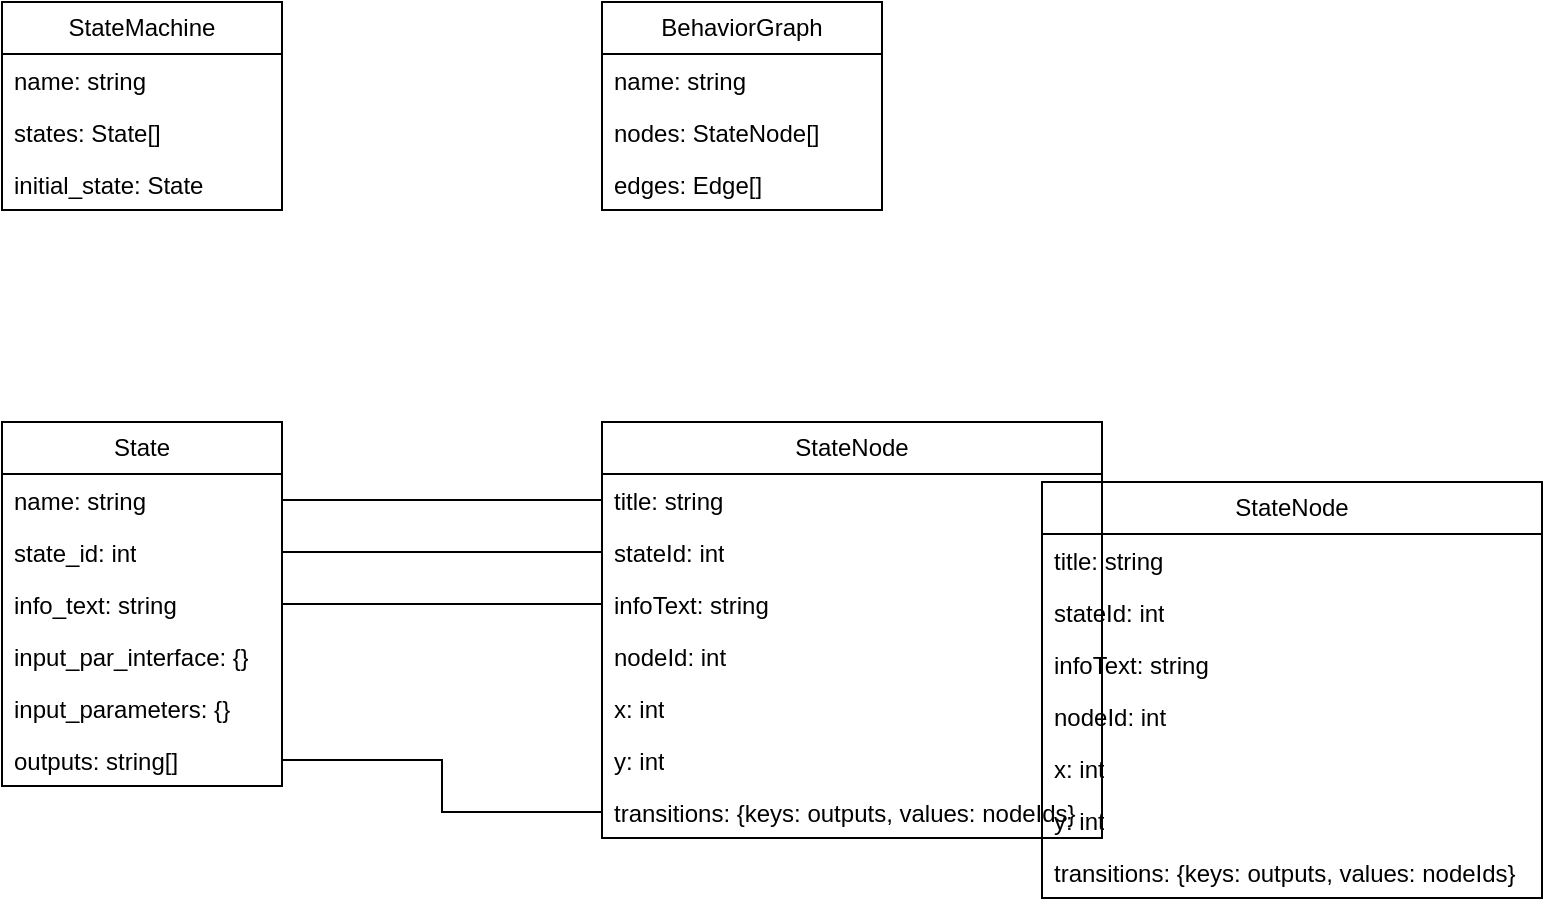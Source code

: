 <mxfile version="24.7.5" pages="6">
  <diagram name="Page-1" id="TrC-4PNrgTcOm5PliKTd">
    <mxGraphModel dx="1360" dy="843" grid="1" gridSize="10" guides="1" tooltips="1" connect="1" arrows="1" fold="1" page="1" pageScale="1" pageWidth="850" pageHeight="1100" math="0" shadow="0">
      <root>
        <mxCell id="0" />
        <mxCell id="1" parent="0" />
        <mxCell id="LV7H4nkZxfYgKZpiR5Yz-9" value="StateMachine" style="swimlane;fontStyle=0;childLayout=stackLayout;horizontal=1;startSize=26;fillColor=none;horizontalStack=0;resizeParent=1;resizeParentMax=0;resizeLast=0;collapsible=1;marginBottom=0;whiteSpace=wrap;html=1;" parent="1" vertex="1">
          <mxGeometry x="130" y="150" width="140" height="104" as="geometry" />
        </mxCell>
        <mxCell id="LV7H4nkZxfYgKZpiR5Yz-10" value="name: string" style="text;strokeColor=none;fillColor=none;align=left;verticalAlign=top;spacingLeft=4;spacingRight=4;overflow=hidden;rotatable=0;points=[[0,0.5],[1,0.5]];portConstraint=eastwest;whiteSpace=wrap;html=1;" parent="LV7H4nkZxfYgKZpiR5Yz-9" vertex="1">
          <mxGeometry y="26" width="140" height="26" as="geometry" />
        </mxCell>
        <mxCell id="LV7H4nkZxfYgKZpiR5Yz-11" value="states: State[]" style="text;strokeColor=none;fillColor=none;align=left;verticalAlign=top;spacingLeft=4;spacingRight=4;overflow=hidden;rotatable=0;points=[[0,0.5],[1,0.5]];portConstraint=eastwest;whiteSpace=wrap;html=1;" parent="LV7H4nkZxfYgKZpiR5Yz-9" vertex="1">
          <mxGeometry y="52" width="140" height="26" as="geometry" />
        </mxCell>
        <mxCell id="LV7H4nkZxfYgKZpiR5Yz-12" value="initial_state: State" style="text;strokeColor=none;fillColor=none;align=left;verticalAlign=top;spacingLeft=4;spacingRight=4;overflow=hidden;rotatable=0;points=[[0,0.5],[1,0.5]];portConstraint=eastwest;whiteSpace=wrap;html=1;" parent="LV7H4nkZxfYgKZpiR5Yz-9" vertex="1">
          <mxGeometry y="78" width="140" height="26" as="geometry" />
        </mxCell>
        <mxCell id="LV7H4nkZxfYgKZpiR5Yz-13" value="State" style="swimlane;fontStyle=0;childLayout=stackLayout;horizontal=1;startSize=26;fillColor=none;horizontalStack=0;resizeParent=1;resizeParentMax=0;resizeLast=0;collapsible=1;marginBottom=0;whiteSpace=wrap;html=1;" parent="1" vertex="1">
          <mxGeometry x="130" y="360" width="140" height="182" as="geometry" />
        </mxCell>
        <mxCell id="LV7H4nkZxfYgKZpiR5Yz-14" value="name: string" style="text;strokeColor=none;fillColor=none;align=left;verticalAlign=top;spacingLeft=4;spacingRight=4;overflow=hidden;rotatable=0;points=[[0,0.5],[1,0.5]];portConstraint=eastwest;whiteSpace=wrap;html=1;" parent="LV7H4nkZxfYgKZpiR5Yz-13" vertex="1">
          <mxGeometry y="26" width="140" height="26" as="geometry" />
        </mxCell>
        <mxCell id="LV7H4nkZxfYgKZpiR5Yz-15" value="state_id: int" style="text;strokeColor=none;fillColor=none;align=left;verticalAlign=top;spacingLeft=4;spacingRight=4;overflow=hidden;rotatable=0;points=[[0,0.5],[1,0.5]];portConstraint=eastwest;whiteSpace=wrap;html=1;" parent="LV7H4nkZxfYgKZpiR5Yz-13" vertex="1">
          <mxGeometry y="52" width="140" height="26" as="geometry" />
        </mxCell>
        <mxCell id="LV7H4nkZxfYgKZpiR5Yz-16" value="info_text: string" style="text;strokeColor=none;fillColor=none;align=left;verticalAlign=top;spacingLeft=4;spacingRight=4;overflow=hidden;rotatable=0;points=[[0,0.5],[1,0.5]];portConstraint=eastwest;whiteSpace=wrap;html=1;" parent="LV7H4nkZxfYgKZpiR5Yz-13" vertex="1">
          <mxGeometry y="78" width="140" height="26" as="geometry" />
        </mxCell>
        <mxCell id="LV7H4nkZxfYgKZpiR5Yz-32" value="input_par_interface: {}" style="text;strokeColor=none;fillColor=none;align=left;verticalAlign=top;spacingLeft=4;spacingRight=4;overflow=hidden;rotatable=0;points=[[0,0.5],[1,0.5]];portConstraint=eastwest;whiteSpace=wrap;html=1;" parent="LV7H4nkZxfYgKZpiR5Yz-13" vertex="1">
          <mxGeometry y="104" width="140" height="26" as="geometry" />
        </mxCell>
        <mxCell id="LV7H4nkZxfYgKZpiR5Yz-33" value="input_parameters: {}" style="text;strokeColor=none;fillColor=none;align=left;verticalAlign=top;spacingLeft=4;spacingRight=4;overflow=hidden;rotatable=0;points=[[0,0.5],[1,0.5]];portConstraint=eastwest;whiteSpace=wrap;html=1;" parent="LV7H4nkZxfYgKZpiR5Yz-13" vertex="1">
          <mxGeometry y="130" width="140" height="26" as="geometry" />
        </mxCell>
        <mxCell id="LV7H4nkZxfYgKZpiR5Yz-35" value="outputs: string[]" style="text;strokeColor=none;fillColor=none;align=left;verticalAlign=top;spacingLeft=4;spacingRight=4;overflow=hidden;rotatable=0;points=[[0,0.5],[1,0.5]];portConstraint=eastwest;whiteSpace=wrap;html=1;" parent="LV7H4nkZxfYgKZpiR5Yz-13" vertex="1">
          <mxGeometry y="156" width="140" height="26" as="geometry" />
        </mxCell>
        <mxCell id="LV7H4nkZxfYgKZpiR5Yz-17" value="BehaviorGraph" style="swimlane;fontStyle=0;childLayout=stackLayout;horizontal=1;startSize=26;fillColor=none;horizontalStack=0;resizeParent=1;resizeParentMax=0;resizeLast=0;collapsible=1;marginBottom=0;whiteSpace=wrap;html=1;" parent="1" vertex="1">
          <mxGeometry x="430" y="150" width="140" height="104" as="geometry" />
        </mxCell>
        <mxCell id="LV7H4nkZxfYgKZpiR5Yz-18" value="name: string" style="text;strokeColor=none;fillColor=none;align=left;verticalAlign=top;spacingLeft=4;spacingRight=4;overflow=hidden;rotatable=0;points=[[0,0.5],[1,0.5]];portConstraint=eastwest;whiteSpace=wrap;html=1;" parent="LV7H4nkZxfYgKZpiR5Yz-17" vertex="1">
          <mxGeometry y="26" width="140" height="26" as="geometry" />
        </mxCell>
        <mxCell id="LV7H4nkZxfYgKZpiR5Yz-19" value="nodes: StateNode[]" style="text;strokeColor=none;fillColor=none;align=left;verticalAlign=top;spacingLeft=4;spacingRight=4;overflow=hidden;rotatable=0;points=[[0,0.5],[1,0.5]];portConstraint=eastwest;whiteSpace=wrap;html=1;" parent="LV7H4nkZxfYgKZpiR5Yz-17" vertex="1">
          <mxGeometry y="52" width="140" height="26" as="geometry" />
        </mxCell>
        <mxCell id="LV7H4nkZxfYgKZpiR5Yz-20" value="edges: Edge[]" style="text;strokeColor=none;fillColor=none;align=left;verticalAlign=top;spacingLeft=4;spacingRight=4;overflow=hidden;rotatable=0;points=[[0,0.5],[1,0.5]];portConstraint=eastwest;whiteSpace=wrap;html=1;" parent="LV7H4nkZxfYgKZpiR5Yz-17" vertex="1">
          <mxGeometry y="78" width="140" height="26" as="geometry" />
        </mxCell>
        <mxCell id="LV7H4nkZxfYgKZpiR5Yz-21" value="StateNode" style="swimlane;fontStyle=0;childLayout=stackLayout;horizontal=1;startSize=26;fillColor=none;horizontalStack=0;resizeParent=1;resizeParentMax=0;resizeLast=0;collapsible=1;marginBottom=0;whiteSpace=wrap;html=1;" parent="1" vertex="1">
          <mxGeometry x="430" y="360" width="250" height="208" as="geometry" />
        </mxCell>
        <mxCell id="LV7H4nkZxfYgKZpiR5Yz-24" value="title: string" style="text;strokeColor=none;fillColor=none;align=left;verticalAlign=top;spacingLeft=4;spacingRight=4;overflow=hidden;rotatable=0;points=[[0,0.5],[1,0.5]];portConstraint=eastwest;whiteSpace=wrap;html=1;" parent="LV7H4nkZxfYgKZpiR5Yz-21" vertex="1">
          <mxGeometry y="26" width="250" height="26" as="geometry" />
        </mxCell>
        <mxCell id="LV7H4nkZxfYgKZpiR5Yz-30" value="stateId: int" style="text;strokeColor=none;fillColor=none;align=left;verticalAlign=top;spacingLeft=4;spacingRight=4;overflow=hidden;rotatable=0;points=[[0,0.5],[1,0.5]];portConstraint=eastwest;whiteSpace=wrap;html=1;" parent="LV7H4nkZxfYgKZpiR5Yz-21" vertex="1">
          <mxGeometry y="52" width="250" height="26" as="geometry" />
        </mxCell>
        <mxCell id="LV7H4nkZxfYgKZpiR5Yz-28" value="infoText: string" style="text;strokeColor=none;fillColor=none;align=left;verticalAlign=top;spacingLeft=4;spacingRight=4;overflow=hidden;rotatable=0;points=[[0,0.5],[1,0.5]];portConstraint=eastwest;whiteSpace=wrap;html=1;" parent="LV7H4nkZxfYgKZpiR5Yz-21" vertex="1">
          <mxGeometry y="78" width="250" height="26" as="geometry" />
        </mxCell>
        <mxCell id="LV7H4nkZxfYgKZpiR5Yz-23" value="nodeId: int" style="text;strokeColor=none;fillColor=none;align=left;verticalAlign=top;spacingLeft=4;spacingRight=4;overflow=hidden;rotatable=0;points=[[0,0.5],[1,0.5]];portConstraint=eastwest;whiteSpace=wrap;html=1;" parent="LV7H4nkZxfYgKZpiR5Yz-21" vertex="1">
          <mxGeometry y="104" width="250" height="26" as="geometry" />
        </mxCell>
        <mxCell id="LV7H4nkZxfYgKZpiR5Yz-26" value="x: int" style="text;strokeColor=none;fillColor=none;align=left;verticalAlign=top;spacingLeft=4;spacingRight=4;overflow=hidden;rotatable=0;points=[[0,0.5],[1,0.5]];portConstraint=eastwest;whiteSpace=wrap;html=1;" parent="LV7H4nkZxfYgKZpiR5Yz-21" vertex="1">
          <mxGeometry y="130" width="250" height="26" as="geometry" />
        </mxCell>
        <mxCell id="LV7H4nkZxfYgKZpiR5Yz-27" value="y: int" style="text;strokeColor=none;fillColor=none;align=left;verticalAlign=top;spacingLeft=4;spacingRight=4;overflow=hidden;rotatable=0;points=[[0,0.5],[1,0.5]];portConstraint=eastwest;whiteSpace=wrap;html=1;" parent="LV7H4nkZxfYgKZpiR5Yz-21" vertex="1">
          <mxGeometry y="156" width="250" height="26" as="geometry" />
        </mxCell>
        <mxCell id="LV7H4nkZxfYgKZpiR5Yz-34" value="transitions: {keys: outputs, values: nodeIds}" style="text;strokeColor=none;fillColor=none;align=left;verticalAlign=top;spacingLeft=4;spacingRight=4;overflow=hidden;rotatable=0;points=[[0,0.5],[1,0.5]];portConstraint=eastwest;whiteSpace=wrap;html=1;" parent="LV7H4nkZxfYgKZpiR5Yz-21" vertex="1">
          <mxGeometry y="182" width="250" height="26" as="geometry" />
        </mxCell>
        <mxCell id="LV7H4nkZxfYgKZpiR5Yz-25" style="edgeStyle=orthogonalEdgeStyle;rounded=0;orthogonalLoop=1;jettySize=auto;html=1;endArrow=none;endFill=0;" parent="1" source="LV7H4nkZxfYgKZpiR5Yz-24" target="LV7H4nkZxfYgKZpiR5Yz-14" edge="1">
          <mxGeometry relative="1" as="geometry" />
        </mxCell>
        <mxCell id="LV7H4nkZxfYgKZpiR5Yz-29" style="edgeStyle=orthogonalEdgeStyle;rounded=0;orthogonalLoop=1;jettySize=auto;html=1;endArrow=none;endFill=0;" parent="1" source="LV7H4nkZxfYgKZpiR5Yz-28" target="LV7H4nkZxfYgKZpiR5Yz-16" edge="1">
          <mxGeometry relative="1" as="geometry" />
        </mxCell>
        <mxCell id="LV7H4nkZxfYgKZpiR5Yz-31" style="edgeStyle=orthogonalEdgeStyle;rounded=0;orthogonalLoop=1;jettySize=auto;html=1;endArrow=none;endFill=0;" parent="1" source="LV7H4nkZxfYgKZpiR5Yz-15" target="LV7H4nkZxfYgKZpiR5Yz-30" edge="1">
          <mxGeometry relative="1" as="geometry" />
        </mxCell>
        <mxCell id="LV7H4nkZxfYgKZpiR5Yz-36" style="edgeStyle=orthogonalEdgeStyle;rounded=0;orthogonalLoop=1;jettySize=auto;html=1;endArrow=none;endFill=0;" parent="1" source="LV7H4nkZxfYgKZpiR5Yz-34" target="LV7H4nkZxfYgKZpiR5Yz-35" edge="1">
          <mxGeometry relative="1" as="geometry" />
        </mxCell>
        <mxCell id="90OzvOBqB5mJic9pOlkl-1" value="StateNode" style="swimlane;fontStyle=0;childLayout=stackLayout;horizontal=1;startSize=26;fillColor=none;horizontalStack=0;resizeParent=1;resizeParentMax=0;resizeLast=0;collapsible=1;marginBottom=0;whiteSpace=wrap;html=1;" vertex="1" parent="1">
          <mxGeometry x="650" y="390" width="250" height="208" as="geometry" />
        </mxCell>
        <mxCell id="90OzvOBqB5mJic9pOlkl-2" value="title: string" style="text;strokeColor=none;fillColor=none;align=left;verticalAlign=top;spacingLeft=4;spacingRight=4;overflow=hidden;rotatable=0;points=[[0,0.5],[1,0.5]];portConstraint=eastwest;whiteSpace=wrap;html=1;" vertex="1" parent="90OzvOBqB5mJic9pOlkl-1">
          <mxGeometry y="26" width="250" height="26" as="geometry" />
        </mxCell>
        <mxCell id="90OzvOBqB5mJic9pOlkl-3" value="stateId: int" style="text;strokeColor=none;fillColor=none;align=left;verticalAlign=top;spacingLeft=4;spacingRight=4;overflow=hidden;rotatable=0;points=[[0,0.5],[1,0.5]];portConstraint=eastwest;whiteSpace=wrap;html=1;" vertex="1" parent="90OzvOBqB5mJic9pOlkl-1">
          <mxGeometry y="52" width="250" height="26" as="geometry" />
        </mxCell>
        <mxCell id="90OzvOBqB5mJic9pOlkl-4" value="infoText: string" style="text;strokeColor=none;fillColor=none;align=left;verticalAlign=top;spacingLeft=4;spacingRight=4;overflow=hidden;rotatable=0;points=[[0,0.5],[1,0.5]];portConstraint=eastwest;whiteSpace=wrap;html=1;" vertex="1" parent="90OzvOBqB5mJic9pOlkl-1">
          <mxGeometry y="78" width="250" height="26" as="geometry" />
        </mxCell>
        <mxCell id="90OzvOBqB5mJic9pOlkl-5" value="nodeId: int" style="text;strokeColor=none;fillColor=none;align=left;verticalAlign=top;spacingLeft=4;spacingRight=4;overflow=hidden;rotatable=0;points=[[0,0.5],[1,0.5]];portConstraint=eastwest;whiteSpace=wrap;html=1;" vertex="1" parent="90OzvOBqB5mJic9pOlkl-1">
          <mxGeometry y="104" width="250" height="26" as="geometry" />
        </mxCell>
        <mxCell id="90OzvOBqB5mJic9pOlkl-6" value="x: int" style="text;strokeColor=none;fillColor=none;align=left;verticalAlign=top;spacingLeft=4;spacingRight=4;overflow=hidden;rotatable=0;points=[[0,0.5],[1,0.5]];portConstraint=eastwest;whiteSpace=wrap;html=1;" vertex="1" parent="90OzvOBqB5mJic9pOlkl-1">
          <mxGeometry y="130" width="250" height="26" as="geometry" />
        </mxCell>
        <mxCell id="90OzvOBqB5mJic9pOlkl-7" value="y: int" style="text;strokeColor=none;fillColor=none;align=left;verticalAlign=top;spacingLeft=4;spacingRight=4;overflow=hidden;rotatable=0;points=[[0,0.5],[1,0.5]];portConstraint=eastwest;whiteSpace=wrap;html=1;" vertex="1" parent="90OzvOBqB5mJic9pOlkl-1">
          <mxGeometry y="156" width="250" height="26" as="geometry" />
        </mxCell>
        <mxCell id="90OzvOBqB5mJic9pOlkl-8" value="transitions: {keys: outputs, values: nodeIds}" style="text;strokeColor=none;fillColor=none;align=left;verticalAlign=top;spacingLeft=4;spacingRight=4;overflow=hidden;rotatable=0;points=[[0,0.5],[1,0.5]];portConstraint=eastwest;whiteSpace=wrap;html=1;" vertex="1" parent="90OzvOBqB5mJic9pOlkl-1">
          <mxGeometry y="182" width="250" height="26" as="geometry" />
        </mxCell>
      </root>
    </mxGraphModel>
  </diagram>
  <diagram id="ocfTjABc12Q8TKylI3Ct" name="StateNode">
    <mxGraphModel dx="2210" dy="843" grid="1" gridSize="10" guides="1" tooltips="1" connect="1" arrows="1" fold="1" page="1" pageScale="1" pageWidth="850" pageHeight="1100" math="0" shadow="0">
      <root>
        <mxCell id="0" />
        <mxCell id="1" parent="0" />
        <mxCell id="_TJsyse1g13zeKZk_QbL-25" value="" style="rounded=0;whiteSpace=wrap;html=1;" parent="1" vertex="1">
          <mxGeometry x="-545" y="422" width="240" height="130" as="geometry" />
        </mxCell>
        <mxCell id="_TJsyse1g13zeKZk_QbL-26" value="" style="rounded=0;whiteSpace=wrap;html=1;dashed=1;fillColor=none;strokeWidth=2;" parent="1" vertex="1">
          <mxGeometry x="-530" y="527" width="215" height="50" as="geometry" />
        </mxCell>
        <mxCell id="_TJsyse1g13zeKZk_QbL-27" value="" style="ellipse;whiteSpace=wrap;html=1;aspect=fixed;" parent="1" vertex="1">
          <mxGeometry x="-515" y="542" width="20" height="20" as="geometry" />
        </mxCell>
        <mxCell id="_TJsyse1g13zeKZk_QbL-28" value="" style="ellipse;whiteSpace=wrap;html=1;aspect=fixed;" parent="1" vertex="1">
          <mxGeometry x="-445" y="542" width="20" height="20" as="geometry" />
        </mxCell>
        <mxCell id="_TJsyse1g13zeKZk_QbL-29" value="" style="ellipse;whiteSpace=wrap;html=1;aspect=fixed;" parent="1" vertex="1">
          <mxGeometry x="-375" y="542" width="20" height="20" as="geometry" />
        </mxCell>
        <mxCell id="_TJsyse1g13zeKZk_QbL-30" value="" style="endArrow=classic;html=1;rounded=0;" parent="1" target="_TJsyse1g13zeKZk_QbL-27" edge="1">
          <mxGeometry width="50" height="50" relative="1" as="geometry">
            <mxPoint x="-595" y="662" as="sourcePoint" />
            <mxPoint x="-545" y="612" as="targetPoint" />
          </mxGeometry>
        </mxCell>
        <mxCell id="_TJsyse1g13zeKZk_QbL-31" value="OutputGate/BottomCircle" style="text;html=1;align=center;verticalAlign=middle;resizable=0;points=[];autosize=1;strokeColor=none;fillColor=none;" parent="1" vertex="1">
          <mxGeometry x="-695" y="660" width="160" height="30" as="geometry" />
        </mxCell>
        <mxCell id="_TJsyse1g13zeKZk_QbL-32" value="" style="endArrow=classic;html=1;rounded=0;entryX=0.93;entryY=1.06;entryDx=0;entryDy=0;entryPerimeter=0;" parent="1" target="_TJsyse1g13zeKZk_QbL-26" edge="1">
          <mxGeometry width="50" height="50" relative="1" as="geometry">
            <mxPoint x="-225" y="752" as="sourcePoint" />
            <mxPoint x="-175" y="702" as="targetPoint" />
          </mxGeometry>
        </mxCell>
        <mxCell id="_TJsyse1g13zeKZk_QbL-33" value="BottomCircleArea" style="text;html=1;align=center;verticalAlign=middle;resizable=0;points=[];autosize=1;strokeColor=none;fillColor=none;" parent="1" vertex="1">
          <mxGeometry x="-285" y="750" width="120" height="30" as="geometry" />
        </mxCell>
        <mxCell id="_TJsyse1g13zeKZk_QbL-34" value="" style="ellipse;whiteSpace=wrap;html=1;aspect=fixed;" parent="1" vertex="1">
          <mxGeometry x="-432.5" y="412" width="20" height="20" as="geometry" />
        </mxCell>
        <mxCell id="_TJsyse1g13zeKZk_QbL-35" value="" style="endArrow=classic;html=1;rounded=0;" parent="1" target="_TJsyse1g13zeKZk_QbL-34" edge="1">
          <mxGeometry width="50" height="50" relative="1" as="geometry">
            <mxPoint x="-585" y="392" as="sourcePoint" />
            <mxPoint x="-535" y="342" as="targetPoint" />
          </mxGeometry>
        </mxCell>
        <mxCell id="_TJsyse1g13zeKZk_QbL-36" value="InputGate/TopCircle" style="text;html=1;align=center;verticalAlign=middle;resizable=0;points=[];autosize=1;strokeColor=none;fillColor=none;" parent="1" vertex="1">
          <mxGeometry x="-700" y="370" width="130" height="30" as="geometry" />
        </mxCell>
      </root>
    </mxGraphModel>
  </diagram>
  <diagram id="RkWgmWoqOPozcZcRnmmh" name="NodeDrag">
    <mxGraphModel dx="1363" dy="3057" grid="1" gridSize="10" guides="1" tooltips="1" connect="1" arrows="1" fold="1" page="1" pageScale="1" pageWidth="850" pageHeight="1100" math="0" shadow="0">
      <root>
        <mxCell id="0" />
        <mxCell id="1" parent="0" />
        <mxCell id="IxUSWmYLJzhwRPF_zpXe-1" style="edgeStyle=orthogonalEdgeStyle;rounded=0;orthogonalLoop=1;jettySize=auto;html=1;entryX=1;entryY=0.5;entryDx=0;entryDy=0;endArrow=open;endFill=0;" parent="1" source="IxUSWmYLJzhwRPF_zpXe-3" target="IxUSWmYLJzhwRPF_zpXe-4" edge="1">
          <mxGeometry relative="1" as="geometry">
            <Array as="points">
              <mxPoint x="782" y="-865" />
            </Array>
          </mxGeometry>
        </mxCell>
        <mxCell id="IxUSWmYLJzhwRPF_zpXe-2" value="state-node-id&lt;br&gt;mouse event" style="edgeLabel;html=1;align=center;verticalAlign=middle;resizable=0;points=[];" parent="IxUSWmYLJzhwRPF_zpXe-1" vertex="1" connectable="0">
          <mxGeometry x="-0.518" y="2" relative="1" as="geometry">
            <mxPoint x="36" y="-24" as="offset" />
          </mxGeometry>
        </mxCell>
        <mxCell id="IxUSWmYLJzhwRPF_zpXe-3" value="" style="whiteSpace=wrap;html=1;aspect=fixed;" parent="1" vertex="1">
          <mxGeometry x="777" y="-990" width="10" height="10" as="geometry" />
        </mxCell>
        <mxCell id="IxUSWmYLJzhwRPF_zpXe-4" value="" style="whiteSpace=wrap;html=1;aspect=fixed;" parent="1" vertex="1">
          <mxGeometry x="525.5" y="-870" width="10" height="10" as="geometry" />
        </mxCell>
        <mxCell id="IxUSWmYLJzhwRPF_zpXe-5" value="" style="edgeStyle=orthogonalEdgeStyle;rounded=0;orthogonalLoop=1;jettySize=auto;html=1;endArrow=open;endFill=0;" parent="1" source="IxUSWmYLJzhwRPF_zpXe-6" target="IxUSWmYLJzhwRPF_zpXe-13" edge="1">
          <mxGeometry relative="1" as="geometry" />
        </mxCell>
        <mxCell id="IxUSWmYLJzhwRPF_zpXe-6" value="Clicks (mousedown) on rectangle of state-node" style="rounded=1;whiteSpace=wrap;html=1;" parent="1" vertex="1">
          <mxGeometry x="130" y="-1050" width="120" height="60" as="geometry" />
        </mxCell>
        <mxCell id="IxUSWmYLJzhwRPF_zpXe-7" style="edgeStyle=orthogonalEdgeStyle;rounded=0;orthogonalLoop=1;jettySize=auto;html=1;endArrow=open;endFill=0;" parent="1" source="IxUSWmYLJzhwRPF_zpXe-8" target="IxUSWmYLJzhwRPF_zpXe-6" edge="1">
          <mxGeometry relative="1" as="geometry" />
        </mxCell>
        <mxCell id="IxUSWmYLJzhwRPF_zpXe-8" value="" style="ellipse;fillColor=strokeColor;html=1;" parent="1" vertex="1">
          <mxGeometry x="20" y="-1035" width="30" height="30" as="geometry" />
        </mxCell>
        <mxCell id="IxUSWmYLJzhwRPF_zpXe-9" value="User" style="text;html=1;align=center;verticalAlign=middle;resizable=0;points=[];autosize=1;strokeColor=none;fillColor=none;" parent="1" vertex="1">
          <mxGeometry x="170" y="-1170" width="50" height="30" as="geometry" />
        </mxCell>
        <mxCell id="IxUSWmYLJzhwRPF_zpXe-10" value="tree-canvas" style="text;html=1;align=center;verticalAlign=middle;resizable=0;points=[];autosize=1;strokeColor=none;fillColor=none;" parent="1" vertex="1">
          <mxGeometry x="400" y="-1170" width="90" height="30" as="geometry" />
        </mxCell>
        <mxCell id="IxUSWmYLJzhwRPF_zpXe-11" value="state-node" style="text;html=1;align=center;verticalAlign=middle;resizable=0;points=[];autosize=1;strokeColor=none;fillColor=none;" parent="1" vertex="1">
          <mxGeometry x="707" y="-1170" width="80" height="30" as="geometry" />
        </mxCell>
        <mxCell id="IxUSWmYLJzhwRPF_zpXe-12" style="edgeStyle=orthogonalEdgeStyle;rounded=0;orthogonalLoop=1;jettySize=auto;html=1;endArrow=open;endFill=0;" parent="1" source="IxUSWmYLJzhwRPF_zpXe-13" target="IxUSWmYLJzhwRPF_zpXe-15" edge="1">
          <mxGeometry relative="1" as="geometry">
            <Array as="points">
              <mxPoint x="730" y="-885" />
            </Array>
          </mxGeometry>
        </mxCell>
        <mxCell id="IxUSWmYLJzhwRPF_zpXe-13" value="Get id of state-node and mouse event and forward data&lt;br&gt;(onNodeDrag)" style="rounded=1;whiteSpace=wrap;html=1;" parent="1" vertex="1">
          <mxGeometry x="658" y="-1055" width="145" height="70" as="geometry" />
        </mxCell>
        <mxCell id="IxUSWmYLJzhwRPF_zpXe-14" value="" style="edgeStyle=orthogonalEdgeStyle;rounded=0;orthogonalLoop=1;jettySize=auto;html=1;endArrow=open;endFill=0;" parent="1" source="IxUSWmYLJzhwRPF_zpXe-15" target="IxUSWmYLJzhwRPF_zpXe-17" edge="1">
          <mxGeometry relative="1" as="geometry" />
        </mxCell>
        <mxCell id="IxUSWmYLJzhwRPF_zpXe-15" value="Save dragged node in draggedNode&lt;br style=&quot;border-color: var(--border-color); font-size: 11px;&quot;&gt;&lt;b&gt;Set isDragging to true.&lt;br&gt;&lt;/b&gt;(handleNodeDrag)" style="rounded=1;whiteSpace=wrap;html=1;" parent="1" vertex="1">
          <mxGeometry x="385.5" y="-920" width="145" height="70" as="geometry" />
        </mxCell>
        <mxCell id="IxUSWmYLJzhwRPF_zpXe-16" style="edgeStyle=orthogonalEdgeStyle;rounded=0;orthogonalLoop=1;jettySize=auto;html=1;endArrow=open;endFill=0;" parent="1" source="IxUSWmYLJzhwRPF_zpXe-17" target="IxUSWmYLJzhwRPF_zpXe-26" edge="1">
          <mxGeometry relative="1" as="geometry" />
        </mxCell>
        <mxCell id="IxUSWmYLJzhwRPF_zpXe-17" value="Redraw all Edges" style="rounded=1;whiteSpace=wrap;html=1;" parent="1" vertex="1">
          <mxGeometry x="390.5" y="-770" width="135" height="70" as="geometry" />
        </mxCell>
        <mxCell id="IxUSWmYLJzhwRPF_zpXe-18" style="edgeStyle=orthogonalEdgeStyle;rounded=0;orthogonalLoop=1;jettySize=auto;html=1;exitX=0;exitY=0.5;exitDx=0;exitDy=0;endArrow=open;endFill=0;" parent="1" source="IxUSWmYLJzhwRPF_zpXe-26" target="KcN0Yxm_1I2pW3kHFVq1-1" edge="1">
          <mxGeometry relative="1" as="geometry">
            <mxPoint x="240" y="-480" as="targetPoint" />
            <Array as="points">
              <mxPoint x="370" y="-615" />
            </Array>
          </mxGeometry>
        </mxCell>
        <mxCell id="IxUSWmYLJzhwRPF_zpXe-19" value="[mousemove]" style="edgeLabel;html=1;align=center;verticalAlign=middle;resizable=0;points=[];" parent="IxUSWmYLJzhwRPF_zpXe-18" vertex="1" connectable="0">
          <mxGeometry x="-0.524" y="-4" relative="1" as="geometry">
            <mxPoint x="-3" y="-7" as="offset" />
          </mxGeometry>
        </mxCell>
        <mxCell id="IxUSWmYLJzhwRPF_zpXe-24" style="edgeStyle=orthogonalEdgeStyle;rounded=0;orthogonalLoop=1;jettySize=auto;html=1;endArrow=open;endFill=0;" parent="1" source="IxUSWmYLJzhwRPF_zpXe-26" target="IxUSWmYLJzhwRPF_zpXe-49" edge="1">
          <mxGeometry relative="1" as="geometry">
            <mxPoint x="557.483" y="-530" as="targetPoint" />
            <Array as="points">
              <mxPoint x="540" y="-615" />
            </Array>
          </mxGeometry>
        </mxCell>
        <mxCell id="IxUSWmYLJzhwRPF_zpXe-25" value="[mouseup]" style="edgeLabel;html=1;align=center;verticalAlign=middle;resizable=0;points=[];" parent="IxUSWmYLJzhwRPF_zpXe-24" vertex="1" connectable="0">
          <mxGeometry x="-0.225" y="1" relative="1" as="geometry">
            <mxPoint x="-25" y="-12" as="offset" />
          </mxGeometry>
        </mxCell>
        <mxCell id="IxUSWmYLJzhwRPF_zpXe-26" value="" style="rhombus;fillColor=#dae8fc;strokeColor=#6c8ebf;" parent="1" vertex="1">
          <mxGeometry x="443" y="-630" width="30" height="30" as="geometry" />
        </mxCell>
        <mxCell id="IxUSWmYLJzhwRPF_zpXe-28" style="edgeStyle=orthogonalEdgeStyle;rounded=0;orthogonalLoop=1;jettySize=auto;html=1;entryX=0.5;entryY=1;entryDx=0;entryDy=0;endArrow=open;endFill=0;" parent="1" source="IxUSWmYLJzhwRPF_zpXe-29" target="IxUSWmYLJzhwRPF_zpXe-38" edge="1">
          <mxGeometry relative="1" as="geometry">
            <Array as="points">
              <mxPoint x="458" y="-400" />
              <mxPoint x="195" y="-400" />
            </Array>
          </mxGeometry>
        </mxCell>
        <mxCell id="IxUSWmYLJzhwRPF_zpXe-29" value="" style="rhombus;fillColor=#dae8fc;strokeColor=#6c8ebf;" parent="1" vertex="1">
          <mxGeometry x="443" y="-440" width="30" height="30" as="geometry" />
        </mxCell>
        <mxCell id="IxUSWmYLJzhwRPF_zpXe-34" style="edgeStyle=orthogonalEdgeStyle;rounded=0;orthogonalLoop=1;jettySize=auto;html=1;endArrow=open;endFill=0;" parent="1" source="IxUSWmYLJzhwRPF_zpXe-38" target="IxUSWmYLJzhwRPF_zpXe-17" edge="1">
          <mxGeometry relative="1" as="geometry">
            <Array as="points">
              <mxPoint x="195" y="-735" />
            </Array>
          </mxGeometry>
        </mxCell>
        <mxCell id="IxUSWmYLJzhwRPF_zpXe-35" value="[isDragging==true]" style="edgeLabel;html=1;align=center;verticalAlign=middle;resizable=0;points=[];rotation=-90;" parent="IxUSWmYLJzhwRPF_zpXe-34" vertex="1" connectable="0">
          <mxGeometry x="-0.034" y="1" relative="1" as="geometry">
            <mxPoint x="-12" y="103" as="offset" />
          </mxGeometry>
        </mxCell>
        <mxCell id="IxUSWmYLJzhwRPF_zpXe-36" style="edgeStyle=orthogonalEdgeStyle;rounded=0;orthogonalLoop=1;jettySize=auto;html=1;endArrow=open;endFill=0;" parent="1" source="IxUSWmYLJzhwRPF_zpXe-38" target="IxUSWmYLJzhwRPF_zpXe-50" edge="1">
          <mxGeometry relative="1" as="geometry" />
        </mxCell>
        <mxCell id="IxUSWmYLJzhwRPF_zpXe-37" value="[isDragging==false]" style="edgeLabel;html=1;align=center;verticalAlign=middle;resizable=0;points=[];" parent="IxUSWmYLJzhwRPF_zpXe-36" vertex="1" connectable="0">
          <mxGeometry x="0.17" relative="1" as="geometry">
            <mxPoint x="14" y="-10" as="offset" />
          </mxGeometry>
        </mxCell>
        <mxCell id="IxUSWmYLJzhwRPF_zpXe-38" value="" style="rhombus;" parent="1" vertex="1">
          <mxGeometry x="180" y="-570" width="30" height="30" as="geometry" />
        </mxCell>
        <mxCell id="IxUSWmYLJzhwRPF_zpXe-48" style="edgeStyle=orthogonalEdgeStyle;rounded=0;orthogonalLoop=1;jettySize=auto;html=1;entryX=1;entryY=0.5;entryDx=0;entryDy=0;endArrow=open;endFill=0;" parent="1" source="IxUSWmYLJzhwRPF_zpXe-49" target="IxUSWmYLJzhwRPF_zpXe-29" edge="1">
          <mxGeometry relative="1" as="geometry">
            <Array as="points">
              <mxPoint x="541" y="-425" />
            </Array>
          </mxGeometry>
        </mxCell>
        <mxCell id="IxUSWmYLJzhwRPF_zpXe-49" value="&lt;b&gt;Set isDragging to false&lt;br&gt;&lt;/b&gt;(onMouseUp)&lt;b&gt;&lt;br&gt;&lt;/b&gt;" style="rounded=1;whiteSpace=wrap;html=1;" parent="1" vertex="1">
          <mxGeometry x="473" y="-530" width="135" height="70" as="geometry" />
        </mxCell>
        <mxCell id="IxUSWmYLJzhwRPF_zpXe-50" value="" style="ellipse;html=1;shape=endState;fillColor=strokeColor;" parent="1" vertex="1">
          <mxGeometry x="20" y="-570" width="30" height="30" as="geometry" />
        </mxCell>
        <mxCell id="IxUSWmYLJzhwRPF_zpXe-51" value="" style="endArrow=none;dashed=1;html=1;dashPattern=1 3;strokeWidth=2;rounded=0;" parent="1" edge="1">
          <mxGeometry width="50" height="50" relative="1" as="geometry">
            <mxPoint x="283" y="-360" as="sourcePoint" />
            <mxPoint x="283" y="-1167" as="targetPoint" />
          </mxGeometry>
        </mxCell>
        <mxCell id="IxUSWmYLJzhwRPF_zpXe-52" value="" style="endArrow=none;dashed=1;html=1;dashPattern=1 3;strokeWidth=2;rounded=0;" parent="1" edge="1">
          <mxGeometry width="50" height="50" relative="1" as="geometry">
            <mxPoint x="624" y="-360" as="sourcePoint" />
            <mxPoint x="624.38" y="-1167" as="targetPoint" />
          </mxGeometry>
        </mxCell>
        <mxCell id="KcN0Yxm_1I2pW3kHFVq1-2" style="edgeStyle=orthogonalEdgeStyle;rounded=0;orthogonalLoop=1;jettySize=auto;html=1;entryX=0;entryY=0.5;entryDx=0;entryDy=0;endArrow=open;endFill=0;" parent="1" source="KcN0Yxm_1I2pW3kHFVq1-1" target="IxUSWmYLJzhwRPF_zpXe-29" edge="1">
          <mxGeometry relative="1" as="geometry" />
        </mxCell>
        <mxCell id="KcN0Yxm_1I2pW3kHFVq1-1" value="Adjust x,y Coords of dragged node" style="rounded=1;whiteSpace=wrap;html=1;" parent="1" vertex="1">
          <mxGeometry x="310.5" y="-530" width="132.5" height="70" as="geometry" />
        </mxCell>
      </root>
    </mxGraphModel>
  </diagram>
  <diagram id="fEo7u1wzuE3imv8gHrJ8" name="OutputGateDrag">
    <mxGraphModel dx="2210" dy="3043" grid="1" gridSize="10" guides="1" tooltips="1" connect="1" arrows="1" fold="1" page="1" pageScale="1" pageWidth="850" pageHeight="1100" math="0" shadow="0">
      <root>
        <mxCell id="0" />
        <mxCell id="1" parent="0" />
        <mxCell id="4HaYYt1F5HoLG0Z89O39-19" style="edgeStyle=orthogonalEdgeStyle;rounded=0;orthogonalLoop=1;jettySize=auto;html=1;entryX=1;entryY=0.5;entryDx=0;entryDy=0;endArrow=open;endFill=0;" parent="1" source="4HaYYt1F5HoLG0Z89O39-17" target="4HaYYt1F5HoLG0Z89O39-18" edge="1">
          <mxGeometry relative="1" as="geometry">
            <Array as="points">
              <mxPoint x="782" y="-865" />
            </Array>
          </mxGeometry>
        </mxCell>
        <mxCell id="4HaYYt1F5HoLG0Z89O39-21" value="state-node-id&lt;br&gt;output gate&lt;br&gt;circle pos" style="edgeLabel;html=1;align=center;verticalAlign=middle;resizable=0;points=[];" parent="4HaYYt1F5HoLG0Z89O39-19" vertex="1" connectable="0">
          <mxGeometry x="-0.518" y="2" relative="1" as="geometry">
            <mxPoint x="36" y="-24" as="offset" />
          </mxGeometry>
        </mxCell>
        <mxCell id="4HaYYt1F5HoLG0Z89O39-17" value="" style="whiteSpace=wrap;html=1;aspect=fixed;" parent="1" vertex="1">
          <mxGeometry x="777" y="-990" width="10" height="10" as="geometry" />
        </mxCell>
        <mxCell id="4HaYYt1F5HoLG0Z89O39-18" value="" style="whiteSpace=wrap;html=1;aspect=fixed;" parent="1" vertex="1">
          <mxGeometry x="495" y="-870" width="10" height="10" as="geometry" />
        </mxCell>
        <mxCell id="4HaYYt1F5HoLG0Z89O39-1" value="&lt;div style=&quot;text-align: justify;&quot;&gt;&lt;span style=&quot;background-color: initial;&quot;&gt;If user clicks on an Output Gate/Bottom Circle and drags it, then a new edge is created.&lt;/span&gt;&lt;/div&gt;&lt;div style=&quot;text-align: justify;&quot;&gt;&lt;span style=&quot;background-color: initial;&quot;&gt;The origin of this edge is the midpoint of the dragged circle and the endpoint is the mouse cursor.&lt;/span&gt;&lt;/div&gt;&lt;div style=&quot;text-align: justify;&quot;&gt;&lt;span style=&quot;background-color: initial;&quot;&gt;If the mouse moves the edge is redrawn.&amp;nbsp;&lt;/span&gt;&lt;/div&gt;&lt;div style=&quot;text-align: justify;&quot;&gt;&lt;span style=&quot;background-color: initial;&quot;&gt;If the user drags this edge to an Input Gate/Top Circle and releases the mouse button a new edge&lt;/span&gt;&lt;/div&gt;&lt;div style=&quot;text-align: justify;&quot;&gt;&lt;span style=&quot;background-color: initial;&quot;&gt;is added to&amp;nbsp;the behavior graph, connecting the dragged Bottom Circle with the Top Circle.&lt;/span&gt;&lt;/div&gt;&lt;div style=&quot;text-align: justify;&quot;&gt;&lt;span style=&quot;background-color: initial;&quot;&gt;If the user releases the mouse button without hovering another Input Gate the drawn edge simply disapears.&lt;/span&gt;&lt;/div&gt;" style="text;html=1;align=center;verticalAlign=middle;resizable=0;points=[];autosize=1;strokeColor=none;fillColor=none;" parent="1" vertex="1">
          <mxGeometry x="-350" y="-880" width="600" height="100" as="geometry" />
        </mxCell>
        <mxCell id="4HaYYt1F5HoLG0Z89O39-12" value="" style="edgeStyle=orthogonalEdgeStyle;rounded=0;orthogonalLoop=1;jettySize=auto;html=1;endArrow=open;endFill=0;" parent="1" source="4HaYYt1F5HoLG0Z89O39-2" target="4HaYYt1F5HoLG0Z89O39-11" edge="1">
          <mxGeometry relative="1" as="geometry" />
        </mxCell>
        <mxCell id="4HaYYt1F5HoLG0Z89O39-2" value="Clicks (mousedown) on Output Gate of state-node" style="rounded=1;whiteSpace=wrap;html=1;" parent="1" vertex="1">
          <mxGeometry x="130" y="-1050" width="120" height="60" as="geometry" />
        </mxCell>
        <mxCell id="4HaYYt1F5HoLG0Z89O39-4" style="edgeStyle=orthogonalEdgeStyle;rounded=0;orthogonalLoop=1;jettySize=auto;html=1;endArrow=open;endFill=0;" parent="1" source="4HaYYt1F5HoLG0Z89O39-3" target="4HaYYt1F5HoLG0Z89O39-2" edge="1">
          <mxGeometry relative="1" as="geometry" />
        </mxCell>
        <mxCell id="4HaYYt1F5HoLG0Z89O39-3" value="" style="ellipse;fillColor=strokeColor;html=1;" parent="1" vertex="1">
          <mxGeometry x="20" y="-1035" width="30" height="30" as="geometry" />
        </mxCell>
        <mxCell id="4HaYYt1F5HoLG0Z89O39-8" value="User" style="text;html=1;align=center;verticalAlign=middle;resizable=0;points=[];autosize=1;strokeColor=none;fillColor=none;" parent="1" vertex="1">
          <mxGeometry x="170" y="-1170" width="50" height="30" as="geometry" />
        </mxCell>
        <mxCell id="4HaYYt1F5HoLG0Z89O39-9" value="tree-canvas" style="text;html=1;align=center;verticalAlign=middle;resizable=0;points=[];autosize=1;strokeColor=none;fillColor=none;" parent="1" vertex="1">
          <mxGeometry x="400" y="-1170" width="90" height="30" as="geometry" />
        </mxCell>
        <mxCell id="4HaYYt1F5HoLG0Z89O39-10" value="state-node" style="text;html=1;align=center;verticalAlign=middle;resizable=0;points=[];autosize=1;strokeColor=none;fillColor=none;" parent="1" vertex="1">
          <mxGeometry x="707" y="-1170" width="80" height="30" as="geometry" />
        </mxCell>
        <mxCell id="4HaYYt1F5HoLG0Z89O39-20" style="edgeStyle=orthogonalEdgeStyle;rounded=0;orthogonalLoop=1;jettySize=auto;html=1;endArrow=open;endFill=0;" parent="1" source="4HaYYt1F5HoLG0Z89O39-11" target="4HaYYt1F5HoLG0Z89O39-13" edge="1">
          <mxGeometry relative="1" as="geometry">
            <Array as="points">
              <mxPoint x="730" y="-885" />
            </Array>
          </mxGeometry>
        </mxCell>
        <mxCell id="4HaYYt1F5HoLG0Z89O39-11" value="Get id of state-node, clicked Output Gate and corresponding Circle Position and forward event&lt;br&gt;(onBotCircleDrag)" style="rounded=1;whiteSpace=wrap;html=1;" parent="1" vertex="1">
          <mxGeometry x="658" y="-1055" width="145" height="70" as="geometry" />
        </mxCell>
        <mxCell id="4HaYYt1F5HoLG0Z89O39-23" value="" style="edgeStyle=orthogonalEdgeStyle;rounded=0;orthogonalLoop=1;jettySize=auto;html=1;endArrow=open;endFill=0;" parent="1" source="4HaYYt1F5HoLG0Z89O39-13" target="4HaYYt1F5HoLG0Z89O39-22" edge="1">
          <mxGeometry relative="1" as="geometry" />
        </mxCell>
        <mxCell id="4HaYYt1F5HoLG0Z89O39-13" value="Save all relevant info.&lt;br&gt;state-node-id as source-id&lt;br style=&quot;border-color: var(--border-color); font-size: 11px;&quot;&gt;&lt;b&gt;Set isDrawing to true.&lt;br&gt;&lt;/b&gt;(handleCircleDrag)" style="rounded=1;whiteSpace=wrap;html=1;" parent="1" vertex="1">
          <mxGeometry x="355" y="-920" width="145" height="70" as="geometry" />
        </mxCell>
        <mxCell id="4HaYYt1F5HoLG0Z89O39-25" style="edgeStyle=orthogonalEdgeStyle;rounded=0;orthogonalLoop=1;jettySize=auto;html=1;endArrow=open;endFill=0;" parent="1" source="4HaYYt1F5HoLG0Z89O39-22" target="4HaYYt1F5HoLG0Z89O39-24" edge="1">
          <mxGeometry relative="1" as="geometry" />
        </mxCell>
        <mxCell id="4HaYYt1F5HoLG0Z89O39-22" value="Draw Edge from circle pos to mouse cursor pos" style="rounded=1;whiteSpace=wrap;html=1;" parent="1" vertex="1">
          <mxGeometry x="360" y="-770" width="135" height="70" as="geometry" />
        </mxCell>
        <mxCell id="4HaYYt1F5HoLG0Z89O39-26" style="edgeStyle=orthogonalEdgeStyle;rounded=0;orthogonalLoop=1;jettySize=auto;html=1;exitX=0;exitY=0.5;exitDx=0;exitDy=0;entryX=0.5;entryY=0;entryDx=0;entryDy=0;endArrow=open;endFill=0;" parent="1" source="4HaYYt1F5HoLG0Z89O39-24" target="4HaYYt1F5HoLG0Z89O39-34" edge="1">
          <mxGeometry relative="1" as="geometry">
            <mxPoint x="240" y="-480" as="targetPoint" />
            <Array as="points">
              <mxPoint x="245" y="-615" />
            </Array>
          </mxGeometry>
        </mxCell>
        <mxCell id="4HaYYt1F5HoLG0Z89O39-27" value="[mousemove]" style="edgeLabel;html=1;align=center;verticalAlign=middle;resizable=0;points=[];" parent="4HaYYt1F5HoLG0Z89O39-26" vertex="1" connectable="0">
          <mxGeometry x="-0.524" y="-4" relative="1" as="geometry">
            <mxPoint x="63" y="-7" as="offset" />
          </mxGeometry>
        </mxCell>
        <mxCell id="4HaYYt1F5HoLG0Z89O39-31" style="edgeStyle=orthogonalEdgeStyle;rounded=0;orthogonalLoop=1;jettySize=auto;html=1;exitX=1;exitY=0.5;exitDx=0;exitDy=0;endArrow=open;endFill=0;" parent="1" source="4HaYYt1F5HoLG0Z89O39-24" target="4HaYYt1F5HoLG0Z89O39-30" edge="1">
          <mxGeometry relative="1" as="geometry">
            <Array as="points">
              <mxPoint x="490" y="-615" />
              <mxPoint x="490" y="-622" />
            </Array>
          </mxGeometry>
        </mxCell>
        <mxCell id="4HaYYt1F5HoLG0Z89O39-32" value="[mouseenter top circle]" style="edgeLabel;html=1;align=center;verticalAlign=middle;resizable=0;points=[];" parent="4HaYYt1F5HoLG0Z89O39-31" vertex="1" connectable="0">
          <mxGeometry x="-0.51" y="1" relative="1" as="geometry">
            <mxPoint x="40" y="-7" as="offset" />
          </mxGeometry>
        </mxCell>
        <mxCell id="4HaYYt1F5HoLG0Z89O39-36" style="edgeStyle=orthogonalEdgeStyle;rounded=0;orthogonalLoop=1;jettySize=auto;html=1;exitX=1;exitY=0.5;exitDx=0;exitDy=0;endArrow=open;endFill=0;" parent="1" source="4HaYYt1F5HoLG0Z89O39-24" target="4HaYYt1F5HoLG0Z89O39-38" edge="1">
          <mxGeometry relative="1" as="geometry">
            <mxPoint x="360" y="-430" as="targetPoint" />
            <Array as="points">
              <mxPoint x="490" y="-615" />
              <mxPoint x="490" y="-607" />
              <mxPoint x="708" y="-607" />
            </Array>
          </mxGeometry>
        </mxCell>
        <mxCell id="4HaYYt1F5HoLG0Z89O39-37" value="[mouseleave top circle]" style="edgeLabel;html=1;align=center;verticalAlign=middle;resizable=0;points=[];" parent="4HaYYt1F5HoLG0Z89O39-36" vertex="1" connectable="0">
          <mxGeometry x="-0.615" y="-1" relative="1" as="geometry">
            <mxPoint x="57" y="6" as="offset" />
          </mxGeometry>
        </mxCell>
        <mxCell id="4HaYYt1F5HoLG0Z89O39-45" style="edgeStyle=orthogonalEdgeStyle;rounded=0;orthogonalLoop=1;jettySize=auto;html=1;endArrow=open;endFill=0;" parent="1" source="4HaYYt1F5HoLG0Z89O39-24" target="4HaYYt1F5HoLG0Z89O39-55" edge="1">
          <mxGeometry relative="1" as="geometry">
            <mxPoint x="300" y="-190" as="targetPoint" />
          </mxGeometry>
        </mxCell>
        <mxCell id="4HaYYt1F5HoLG0Z89O39-46" value="[mouseup]" style="edgeLabel;html=1;align=center;verticalAlign=middle;resizable=0;points=[];" parent="4HaYYt1F5HoLG0Z89O39-45" vertex="1" connectable="0">
          <mxGeometry x="-0.225" y="1" relative="1" as="geometry">
            <mxPoint x="-12" y="-26" as="offset" />
          </mxGeometry>
        </mxCell>
        <mxCell id="4HaYYt1F5HoLG0Z89O39-24" value="" style="rhombus;fillColor=#dae8fc;strokeColor=#6c8ebf;" parent="1" vertex="1">
          <mxGeometry x="413" y="-630" width="30" height="30" as="geometry" />
        </mxCell>
        <mxCell id="4HaYYt1F5HoLG0Z89O39-43" style="edgeStyle=orthogonalEdgeStyle;rounded=0;orthogonalLoop=1;jettySize=auto;html=1;entryX=0.5;entryY=1;entryDx=0;entryDy=0;endArrow=open;endFill=0;" parent="1" source="4HaYYt1F5HoLG0Z89O39-33" target="4HaYYt1F5HoLG0Z89O39-34" edge="1">
          <mxGeometry relative="1" as="geometry">
            <Array as="points">
              <mxPoint x="450" y="-335" />
              <mxPoint x="450" y="-280" />
              <mxPoint x="245" y="-280" />
            </Array>
          </mxGeometry>
        </mxCell>
        <mxCell id="4HaYYt1F5HoLG0Z89O39-35" style="edgeStyle=orthogonalEdgeStyle;rounded=0;orthogonalLoop=1;jettySize=auto;html=1;entryX=0.5;entryY=1;entryDx=0;entryDy=0;endArrow=open;endFill=0;" parent="1" source="4HaYYt1F5HoLG0Z89O39-34" target="4HaYYt1F5HoLG0Z89O39-52" edge="1">
          <mxGeometry relative="1" as="geometry">
            <Array as="points">
              <mxPoint x="195" y="-335" />
            </Array>
          </mxGeometry>
        </mxCell>
        <mxCell id="4HaYYt1F5HoLG0Z89O39-34" value="" style="rhombus;fillColor=#dae8fc;strokeColor=#6c8ebf;" parent="1" vertex="1">
          <mxGeometry x="230" y="-350" width="30" height="30" as="geometry" />
        </mxCell>
        <mxCell id="4HaYYt1F5HoLG0Z89O39-42" style="edgeStyle=orthogonalEdgeStyle;rounded=0;orthogonalLoop=1;jettySize=auto;html=1;endArrow=open;endFill=0;" parent="1" source="4HaYYt1F5HoLG0Z89O39-38" target="4HaYYt1F5HoLG0Z89O39-41" edge="1">
          <mxGeometry relative="1" as="geometry">
            <Array as="points">
              <mxPoint x="710" y="-445" />
            </Array>
          </mxGeometry>
        </mxCell>
        <mxCell id="4HaYYt1F5HoLG0Z89O39-38" value="Forward event&lt;br&gt;(onTopCircleLeave)" style="rounded=1;whiteSpace=wrap;html=1;" parent="1" vertex="1">
          <mxGeometry x="636" y="-577.5" width="135" height="70" as="geometry" />
        </mxCell>
        <mxCell id="4HaYYt1F5HoLG0Z89O39-44" style="edgeStyle=orthogonalEdgeStyle;rounded=0;orthogonalLoop=1;jettySize=auto;html=1;entryX=0.5;entryY=1;entryDx=0;entryDy=0;endArrow=open;endFill=0;" parent="1" source="4HaYYt1F5HoLG0Z89O39-41" target="4HaYYt1F5HoLG0Z89O39-34" edge="1">
          <mxGeometry relative="1" as="geometry">
            <Array as="points">
              <mxPoint x="450" y="-445" />
              <mxPoint x="450" y="-280" />
              <mxPoint x="245" y="-280" />
            </Array>
          </mxGeometry>
        </mxCell>
        <mxCell id="4HaYYt1F5HoLG0Z89O39-41" value="Delete value in target-id&lt;br&gt;(handleTopCircleLeave)" style="rounded=1;whiteSpace=wrap;html=1;" parent="1" vertex="1">
          <mxGeometry x="471" y="-480" width="135" height="70" as="geometry" />
        </mxCell>
        <mxCell id="4HaYYt1F5HoLG0Z89O39-53" style="edgeStyle=orthogonalEdgeStyle;rounded=0;orthogonalLoop=1;jettySize=auto;html=1;endArrow=open;endFill=0;" parent="1" source="4HaYYt1F5HoLG0Z89O39-52" target="4HaYYt1F5HoLG0Z89O39-22" edge="1">
          <mxGeometry relative="1" as="geometry">
            <Array as="points">
              <mxPoint x="195" y="-735" />
            </Array>
          </mxGeometry>
        </mxCell>
        <mxCell id="4HaYYt1F5HoLG0Z89O39-54" value="[isDrawing==true]" style="edgeLabel;html=1;align=center;verticalAlign=middle;resizable=0;points=[];rotation=-90;" parent="4HaYYt1F5HoLG0Z89O39-53" vertex="1" connectable="0">
          <mxGeometry x="-0.034" y="1" relative="1" as="geometry">
            <mxPoint x="-12" y="103" as="offset" />
          </mxGeometry>
        </mxCell>
        <mxCell id="4HaYYt1F5HoLG0Z89O39-63" style="edgeStyle=orthogonalEdgeStyle;rounded=0;orthogonalLoop=1;jettySize=auto;html=1;endArrow=open;endFill=0;" parent="1" source="4HaYYt1F5HoLG0Z89O39-52" target="4HaYYt1F5HoLG0Z89O39-62" edge="1">
          <mxGeometry relative="1" as="geometry" />
        </mxCell>
        <mxCell id="4HaYYt1F5HoLG0Z89O39-64" value="[isDrawing==false]" style="edgeLabel;html=1;align=center;verticalAlign=middle;resizable=0;points=[];" parent="4HaYYt1F5HoLG0Z89O39-63" vertex="1" connectable="0">
          <mxGeometry x="0.17" relative="1" as="geometry">
            <mxPoint x="14" y="-10" as="offset" />
          </mxGeometry>
        </mxCell>
        <mxCell id="4HaYYt1F5HoLG0Z89O39-52" value="" style="rhombus;" parent="1" vertex="1">
          <mxGeometry x="180" y="-570" width="30" height="30" as="geometry" />
        </mxCell>
        <mxCell id="4HaYYt1F5HoLG0Z89O39-60" value="" style="edgeStyle=orthogonalEdgeStyle;rounded=0;orthogonalLoop=1;jettySize=auto;html=1;endArrow=open;endFill=0;" parent="1" source="4HaYYt1F5HoLG0Z89O39-55" target="4HaYYt1F5HoLG0Z89O39-59" edge="1">
          <mxGeometry relative="1" as="geometry" />
        </mxCell>
        <mxCell id="4HaYYt1F5HoLG0Z89O39-55" value="Check if target-id and source-id valid&lt;br&gt;add Edge from source to target node&lt;br&gt;(onMouseUp)" style="rounded=1;whiteSpace=wrap;html=1;" parent="1" vertex="1">
          <mxGeometry x="290" y="-520" width="135" height="80" as="geometry" />
        </mxCell>
        <mxCell id="4HaYYt1F5HoLG0Z89O39-50" value="" style="whiteSpace=wrap;html=1;aspect=fixed;" parent="1" vertex="1">
          <mxGeometry x="601" y="-316" width="10" height="10" as="geometry" />
        </mxCell>
        <mxCell id="4HaYYt1F5HoLG0Z89O39-33" value="Save state-node-id as target-id&lt;br&gt;(handleTopCircleEnter)" style="rounded=1;whiteSpace=wrap;html=1;" parent="1" vertex="1">
          <mxGeometry x="471" y="-370" width="135" height="70" as="geometry" />
        </mxCell>
        <mxCell id="4HaYYt1F5HoLG0Z89O39-47" style="edgeStyle=orthogonalEdgeStyle;rounded=0;orthogonalLoop=1;jettySize=auto;html=1;entryX=1;entryY=0.5;entryDx=0;entryDy=0;endArrow=open;endFill=0;" parent="1" source="4HaYYt1F5HoLG0Z89O39-49" target="4HaYYt1F5HoLG0Z89O39-50" edge="1">
          <mxGeometry relative="1" as="geometry">
            <Array as="points">
              <mxPoint x="838" y="-311" />
            </Array>
          </mxGeometry>
        </mxCell>
        <mxCell id="4HaYYt1F5HoLG0Z89O39-48" value="state-node-id" style="edgeLabel;html=1;align=center;verticalAlign=middle;resizable=0;points=[];" parent="4HaYYt1F5HoLG0Z89O39-47" vertex="1" connectable="0">
          <mxGeometry x="-0.518" y="2" relative="1" as="geometry">
            <mxPoint x="38" y="6" as="offset" />
          </mxGeometry>
        </mxCell>
        <mxCell id="4HaYYt1F5HoLG0Z89O39-40" style="edgeStyle=orthogonalEdgeStyle;rounded=0;orthogonalLoop=1;jettySize=auto;html=1;endArrow=open;endFill=0;" parent="1" source="4HaYYt1F5HoLG0Z89O39-30" target="4HaYYt1F5HoLG0Z89O39-33" edge="1">
          <mxGeometry relative="1" as="geometry">
            <Array as="points">
              <mxPoint x="790" y="-335" />
            </Array>
          </mxGeometry>
        </mxCell>
        <mxCell id="4HaYYt1F5HoLG0Z89O39-49" value="" style="whiteSpace=wrap;html=1;aspect=fixed;" parent="1" vertex="1">
          <mxGeometry x="833" y="-587.5" width="10" height="10" as="geometry" />
        </mxCell>
        <mxCell id="4HaYYt1F5HoLG0Z89O39-30" value="Get id of state-node corresponding to entered top circle&lt;br&gt;(onTopCircleEnter)" style="rounded=1;whiteSpace=wrap;html=1;" parent="1" vertex="1">
          <mxGeometry x="719" y="-652.5" width="135" height="70" as="geometry" />
        </mxCell>
        <mxCell id="4HaYYt1F5HoLG0Z89O39-61" style="edgeStyle=orthogonalEdgeStyle;rounded=0;orthogonalLoop=1;jettySize=auto;html=1;entryX=1;entryY=0.5;entryDx=0;entryDy=0;endArrow=open;endFill=0;" parent="1" source="4HaYYt1F5HoLG0Z89O39-59" target="4HaYYt1F5HoLG0Z89O39-34" edge="1">
          <mxGeometry relative="1" as="geometry" />
        </mxCell>
        <mxCell id="4HaYYt1F5HoLG0Z89O39-59" value="&lt;b&gt;Set isDrawing to false&lt;/b&gt;" style="rounded=1;whiteSpace=wrap;html=1;" parent="1" vertex="1">
          <mxGeometry x="290" y="-370" width="135" height="70" as="geometry" />
        </mxCell>
        <mxCell id="4HaYYt1F5HoLG0Z89O39-62" value="" style="ellipse;html=1;shape=endState;fillColor=strokeColor;" parent="1" vertex="1">
          <mxGeometry x="20" y="-570" width="30" height="30" as="geometry" />
        </mxCell>
        <mxCell id="4HaYYt1F5HoLG0Z89O39-65" value="" style="endArrow=none;dashed=1;html=1;dashPattern=1 3;strokeWidth=2;rounded=0;" parent="1" edge="1">
          <mxGeometry width="50" height="50" relative="1" as="geometry">
            <mxPoint x="283" y="-227" as="sourcePoint" />
            <mxPoint x="283" y="-1167" as="targetPoint" />
          </mxGeometry>
        </mxCell>
        <mxCell id="4HaYYt1F5HoLG0Z89O39-66" value="" style="endArrow=none;dashed=1;html=1;dashPattern=1 3;strokeWidth=2;rounded=0;" parent="1" edge="1">
          <mxGeometry width="50" height="50" relative="1" as="geometry">
            <mxPoint x="624.38" y="-227" as="sourcePoint" />
            <mxPoint x="624.38" y="-1167" as="targetPoint" />
          </mxGeometry>
        </mxCell>
      </root>
    </mxGraphModel>
  </diagram>
  <diagram id="UbWsXKmWtsyU7W-GJbL0" name="OverallHierarchie">
    <mxGraphModel dx="2214" dy="1943" grid="1" gridSize="10" guides="1" tooltips="1" connect="1" arrows="1" fold="1" page="1" pageScale="1" pageWidth="850" pageHeight="1100" math="0" shadow="0">
      <root>
        <mxCell id="0" />
        <mxCell id="1" parent="0" />
        <mxCell id="zaW_NZGv5Eo1sg0o02Ek-24" style="edgeStyle=orthogonalEdgeStyle;rounded=0;orthogonalLoop=1;jettySize=auto;html=1;endArrow=diamondThin;endFill=1;endSize=10;labelBackgroundColor=none;fontColor=default;" parent="1" source="zaW_NZGv5Eo1sg0o02Ek-1" target="zaW_NZGv5Eo1sg0o02Ek-11" edge="1">
          <mxGeometry relative="1" as="geometry">
            <Array as="points">
              <mxPoint x="655" y="200" />
              <mxPoint x="335" y="200" />
            </Array>
          </mxGeometry>
        </mxCell>
        <mxCell id="zaW_NZGv5Eo1sg0o02Ek-25" style="edgeStyle=orthogonalEdgeStyle;rounded=0;orthogonalLoop=1;jettySize=auto;html=1;endArrow=diamondThin;endFill=1;endSize=10;labelBackgroundColor=none;fontColor=default;" parent="1" source="zaW_NZGv5Eo1sg0o02Ek-1" target="zaW_NZGv5Eo1sg0o02Ek-13" edge="1">
          <mxGeometry relative="1" as="geometry" />
        </mxCell>
        <mxCell id="zaW_NZGv5Eo1sg0o02Ek-26" style="edgeStyle=orthogonalEdgeStyle;rounded=0;orthogonalLoop=1;jettySize=auto;html=1;endArrow=diamondThin;endFill=1;endSize=10;entryX=0.5;entryY=0;entryDx=0;entryDy=0;labelBackgroundColor=none;fontColor=default;" parent="1" source="zaW_NZGv5Eo1sg0o02Ek-1" target="zaW_NZGv5Eo1sg0o02Ek-10" edge="1">
          <mxGeometry relative="1" as="geometry">
            <Array as="points">
              <mxPoint x="655" y="370" />
              <mxPoint x="635" y="370" />
            </Array>
          </mxGeometry>
        </mxCell>
        <mxCell id="zaW_NZGv5Eo1sg0o02Ek-27" style="edgeStyle=orthogonalEdgeStyle;rounded=0;orthogonalLoop=1;jettySize=auto;html=1;endArrow=diamondThin;endFill=1;endSize=10;exitX=0.5;exitY=1;exitDx=0;exitDy=0;labelBackgroundColor=none;fontColor=default;" parent="1" source="zaW_NZGv5Eo1sg0o02Ek-1" target="zaW_NZGv5Eo1sg0o02Ek-17" edge="1">
          <mxGeometry relative="1" as="geometry">
            <Array as="points">
              <mxPoint x="655" y="370" />
              <mxPoint x="365" y="370" />
            </Array>
          </mxGeometry>
        </mxCell>
        <mxCell id="snQIX4YsM9iaK7RJq0Sc-2" style="edgeStyle=orthogonalEdgeStyle;rounded=0;orthogonalLoop=1;jettySize=auto;html=1;endArrow=diamondThin;endFill=1;" edge="1" parent="1" source="zaW_NZGv5Eo1sg0o02Ek-1" target="snQIX4YsM9iaK7RJq0Sc-1">
          <mxGeometry relative="1" as="geometry">
            <Array as="points">
              <mxPoint x="655" y="200" />
              <mxPoint x="1155" y="200" />
            </Array>
          </mxGeometry>
        </mxCell>
        <mxCell id="snQIX4YsM9iaK7RJq0Sc-6" style="edgeStyle=orthogonalEdgeStyle;rounded=0;orthogonalLoop=1;jettySize=auto;html=1;" edge="1" parent="1" source="zaW_NZGv5Eo1sg0o02Ek-1" target="snQIX4YsM9iaK7RJq0Sc-3">
          <mxGeometry relative="1" as="geometry">
            <Array as="points">
              <mxPoint x="175" y="120" />
            </Array>
          </mxGeometry>
        </mxCell>
        <mxCell id="zaW_NZGv5Eo1sg0o02Ek-1" value="Editor" style="swimlane;fontStyle=0;childLayout=stackLayout;horizontal=1;startSize=26;fillColor=none;horizontalStack=0;resizeParent=1;resizeParentMax=0;resizeLast=0;collapsible=1;marginBottom=0;whiteSpace=wrap;html=1;labelBackgroundColor=none;" parent="1" vertex="1">
          <mxGeometry x="530" y="92" width="250" height="52" as="geometry" />
        </mxCell>
        <mxCell id="snQIX4YsM9iaK7RJq0Sc-18" style="edgeStyle=orthogonalEdgeStyle;rounded=0;orthogonalLoop=1;jettySize=auto;html=1;endArrow=doubleBlock;endFill=0;startArrow=doubleBlock;startFill=0;" edge="1" parent="1" source="zaW_NZGv5Eo1sg0o02Ek-9" target="snQIX4YsM9iaK7RJq0Sc-13">
          <mxGeometry relative="1" as="geometry">
            <Array as="points">
              <mxPoint x="1530" y="756" />
            </Array>
          </mxGeometry>
        </mxCell>
        <mxCell id="zaW_NZGv5Eo1sg0o02Ek-9" value="StateNode" style="swimlane;fontStyle=0;childLayout=stackLayout;horizontal=1;startSize=26;fillColor=none;horizontalStack=0;resizeParent=1;resizeParentMax=0;resizeLast=0;collapsible=1;marginBottom=0;whiteSpace=wrap;html=1;labelBackgroundColor=none;" parent="1" vertex="1">
          <mxGeometry x="510" y="730" width="250" height="52" as="geometry" />
        </mxCell>
        <mxCell id="zaW_NZGv5Eo1sg0o02Ek-28" style="edgeStyle=orthogonalEdgeStyle;rounded=0;orthogonalLoop=1;jettySize=auto;html=1;labelBackgroundColor=none;fontColor=default;" parent="1" source="zaW_NZGv5Eo1sg0o02Ek-10" target="zaW_NZGv5Eo1sg0o02Ek-15" edge="1">
          <mxGeometry relative="1" as="geometry" />
        </mxCell>
        <mxCell id="zaW_NZGv5Eo1sg0o02Ek-34" value="1" style="edgeLabel;html=1;align=center;verticalAlign=middle;resizable=0;points=[];labelBackgroundColor=none;" parent="zaW_NZGv5Eo1sg0o02Ek-28" vertex="1" connectable="0">
          <mxGeometry x="0.845" y="-1" relative="1" as="geometry">
            <mxPoint x="7" y="12" as="offset" />
          </mxGeometry>
        </mxCell>
        <mxCell id="zaW_NZGv5Eo1sg0o02Ek-29" style="edgeStyle=orthogonalEdgeStyle;rounded=0;orthogonalLoop=1;jettySize=auto;html=1;labelBackgroundColor=none;fontColor=default;" parent="1" source="zaW_NZGv5Eo1sg0o02Ek-10" target="zaW_NZGv5Eo1sg0o02Ek-18" edge="1">
          <mxGeometry relative="1" as="geometry" />
        </mxCell>
        <mxCell id="zaW_NZGv5Eo1sg0o02Ek-32" value="1" style="edgeLabel;html=1;align=center;verticalAlign=middle;resizable=0;points=[];labelBackgroundColor=none;" parent="zaW_NZGv5Eo1sg0o02Ek-29" vertex="1" connectable="0">
          <mxGeometry x="0.856" y="2" relative="1" as="geometry">
            <mxPoint x="4" y="3" as="offset" />
          </mxGeometry>
        </mxCell>
        <mxCell id="zaW_NZGv5Eo1sg0o02Ek-30" style="edgeStyle=orthogonalEdgeStyle;rounded=0;orthogonalLoop=1;jettySize=auto;html=1;labelBackgroundColor=none;fontColor=default;" parent="1" source="zaW_NZGv5Eo1sg0o02Ek-10" target="zaW_NZGv5Eo1sg0o02Ek-9" edge="1">
          <mxGeometry relative="1" as="geometry" />
        </mxCell>
        <mxCell id="zaW_NZGv5Eo1sg0o02Ek-33" value="*" style="edgeLabel;html=1;align=center;verticalAlign=middle;resizable=0;points=[];labelBackgroundColor=none;" parent="zaW_NZGv5Eo1sg0o02Ek-30" vertex="1" connectable="0">
          <mxGeometry x="0.798" y="-3" relative="1" as="geometry">
            <mxPoint x="8" y="11" as="offset" />
          </mxGeometry>
        </mxCell>
        <mxCell id="snQIX4YsM9iaK7RJq0Sc-14" style="edgeStyle=orthogonalEdgeStyle;rounded=0;orthogonalLoop=1;jettySize=auto;html=1;endArrow=doubleBlock;endFill=0;startArrow=doubleBlock;startFill=0;" edge="1" parent="1" source="zaW_NZGv5Eo1sg0o02Ek-10" target="snQIX4YsM9iaK7RJq0Sc-13">
          <mxGeometry relative="1" as="geometry">
            <Array as="points">
              <mxPoint x="830" y="496" />
              <mxPoint x="830" y="610" />
              <mxPoint x="1460" y="610" />
            </Array>
          </mxGeometry>
        </mxCell>
        <mxCell id="zaW_NZGv5Eo1sg0o02Ek-10" value="TreeCanvas" style="swimlane;fontStyle=0;childLayout=stackLayout;horizontal=1;startSize=26;fillColor=none;horizontalStack=0;resizeParent=1;resizeParentMax=0;resizeLast=0;collapsible=1;marginBottom=0;whiteSpace=wrap;html=1;labelBackgroundColor=none;" parent="1" vertex="1">
          <mxGeometry x="510" y="470" width="250" height="52" as="geometry" />
        </mxCell>
        <mxCell id="snQIX4YsM9iaK7RJq0Sc-19" style="edgeStyle=orthogonalEdgeStyle;rounded=0;orthogonalLoop=1;jettySize=auto;html=1;endArrow=doubleBlock;endFill=0;startArrow=doubleBlock;startFill=0;" edge="1" parent="1" source="zaW_NZGv5Eo1sg0o02Ek-11" target="snQIX4YsM9iaK7RJq0Sc-13">
          <mxGeometry relative="1" as="geometry">
            <mxPoint x="640" y="1030" as="targetPoint" />
            <Array as="points">
              <mxPoint x="220" y="820" />
              <mxPoint x="1560" y="820" />
            </Array>
          </mxGeometry>
        </mxCell>
        <mxCell id="zaW_NZGv5Eo1sg0o02Ek-11" value="MenuBar" style="swimlane;fontStyle=0;childLayout=stackLayout;horizontal=1;startSize=26;fillColor=none;horizontalStack=0;resizeParent=1;resizeParentMax=0;resizeLast=0;collapsible=1;marginBottom=0;whiteSpace=wrap;html=1;labelBackgroundColor=none;" parent="1" vertex="1">
          <mxGeometry x="210" y="248" width="250" height="52" as="geometry" />
        </mxCell>
        <mxCell id="zaW_NZGv5Eo1sg0o02Ek-12" value="ConfirmDialog" style="swimlane;fontStyle=0;childLayout=stackLayout;horizontal=1;startSize=26;fillColor=none;horizontalStack=0;resizeParent=1;resizeParentMax=0;resizeLast=0;collapsible=1;marginBottom=0;whiteSpace=wrap;html=1;labelBackgroundColor=none;" parent="1" vertex="1">
          <mxGeometry x="-340" y="300" width="250" height="52" as="geometry" />
        </mxCell>
        <mxCell id="zaW_NZGv5Eo1sg0o02Ek-31" style="edgeStyle=orthogonalEdgeStyle;rounded=0;orthogonalLoop=1;jettySize=auto;html=1;labelBackgroundColor=none;fontColor=default;" parent="1" source="zaW_NZGv5Eo1sg0o02Ek-13" target="zaW_NZGv5Eo1sg0o02Ek-19" edge="1">
          <mxGeometry relative="1" as="geometry" />
        </mxCell>
        <mxCell id="zaW_NZGv5Eo1sg0o02Ek-35" value="*" style="edgeLabel;html=1;align=center;verticalAlign=middle;resizable=0;points=[];labelBackgroundColor=none;" parent="zaW_NZGv5Eo1sg0o02Ek-31" vertex="1" connectable="0">
          <mxGeometry x="0.787" y="1" relative="1" as="geometry">
            <mxPoint x="6" y="4" as="offset" />
          </mxGeometry>
        </mxCell>
        <mxCell id="snQIX4YsM9iaK7RJq0Sc-16" style="edgeStyle=orthogonalEdgeStyle;rounded=0;orthogonalLoop=1;jettySize=auto;html=1;endArrow=doubleBlock;endFill=0;startArrow=none;startFill=0;" edge="1" parent="1" source="zaW_NZGv5Eo1sg0o02Ek-13" target="snQIX4YsM9iaK7RJq0Sc-13">
          <mxGeometry relative="1" as="geometry">
            <Array as="points">
              <mxPoint x="1120" y="360" />
              <mxPoint x="1120" y="550" />
            </Array>
          </mxGeometry>
        </mxCell>
        <mxCell id="zaW_NZGv5Eo1sg0o02Ek-13" value="ControlPanel" style="swimlane;fontStyle=0;childLayout=stackLayout;horizontal=1;startSize=26;fillColor=none;horizontalStack=0;resizeParent=1;resizeParentMax=0;resizeLast=0;collapsible=1;marginBottom=0;whiteSpace=wrap;html=1;labelBackgroundColor=none;" parent="1" vertex="1">
          <mxGeometry x="740" y="320" width="250" height="52" as="geometry" />
        </mxCell>
        <mxCell id="zaW_NZGv5Eo1sg0o02Ek-14" value="CreateConfigDialog" style="swimlane;fontStyle=0;childLayout=stackLayout;horizontal=1;startSize=26;fillColor=none;horizontalStack=0;resizeParent=1;resizeParentMax=0;resizeLast=0;collapsible=1;marginBottom=0;whiteSpace=wrap;html=1;labelBackgroundColor=none;" parent="1" vertex="1">
          <mxGeometry x="-180" y="370" width="250" height="52" as="geometry" />
        </mxCell>
        <mxCell id="zaW_NZGv5Eo1sg0o02Ek-15" value="DrawingEdge" style="swimlane;fontStyle=0;childLayout=stackLayout;horizontal=1;startSize=26;fillColor=none;horizontalStack=0;resizeParent=1;resizeParentMax=0;resizeLast=0;collapsible=1;marginBottom=0;whiteSpace=wrap;html=1;labelBackgroundColor=none;" parent="1" vertex="1">
          <mxGeometry x="290" y="650" width="250" height="52" as="geometry" />
        </mxCell>
        <mxCell id="zaW_NZGv5Eo1sg0o02Ek-21" style="edgeStyle=orthogonalEdgeStyle;rounded=0;orthogonalLoop=1;jettySize=auto;html=1;labelBackgroundColor=none;fontColor=default;" parent="1" source="zaW_NZGv5Eo1sg0o02Ek-16" target="zaW_NZGv5Eo1sg0o02Ek-14" edge="1">
          <mxGeometry relative="1" as="geometry">
            <Array as="points">
              <mxPoint x="85" y="270" />
              <mxPoint x="-55" y="270" />
            </Array>
          </mxGeometry>
        </mxCell>
        <mxCell id="zaW_NZGv5Eo1sg0o02Ek-22" style="edgeStyle=orthogonalEdgeStyle;rounded=0;orthogonalLoop=1;jettySize=auto;html=1;labelBackgroundColor=none;fontColor=default;" parent="1" source="zaW_NZGv5Eo1sg0o02Ek-16" target="zaW_NZGv5Eo1sg0o02Ek-12" edge="1">
          <mxGeometry relative="1" as="geometry">
            <Array as="points">
              <mxPoint x="85" y="270" />
              <mxPoint x="-180" y="270" />
            </Array>
          </mxGeometry>
        </mxCell>
        <mxCell id="zaW_NZGv5Eo1sg0o02Ek-23" style="edgeStyle=orthogonalEdgeStyle;rounded=0;orthogonalLoop=1;jettySize=auto;html=1;endArrow=diamondThin;endFill=0;endSize=10;labelBackgroundColor=none;fontColor=default;" parent="1" source="zaW_NZGv5Eo1sg0o02Ek-16" target="zaW_NZGv5Eo1sg0o02Ek-11" edge="1">
          <mxGeometry relative="1" as="geometry">
            <Array as="points">
              <mxPoint x="85" y="270" />
            </Array>
          </mxGeometry>
        </mxCell>
        <mxCell id="snQIX4YsM9iaK7RJq0Sc-7" style="edgeStyle=orthogonalEdgeStyle;rounded=0;orthogonalLoop=1;jettySize=auto;html=1;" edge="1" parent="1" source="zaW_NZGv5Eo1sg0o02Ek-16" target="snQIX4YsM9iaK7RJq0Sc-3">
          <mxGeometry relative="1" as="geometry">
            <Array as="points">
              <mxPoint x="85" y="120" />
              <mxPoint x="175" y="120" />
            </Array>
          </mxGeometry>
        </mxCell>
        <mxCell id="zaW_NZGv5Eo1sg0o02Ek-16" value="Loader" style="swimlane;fontStyle=0;childLayout=stackLayout;horizontal=1;startSize=26;fillColor=none;horizontalStack=0;resizeParent=1;resizeParentMax=0;resizeLast=0;collapsible=1;marginBottom=0;whiteSpace=wrap;html=1;labelBackgroundColor=none;" parent="1" vertex="1">
          <mxGeometry x="-40" y="160" width="250" height="52" as="geometry" />
        </mxCell>
        <mxCell id="zaW_NZGv5Eo1sg0o02Ek-17" value="Overlay" style="swimlane;fontStyle=0;childLayout=stackLayout;horizontal=1;startSize=26;fillColor=none;horizontalStack=0;resizeParent=1;resizeParentMax=0;resizeLast=0;collapsible=1;marginBottom=0;whiteSpace=wrap;html=1;labelBackgroundColor=none;" parent="1" vertex="1">
          <mxGeometry x="240" y="470" width="250" height="52" as="geometry" />
        </mxCell>
        <mxCell id="snQIX4YsM9iaK7RJq0Sc-17" style="edgeStyle=orthogonalEdgeStyle;rounded=0;orthogonalLoop=1;jettySize=auto;html=1;endArrow=doubleBlock;endFill=0;startArrow=doubleBlock;startFill=0;" edge="1" parent="1" source="zaW_NZGv5Eo1sg0o02Ek-18" target="snQIX4YsM9iaK7RJq0Sc-13">
          <mxGeometry relative="1" as="geometry">
            <Array as="points">
              <mxPoint x="1490" y="648" />
            </Array>
          </mxGeometry>
        </mxCell>
        <mxCell id="zaW_NZGv5Eo1sg0o02Ek-18" value="StartNode" style="swimlane;fontStyle=0;childLayout=stackLayout;horizontal=1;startSize=26;fillColor=none;horizontalStack=0;resizeParent=1;resizeParentMax=0;resizeLast=0;collapsible=1;marginBottom=0;whiteSpace=wrap;html=1;labelBackgroundColor=none;" parent="1" vertex="1">
          <mxGeometry x="660" y="622" width="250" height="52" as="geometry" />
        </mxCell>
        <mxCell id="zaW_NZGv5Eo1sg0o02Ek-19" value="StateNodeBlueprint" style="swimlane;fontStyle=0;childLayout=stackLayout;horizontal=1;startSize=26;fillColor=none;horizontalStack=0;resizeParent=1;resizeParentMax=0;resizeLast=0;collapsible=1;marginBottom=0;whiteSpace=wrap;html=1;labelBackgroundColor=none;" parent="1" vertex="1">
          <mxGeometry x="830" y="432" width="250" height="52" as="geometry" />
        </mxCell>
        <mxCell id="SfnvnnnBAk8J3Jq_KiAj-3" style="edgeStyle=orthogonalEdgeStyle;rounded=0;orthogonalLoop=1;jettySize=auto;html=1;endArrow=diamondThin;endFill=1;endSize=10;labelBackgroundColor=none;fontColor=default;" parent="1" edge="1">
          <mxGeometry relative="1" as="geometry">
            <mxPoint x="930" y="40" as="sourcePoint" />
            <mxPoint x="1050" y="40" as="targetPoint" />
          </mxGeometry>
        </mxCell>
        <mxCell id="SfnvnnnBAk8J3Jq_KiAj-4" value="X consists of Y" style="edgeLabel;html=1;align=center;verticalAlign=middle;resizable=0;points=[];" parent="SfnvnnnBAk8J3Jq_KiAj-3" vertex="1" connectable="0">
          <mxGeometry x="-0.733" relative="1" as="geometry">
            <mxPoint x="44" y="-10" as="offset" />
          </mxGeometry>
        </mxCell>
        <mxCell id="SfnvnnnBAk8J3Jq_KiAj-5" value="X" style="edgeLabel;html=1;align=center;verticalAlign=middle;resizable=0;points=[];" parent="SfnvnnnBAk8J3Jq_KiAj-3" vertex="1" connectable="0">
          <mxGeometry x="-0.875" y="-1" relative="1" as="geometry">
            <mxPoint x="-18" as="offset" />
          </mxGeometry>
        </mxCell>
        <mxCell id="SfnvnnnBAk8J3Jq_KiAj-6" value="Y" style="edgeLabel;html=1;align=center;verticalAlign=middle;resizable=0;points=[];" parent="SfnvnnnBAk8J3Jq_KiAj-3" vertex="1" connectable="0">
          <mxGeometry x="-0.875" y="-1" relative="1" as="geometry">
            <mxPoint x="122" y="-1" as="offset" />
          </mxGeometry>
        </mxCell>
        <mxCell id="SfnvnnnBAk8J3Jq_KiAj-7" style="edgeStyle=orthogonalEdgeStyle;rounded=0;orthogonalLoop=1;jettySize=auto;html=1;endArrow=diamondThin;endFill=0;endSize=10;labelBackgroundColor=none;fontColor=default;" parent="1" edge="1">
          <mxGeometry relative="1" as="geometry">
            <mxPoint x="930" y="10" as="sourcePoint" />
            <mxPoint x="1050" y="10" as="targetPoint" />
          </mxGeometry>
        </mxCell>
        <mxCell id="SfnvnnnBAk8J3Jq_KiAj-8" value="X has/contains Y" style="edgeLabel;html=1;align=center;verticalAlign=middle;resizable=0;points=[];" parent="SfnvnnnBAk8J3Jq_KiAj-7" vertex="1" connectable="0">
          <mxGeometry x="-0.733" relative="1" as="geometry">
            <mxPoint x="44" y="-10" as="offset" />
          </mxGeometry>
        </mxCell>
        <mxCell id="SfnvnnnBAk8J3Jq_KiAj-9" value="X" style="edgeLabel;html=1;align=center;verticalAlign=middle;resizable=0;points=[];" parent="SfnvnnnBAk8J3Jq_KiAj-7" vertex="1" connectable="0">
          <mxGeometry x="-0.875" y="-1" relative="1" as="geometry">
            <mxPoint x="-18" as="offset" />
          </mxGeometry>
        </mxCell>
        <mxCell id="SfnvnnnBAk8J3Jq_KiAj-10" value="Y" style="edgeLabel;html=1;align=center;verticalAlign=middle;resizable=0;points=[];" parent="SfnvnnnBAk8J3Jq_KiAj-7" vertex="1" connectable="0">
          <mxGeometry x="-0.875" y="-1" relative="1" as="geometry">
            <mxPoint x="122" y="-1" as="offset" />
          </mxGeometry>
        </mxCell>
        <mxCell id="SfnvnnnBAk8J3Jq_KiAj-11" style="edgeStyle=orthogonalEdgeStyle;rounded=0;orthogonalLoop=1;jettySize=auto;html=1;endArrow=classicThin;endFill=1;endSize=6;labelBackgroundColor=none;fontColor=default;" parent="1" edge="1">
          <mxGeometry relative="1" as="geometry">
            <mxPoint x="930" y="-20" as="sourcePoint" />
            <mxPoint x="1050" y="-20" as="targetPoint" />
          </mxGeometry>
        </mxCell>
        <mxCell id="SfnvnnnBAk8J3Jq_KiAj-12" value="X uses * of Y" style="edgeLabel;html=1;align=center;verticalAlign=middle;resizable=0;points=[];" parent="SfnvnnnBAk8J3Jq_KiAj-11" vertex="1" connectable="0">
          <mxGeometry x="-0.733" relative="1" as="geometry">
            <mxPoint x="44" y="-10" as="offset" />
          </mxGeometry>
        </mxCell>
        <mxCell id="SfnvnnnBAk8J3Jq_KiAj-13" value="X" style="edgeLabel;html=1;align=center;verticalAlign=middle;resizable=0;points=[];" parent="SfnvnnnBAk8J3Jq_KiAj-11" vertex="1" connectable="0">
          <mxGeometry x="-0.875" y="-1" relative="1" as="geometry">
            <mxPoint x="-18" as="offset" />
          </mxGeometry>
        </mxCell>
        <mxCell id="SfnvnnnBAk8J3Jq_KiAj-14" value="Y" style="edgeLabel;html=1;align=center;verticalAlign=middle;resizable=0;points=[];" parent="SfnvnnnBAk8J3Jq_KiAj-11" vertex="1" connectable="0">
          <mxGeometry x="-0.875" y="-1" relative="1" as="geometry">
            <mxPoint x="122" y="-1" as="offset" />
          </mxGeometry>
        </mxCell>
        <mxCell id="SfnvnnnBAk8J3Jq_KiAj-16" value="*" style="edgeLabel;html=1;align=center;verticalAlign=middle;resizable=0;points=[];labelBackgroundColor=none;" parent="SfnvnnnBAk8J3Jq_KiAj-11" vertex="1" connectable="0">
          <mxGeometry x="0.447" y="-2" relative="1" as="geometry">
            <mxPoint x="20" y="-4" as="offset" />
          </mxGeometry>
        </mxCell>
        <mxCell id="snQIX4YsM9iaK7RJq0Sc-1" value="InfoTerminal" style="swimlane;fontStyle=0;childLayout=stackLayout;horizontal=1;startSize=26;fillColor=none;horizontalStack=0;resizeParent=1;resizeParentMax=0;resizeLast=0;collapsible=1;marginBottom=0;whiteSpace=wrap;html=1;labelBackgroundColor=none;" vertex="1" parent="1">
          <mxGeometry x="1030" y="268" width="250" height="52" as="geometry" />
        </mxCell>
        <mxCell id="snQIX4YsM9iaK7RJq0Sc-3" value="BehaviorTreeService" style="swimlane;fontStyle=0;childLayout=stackLayout;horizontal=1;startSize=26;fillColor=none;horizontalStack=0;resizeParent=1;resizeParentMax=0;resizeLast=0;collapsible=1;marginBottom=0;whiteSpace=wrap;html=1;labelBackgroundColor=none;" vertex="1" parent="1">
          <mxGeometry x="50" y="20" width="250" height="52" as="geometry" />
        </mxCell>
        <mxCell id="snQIX4YsM9iaK7RJq0Sc-5" style="edgeStyle=orthogonalEdgeStyle;rounded=0;orthogonalLoop=1;jettySize=auto;html=1;endArrow=doubleBlock;endFill=0;startArrow=doubleBlock;startFill=0;" edge="1" parent="1" source="snQIX4YsM9iaK7RJq0Sc-4" target="snQIX4YsM9iaK7RJq0Sc-3">
          <mxGeometry relative="1" as="geometry" />
        </mxCell>
        <mxCell id="snQIX4YsM9iaK7RJq0Sc-8" value="some kind of communication" style="edgeLabel;html=1;align=center;verticalAlign=middle;resizable=0;points=[];" vertex="1" connectable="0" parent="snQIX4YsM9iaK7RJq0Sc-5">
          <mxGeometry x="0.031" y="-1" relative="1" as="geometry">
            <mxPoint as="offset" />
          </mxGeometry>
        </mxCell>
        <mxCell id="snQIX4YsM9iaK7RJq0Sc-4" value="Backend" style="swimlane;fontStyle=0;childLayout=stackLayout;horizontal=1;startSize=26;fillColor=none;horizontalStack=0;resizeParent=1;resizeParentMax=0;resizeLast=0;collapsible=1;marginBottom=0;whiteSpace=wrap;html=1;labelBackgroundColor=none;" vertex="1" parent="1">
          <mxGeometry x="50" y="-150" width="250" height="52" as="geometry" />
        </mxCell>
        <mxCell id="snQIX4YsM9iaK7RJq0Sc-9" style="edgeStyle=orthogonalEdgeStyle;rounded=0;orthogonalLoop=1;jettySize=auto;html=1;endArrow=doubleBlock;endFill=0;endSize=6;labelBackgroundColor=none;fontColor=default;startArrow=doubleBlock;startFill=0;" edge="1" parent="1">
          <mxGeometry relative="1" as="geometry">
            <mxPoint x="930" y="72" as="sourcePoint" />
            <mxPoint x="1050" y="72" as="targetPoint" />
          </mxGeometry>
        </mxCell>
        <mxCell id="snQIX4YsM9iaK7RJq0Sc-10" value="X and Y communicating" style="edgeLabel;html=1;align=center;verticalAlign=middle;resizable=0;points=[];labelBackgroundColor=none;" vertex="1" connectable="0" parent="snQIX4YsM9iaK7RJq0Sc-9">
          <mxGeometry x="-0.733" relative="1" as="geometry">
            <mxPoint x="44" y="-11" as="offset" />
          </mxGeometry>
        </mxCell>
        <mxCell id="snQIX4YsM9iaK7RJq0Sc-11" value="X" style="edgeLabel;html=1;align=center;verticalAlign=middle;resizable=0;points=[];" vertex="1" connectable="0" parent="snQIX4YsM9iaK7RJq0Sc-9">
          <mxGeometry x="-0.875" y="-1" relative="1" as="geometry">
            <mxPoint x="-18" as="offset" />
          </mxGeometry>
        </mxCell>
        <mxCell id="snQIX4YsM9iaK7RJq0Sc-12" value="Y" style="edgeLabel;html=1;align=center;verticalAlign=middle;resizable=0;points=[];" vertex="1" connectable="0" parent="snQIX4YsM9iaK7RJq0Sc-9">
          <mxGeometry x="-0.875" y="-1" relative="1" as="geometry">
            <mxPoint x="122" y="-1" as="offset" />
          </mxGeometry>
        </mxCell>
        <mxCell id="snQIX4YsM9iaK7RJq0Sc-20" style="edgeStyle=orthogonalEdgeStyle;rounded=0;orthogonalLoop=1;jettySize=auto;html=1;startArrow=doubleBlock;startFill=0;endArrow=doubleBlock;endFill=0;" edge="1" parent="1" source="snQIX4YsM9iaK7RJq0Sc-13" target="zaW_NZGv5Eo1sg0o02Ek-1">
          <mxGeometry relative="1" as="geometry">
            <Array as="points">
              <mxPoint x="1495" y="118" />
            </Array>
          </mxGeometry>
        </mxCell>
        <mxCell id="snQIX4YsM9iaK7RJq0Sc-13" value="SharedService" style="swimlane;fontStyle=0;childLayout=stackLayout;horizontal=1;startSize=26;fillColor=none;horizontalStack=0;resizeParent=1;resizeParentMax=0;resizeLast=0;collapsible=1;marginBottom=0;whiteSpace=wrap;html=1;labelBackgroundColor=none;" vertex="1" parent="1">
          <mxGeometry x="1370" y="512" width="250" height="70" as="geometry" />
        </mxCell>
        <mxCell id="snQIX4YsM9iaK7RJq0Sc-25" value="Communication only with editor. (e.g. StateNode can&#39;t communicate with StartNode)" style="text;strokeColor=none;fillColor=none;align=left;verticalAlign=middle;spacingLeft=4;spacingRight=4;overflow=hidden;points=[[0,0.5],[1,0.5]];portConstraint=eastwest;rotatable=0;whiteSpace=wrap;html=1;" vertex="1" parent="snQIX4YsM9iaK7RJq0Sc-13">
          <mxGeometry y="26" width="250" height="44" as="geometry" />
        </mxCell>
      </root>
    </mxGraphModel>
  </diagram>
  <diagram name="CommunicationHierarchie" id="RSJfyWSVy449a8V9N5hU">
    <mxGraphModel dx="2214" dy="1943" grid="1" gridSize="10" guides="1" tooltips="1" connect="1" arrows="1" fold="1" page="1" pageScale="1" pageWidth="850" pageHeight="1100" math="0" shadow="0">
      <root>
        <mxCell id="z_jya65We1ILQYV8kvT7-0" />
        <mxCell id="z_jya65We1ILQYV8kvT7-1" parent="z_jya65We1ILQYV8kvT7-0" />
        <mxCell id="DWviv2FQ8TgeZFUV5kLC-0" value="" style="rounded=0;whiteSpace=wrap;html=1;fillColor=#f8cecc;strokeColor=#b85450;" parent="z_jya65We1ILQYV8kvT7-1" vertex="1">
          <mxGeometry x="1740" y="-17.5" width="250" height="159" as="geometry" />
        </mxCell>
        <mxCell id="SZb3gViyWNXqcEIx85De-19" value="" style="ellipse;whiteSpace=wrap;html=1;aspect=fixed;" parent="z_jya65We1ILQYV8kvT7-1" vertex="1">
          <mxGeometry x="3062.5" y="72" width="20" height="20" as="geometry" />
        </mxCell>
        <mxCell id="SZb3gViyWNXqcEIx85De-36" value="" style="rounded=1;whiteSpace=wrap;html=1;" parent="z_jya65We1ILQYV8kvT7-1" vertex="1">
          <mxGeometry x="2940" y="-78" width="260" height="158" as="geometry" />
        </mxCell>
        <mxCell id="SZb3gViyWNXqcEIx85De-9" value="" style="ellipse;whiteSpace=wrap;html=1;aspect=fixed;" parent="z_jya65We1ILQYV8kvT7-1" vertex="1">
          <mxGeometry x="3057.5" y="405" width="20" height="20" as="geometry" />
        </mxCell>
        <mxCell id="SZb3gViyWNXqcEIx85De-2" value="" style="ellipse;whiteSpace=wrap;html=1;aspect=fixed;" parent="z_jya65We1ILQYV8kvT7-1" vertex="1">
          <mxGeometry x="2975" y="565" width="20" height="20" as="geometry" />
        </mxCell>
        <mxCell id="SZb3gViyWNXqcEIx85De-3" value="" style="ellipse;whiteSpace=wrap;html=1;aspect=fixed;" parent="z_jya65We1ILQYV8kvT7-1" vertex="1">
          <mxGeometry x="3045" y="565" width="20" height="20" as="geometry" />
        </mxCell>
        <mxCell id="SZb3gViyWNXqcEIx85De-4" value="" style="ellipse;whiteSpace=wrap;html=1;aspect=fixed;" parent="z_jya65We1ILQYV8kvT7-1" vertex="1">
          <mxGeometry x="3115" y="565" width="20" height="20" as="geometry" />
        </mxCell>
        <mxCell id="z_jya65We1ILQYV8kvT7-3" value="editor" style="swimlane;fontStyle=1;align=center;verticalAlign=top;childLayout=stackLayout;horizontal=1;startSize=26;horizontalStack=0;resizeParent=1;resizeParentMax=0;resizeLast=0;collapsible=1;marginBottom=0;whiteSpace=wrap;html=1;" parent="z_jya65We1ILQYV8kvT7-1" vertex="1">
          <mxGeometry x="460" y="340" width="270" height="198" as="geometry" />
        </mxCell>
        <mxCell id="z_jya65We1ILQYV8kvT7-4" value="Retrieve selected behavior-tree configuration and Interface Data" style="text;strokeColor=none;fillColor=none;align=left;verticalAlign=top;spacingLeft=4;spacingRight=4;overflow=hidden;rotatable=0;points=[[0,0.5],[1,0.5]];portConstraint=eastwest;whiteSpace=wrap;html=1;" parent="z_jya65We1ILQYV8kvT7-3" vertex="1">
          <mxGeometry y="26" width="270" height="44" as="geometry" />
        </mxCell>
        <mxCell id="z_jya65We1ILQYV8kvT7-5" value="" style="line;strokeWidth=1;fillColor=none;align=left;verticalAlign=middle;spacingTop=-1;spacingLeft=3;spacingRight=3;rotatable=0;labelPosition=right;points=[];portConstraint=eastwest;strokeColor=inherit;" parent="z_jya65We1ILQYV8kvT7-3" vertex="1">
          <mxGeometry y="70" width="270" height="8" as="geometry" />
        </mxCell>
        <mxCell id="z_jya65We1ILQYV8kvT7-6" value="Edit behavior-tree configuration&amp;nbsp;" style="text;strokeColor=none;fillColor=none;align=left;verticalAlign=top;spacingLeft=4;spacingRight=4;overflow=hidden;rotatable=0;points=[[0,0.5],[1,0.5]];portConstraint=eastwest;whiteSpace=wrap;html=1;" parent="z_jya65We1ILQYV8kvT7-3" vertex="1">
          <mxGeometry y="78" width="270" height="26" as="geometry" />
        </mxCell>
        <mxCell id="s2c_6kFVeIJgME-53Ost-41" value="" style="line;strokeWidth=1;fillColor=none;align=left;verticalAlign=middle;spacingTop=-1;spacingLeft=3;spacingRight=3;rotatable=0;labelPosition=right;points=[];portConstraint=eastwest;strokeColor=inherit;" parent="z_jya65We1ILQYV8kvT7-3" vertex="1">
          <mxGeometry y="104" width="270" height="8" as="geometry" />
        </mxCell>
        <mxCell id="s2c_6kFVeIJgME-53Ost-33" value="Save changes to behavior-tree configuration" style="text;strokeColor=none;fillColor=none;align=left;verticalAlign=top;spacingLeft=4;spacingRight=4;overflow=hidden;rotatable=0;points=[[0,0.5],[1,0.5]];portConstraint=eastwest;whiteSpace=wrap;html=1;" parent="z_jya65We1ILQYV8kvT7-3" vertex="1">
          <mxGeometry y="112" width="270" height="26" as="geometry" />
        </mxCell>
        <mxCell id="s2c_6kFVeIJgME-53Ost-38" value="" style="line;strokeWidth=1;fillColor=none;align=left;verticalAlign=middle;spacingTop=-1;spacingLeft=3;spacingRight=3;rotatable=0;labelPosition=right;points=[];portConstraint=eastwest;strokeColor=inherit;" parent="z_jya65We1ILQYV8kvT7-3" vertex="1">
          <mxGeometry y="138" width="270" height="8" as="geometry" />
        </mxCell>
        <mxCell id="s2c_6kFVeIJgME-53Ost-35" value="Control State Machine Execution" style="text;strokeColor=#ae4132;fillColor=#fad9d5;align=left;verticalAlign=top;spacingLeft=4;spacingRight=4;overflow=hidden;rotatable=0;points=[[0,0.5],[1,0.5]];portConstraint=eastwest;whiteSpace=wrap;html=1;" parent="z_jya65We1ILQYV8kvT7-3" vertex="1">
          <mxGeometry y="146" width="270" height="26" as="geometry" />
        </mxCell>
        <mxCell id="s2c_6kFVeIJgME-53Ost-37" value="Receive Execution Status Updates" style="text;strokeColor=none;fillColor=none;align=left;verticalAlign=top;spacingLeft=4;spacingRight=4;overflow=hidden;rotatable=0;points=[[0,0.5],[1,0.5]];portConstraint=eastwest;whiteSpace=wrap;html=1;" parent="z_jya65We1ILQYV8kvT7-3" vertex="1">
          <mxGeometry y="172" width="270" height="26" as="geometry" />
        </mxCell>
        <mxCell id="SZb3gViyWNXqcEIx85De-143" style="edgeStyle=orthogonalEdgeStyle;rounded=0;orthogonalLoop=1;jettySize=auto;html=1;endArrow=doubleBlock;endFill=1;" parent="z_jya65We1ILQYV8kvT7-1" source="z_jya65We1ILQYV8kvT7-8" target="SZb3gViyWNXqcEIx85De-139" edge="1">
          <mxGeometry relative="1" as="geometry">
            <Array as="points">
              <mxPoint x="2185" y="130" />
              <mxPoint x="2555" y="130" />
            </Array>
          </mxGeometry>
        </mxCell>
        <mxCell id="SZb3gViyWNXqcEIx85De-144" value="uses to display states so user knows which states he can create" style="edgeLabel;html=1;align=center;verticalAlign=middle;resizable=0;points=[];" parent="SZb3gViyWNXqcEIx85De-143" vertex="1" connectable="0">
          <mxGeometry x="-0.247" y="2" relative="1" as="geometry">
            <mxPoint x="44" y="-10" as="offset" />
          </mxGeometry>
        </mxCell>
        <mxCell id="z_jya65We1ILQYV8kvT7-8" value="control-panel" style="swimlane;fontStyle=1;align=center;verticalAlign=top;childLayout=stackLayout;horizontal=1;startSize=26;horizontalStack=0;resizeParent=1;resizeParentMax=0;resizeLast=0;collapsible=1;marginBottom=0;whiteSpace=wrap;html=1;" parent="z_jya65We1ILQYV8kvT7-1" vertex="1">
          <mxGeometry x="2020" y="190" width="330" height="86" as="geometry" />
        </mxCell>
        <mxCell id="z_jya65We1ILQYV8kvT7-9" value="+ onMouseDown(event: MouseEvent, stateId: number)" style="text;strokeColor=none;fillColor=none;align=left;verticalAlign=top;spacingLeft=4;spacingRight=4;overflow=hidden;rotatable=0;points=[[0,0.5],[1,0.5]];portConstraint=eastwest;whiteSpace=wrap;html=1;" parent="z_jya65We1ILQYV8kvT7-8" vertex="1">
          <mxGeometry y="26" width="330" height="26" as="geometry" />
        </mxCell>
        <mxCell id="z_jya65We1ILQYV8kvT7-10" value="" style="line;strokeWidth=1;fillColor=none;align=left;verticalAlign=middle;spacingTop=-1;spacingLeft=3;spacingRight=3;rotatable=0;labelPosition=right;points=[];portConstraint=eastwest;strokeColor=inherit;" parent="z_jya65We1ILQYV8kvT7-8" vertex="1">
          <mxGeometry y="52" width="330" height="8" as="geometry" />
        </mxCell>
        <mxCell id="z_jya65We1ILQYV8kvT7-11" value="+ method(type): type" style="text;strokeColor=none;fillColor=none;align=left;verticalAlign=top;spacingLeft=4;spacingRight=4;overflow=hidden;rotatable=0;points=[[0,0.5],[1,0.5]];portConstraint=eastwest;whiteSpace=wrap;html=1;" parent="z_jya65We1ILQYV8kvT7-8" vertex="1">
          <mxGeometry y="60" width="330" height="26" as="geometry" />
        </mxCell>
        <mxCell id="SZb3gViyWNXqcEIx85De-96" style="edgeStyle=orthogonalEdgeStyle;rounded=0;orthogonalLoop=1;jettySize=auto;html=1;fillColor=#fff2cc;strokeColor=#d6b656;" parent="z_jya65We1ILQYV8kvT7-1" source="z_jya65We1ILQYV8kvT7-23" target="s2c_6kFVeIJgME-53Ost-46" edge="1">
          <mxGeometry relative="1" as="geometry">
            <Array as="points">
              <mxPoint x="1600" y="544" />
              <mxPoint x="1600" y="566" />
            </Array>
          </mxGeometry>
        </mxCell>
        <mxCell id="SZb3gViyWNXqcEIx85De-120" style="edgeStyle=orthogonalEdgeStyle;rounded=0;orthogonalLoop=1;jettySize=auto;html=1;endArrow=doubleBlock;endFill=1;" parent="z_jya65We1ILQYV8kvT7-1" source="z_jya65We1ILQYV8kvT7-23" target="SZb3gViyWNXqcEIx85De-114" edge="1">
          <mxGeometry relative="1" as="geometry">
            <Array as="points">
              <mxPoint x="1770" y="850" />
              <mxPoint x="1770" y="850" />
            </Array>
          </mxGeometry>
        </mxCell>
        <mxCell id="SZb3gViyWNXqcEIx85De-145" value="uses to display edge that &lt;br&gt;the user is currently drawing" style="edgeLabel;html=1;align=center;verticalAlign=middle;resizable=0;points=[];" parent="SZb3gViyWNXqcEIx85De-120" vertex="1" connectable="0">
          <mxGeometry x="0.422" y="-2" relative="1" as="geometry">
            <mxPoint as="offset" />
          </mxGeometry>
        </mxCell>
        <mxCell id="z_jya65We1ILQYV8kvT7-23" value="tree-canvas" style="swimlane;fontStyle=1;align=center;verticalAlign=top;childLayout=stackLayout;horizontal=1;startSize=26;horizontalStack=0;resizeParent=1;resizeParentMax=0;resizeLast=0;collapsible=1;marginBottom=0;whiteSpace=wrap;html=1;fillColor=#fff2cc;strokeColor=#d6b656;" parent="z_jya65We1ILQYV8kvT7-1" vertex="1">
          <mxGeometry x="1660" y="488" width="360" height="112" as="geometry" />
        </mxCell>
        <mxCell id="z_jya65We1ILQYV8kvT7-24" value="+ handleMouseDownOnNode(); onMouseMove(); onMouseUp()" style="text;strokeColor=#d6b656;fillColor=#fff2cc;align=left;verticalAlign=top;spacingLeft=4;spacingRight=4;overflow=hidden;rotatable=0;points=[[0,0.5],[1,0.5]];portConstraint=eastwest;whiteSpace=wrap;html=1;" parent="z_jya65We1ILQYV8kvT7-23" vertex="1">
          <mxGeometry y="26" width="360" height="26" as="geometry" />
        </mxCell>
        <mxCell id="z_jya65We1ILQYV8kvT7-25" value="" style="line;strokeWidth=1;fillColor=none;align=left;verticalAlign=middle;spacingTop=-1;spacingLeft=3;spacingRight=3;rotatable=0;labelPosition=right;points=[];portConstraint=eastwest;strokeColor=inherit;" parent="z_jya65We1ILQYV8kvT7-23" vertex="1">
          <mxGeometry y="52" width="360" height="8" as="geometry" />
        </mxCell>
        <mxCell id="z_jya65We1ILQYV8kvT7-26" value="+ handleNodeCreate()" style="text;strokeColor=#d6b656;fillColor=#fff2cc;align=left;verticalAlign=top;spacingLeft=4;spacingRight=4;overflow=hidden;rotatable=0;points=[[0,0.5],[1,0.5]];portConstraint=eastwest;whiteSpace=wrap;html=1;" parent="z_jya65We1ILQYV8kvT7-23" vertex="1">
          <mxGeometry y="60" width="360" height="26" as="geometry" />
        </mxCell>
        <mxCell id="SZb3gViyWNXqcEIx85De-97" value="......." style="text;strokeColor=#d6b656;fillColor=#fff2cc;align=left;verticalAlign=top;spacingLeft=4;spacingRight=4;overflow=hidden;rotatable=0;points=[[0,0.5],[1,0.5]];portConstraint=eastwest;whiteSpace=wrap;html=1;" parent="z_jya65We1ILQYV8kvT7-23" vertex="1">
          <mxGeometry y="86" width="360" height="26" as="geometry" />
        </mxCell>
        <mxCell id="s2c_6kFVeIJgME-53Ost-0" value="loader" style="swimlane;fontStyle=1;align=center;verticalAlign=top;childLayout=stackLayout;horizontal=1;startSize=26;horizontalStack=0;resizeParent=1;resizeParentMax=0;resizeLast=0;collapsible=1;marginBottom=0;whiteSpace=wrap;html=1;" parent="z_jya65We1ILQYV8kvT7-1" vertex="1">
          <mxGeometry x="280" y="590" width="250" height="200" as="geometry" />
        </mxCell>
        <mxCell id="s2c_6kFVeIJgME-53Ost-1" value="retrieve Info about what statemachines are available and what behaviortree configurations are available for each statemachine" style="text;strokeColor=#6c8ebf;fillColor=#dae8fc;align=left;verticalAlign=top;spacingLeft=4;spacingRight=4;overflow=hidden;rotatable=0;points=[[0,0.5],[1,0.5]];portConstraint=eastwest;whiteSpace=wrap;html=1;" parent="s2c_6kFVeIJgME-53Ost-0" vertex="1">
          <mxGeometry y="26" width="250" height="74" as="geometry" />
        </mxCell>
        <mxCell id="s2c_6kFVeIJgME-53Ost-2" value="" style="line;strokeWidth=1;fillColor=none;align=left;verticalAlign=middle;spacingTop=-1;spacingLeft=3;spacingRight=3;rotatable=0;labelPosition=right;points=[];portConstraint=eastwest;strokeColor=inherit;" parent="s2c_6kFVeIJgME-53Ost-0" vertex="1">
          <mxGeometry y="100" width="250" height="8" as="geometry" />
        </mxCell>
        <mxCell id="s2c_6kFVeIJgME-53Ost-3" value="Duplicate, Delete, Edit (only metadata) and Create behavior-tree configurations" style="text;strokeColor=#9673a6;fillColor=#e1d5e7;align=left;verticalAlign=top;spacingLeft=4;spacingRight=4;overflow=hidden;rotatable=0;points=[[0,0.5],[1,0.5]];portConstraint=eastwest;whiteSpace=wrap;html=1;" parent="s2c_6kFVeIJgME-53Ost-0" vertex="1">
          <mxGeometry y="108" width="250" height="42" as="geometry" />
        </mxCell>
        <mxCell id="s2c_6kFVeIJgME-53Ost-14" value="" style="line;strokeWidth=1;fillColor=none;align=left;verticalAlign=middle;spacingTop=-1;spacingLeft=3;spacingRight=3;rotatable=0;labelPosition=right;points=[];portConstraint=eastwest;strokeColor=inherit;" parent="s2c_6kFVeIJgME-53Ost-0" vertex="1">
          <mxGeometry y="150" width="250" height="8" as="geometry" />
        </mxCell>
        <mxCell id="s2c_6kFVeIJgME-53Ost-12" value="Select behavior-tree configuration to edit using editor" style="text;strokeColor=none;fillColor=none;align=left;verticalAlign=top;spacingLeft=4;spacingRight=4;overflow=hidden;rotatable=0;points=[[0,0.5],[1,0.5]];portConstraint=eastwest;whiteSpace=wrap;html=1;" parent="s2c_6kFVeIJgME-53Ost-0" vertex="1">
          <mxGeometry y="158" width="250" height="42" as="geometry" />
        </mxCell>
        <mxCell id="s2c_6kFVeIJgME-53Ost-10" style="edgeStyle=orthogonalEdgeStyle;rounded=0;orthogonalLoop=1;jettySize=auto;html=1;fillColor=#dae8fc;strokeColor=#6c8ebf;" parent="z_jya65We1ILQYV8kvT7-1" source="s2c_6kFVeIJgME-53Ost-15" target="s2c_6kFVeIJgME-53Ost-1" edge="1">
          <mxGeometry relative="1" as="geometry">
            <Array as="points">
              <mxPoint x="190" y="410" />
              <mxPoint x="190" y="653" />
            </Array>
          </mxGeometry>
        </mxCell>
        <mxCell id="s2c_6kFVeIJgME-53Ost-17" style="edgeStyle=orthogonalEdgeStyle;rounded=0;orthogonalLoop=1;jettySize=auto;html=1;startArrow=classic;startFill=1;" parent="z_jya65We1ILQYV8kvT7-1" source="s2c_6kFVeIJgME-53Ost-4" target="s2c_6kFVeIJgME-53Ost-15" edge="1">
          <mxGeometry relative="1" as="geometry" />
        </mxCell>
        <mxCell id="s2c_6kFVeIJgME-53Ost-4" value="backend" style="swimlane;fontStyle=1;align=center;verticalAlign=top;childLayout=stackLayout;horizontal=1;startSize=26;horizontalStack=0;resizeParent=1;resizeParentMax=0;resizeLast=0;collapsible=1;marginBottom=0;whiteSpace=wrap;html=1;" parent="z_jya65We1ILQYV8kvT7-1" vertex="1">
          <mxGeometry x="-770" y="311" width="160" height="34" as="geometry" />
        </mxCell>
        <mxCell id="s2c_6kFVeIJgME-53Ost-6" value="" style="line;strokeWidth=1;fillColor=none;align=left;verticalAlign=middle;spacingTop=-1;spacingLeft=3;spacingRight=3;rotatable=0;labelPosition=right;points=[];portConstraint=eastwest;strokeColor=inherit;" parent="s2c_6kFVeIJgME-53Ost-4" vertex="1">
          <mxGeometry y="26" width="160" height="8" as="geometry" />
        </mxCell>
        <mxCell id="s2c_6kFVeIJgME-53Ost-11" style="edgeStyle=orthogonalEdgeStyle;rounded=0;orthogonalLoop=1;jettySize=auto;html=1;fillColor=#e1d5e7;strokeColor=#9673a6;" parent="z_jya65We1ILQYV8kvT7-1" source="s2c_6kFVeIJgME-53Ost-3" target="s2c_6kFVeIJgME-53Ost-15" edge="1">
          <mxGeometry relative="1" as="geometry">
            <Array as="points">
              <mxPoint x="150" y="719" />
              <mxPoint x="150" y="490" />
            </Array>
          </mxGeometry>
        </mxCell>
        <mxCell id="s2c_6kFVeIJgME-53Ost-13" style="edgeStyle=orthogonalEdgeStyle;rounded=0;orthogonalLoop=1;jettySize=auto;html=1;endArrow=open;endFill=0;" parent="z_jya65We1ILQYV8kvT7-1" source="s2c_6kFVeIJgME-53Ost-12" target="z_jya65We1ILQYV8kvT7-3" edge="1">
          <mxGeometry relative="1" as="geometry" />
        </mxCell>
        <mxCell id="s2c_6kFVeIJgME-53Ost-32" style="edgeStyle=orthogonalEdgeStyle;rounded=0;orthogonalLoop=1;jettySize=auto;html=1;" parent="z_jya65We1ILQYV8kvT7-1" source="s2c_6kFVeIJgME-53Ost-15" target="z_jya65We1ILQYV8kvT7-4" edge="1">
          <mxGeometry relative="1" as="geometry">
            <Array as="points">
              <mxPoint x="320" y="270" />
              <mxPoint x="320" y="388" />
            </Array>
          </mxGeometry>
        </mxCell>
        <mxCell id="s2c_6kFVeIJgME-53Ost-15" value="behavior-tree.service" style="swimlane;fontStyle=1;align=center;verticalAlign=top;childLayout=stackLayout;horizontal=1;startSize=26;horizontalStack=0;resizeParent=1;resizeParentMax=0;resizeLast=0;collapsible=1;marginBottom=0;whiteSpace=wrap;html=1;" parent="z_jya65We1ILQYV8kvT7-1" vertex="1">
          <mxGeometry x="-425" y="220" width="490" height="354" as="geometry" />
        </mxCell>
        <mxCell id="s2c_6kFVeIJgME-53Ost-26" value="+ getConfigData(smId: number, filename: string)&lt;div&gt;&lt;div&gt;&lt;br&gt;&lt;/div&gt;&lt;/div&gt;" style="text;strokeColor=none;fillColor=none;align=left;verticalAlign=top;spacingLeft=4;spacingRight=4;overflow=hidden;rotatable=0;points=[[0,0.5],[1,0.5]];portConstraint=eastwest;whiteSpace=wrap;html=1;" parent="s2c_6kFVeIJgME-53Ost-15" vertex="1">
          <mxGeometry y="26" width="490" height="26" as="geometry" />
        </mxCell>
        <mxCell id="s2c_6kFVeIJgME-53Ost-27" value="+ getInterfaceData(smId: number)&lt;div&gt;&lt;div&gt;&lt;br&gt;&lt;/div&gt;&lt;/div&gt;" style="text;strokeColor=none;fillColor=none;align=left;verticalAlign=top;spacingLeft=4;spacingRight=4;overflow=hidden;rotatable=0;points=[[0,0.5],[1,0.5]];portConstraint=eastwest;whiteSpace=wrap;html=1;" parent="s2c_6kFVeIJgME-53Ost-15" vertex="1">
          <mxGeometry y="52" width="490" height="26" as="geometry" />
        </mxCell>
        <mxCell id="s2c_6kFVeIJgME-53Ost-28" value="+ saveConfigData(smId: number, filename: string, config_data: any)" style="text;strokeColor=none;fillColor=none;align=left;verticalAlign=top;spacingLeft=4;spacingRight=4;overflow=hidden;rotatable=0;points=[[0,0.5],[1,0.5]];portConstraint=eastwest;whiteSpace=wrap;html=1;" parent="s2c_6kFVeIJgME-53Ost-15" vertex="1">
          <mxGeometry y="78" width="490" height="26" as="geometry" />
        </mxCell>
        <mxCell id="s2c_6kFVeIJgME-53Ost-29" value="+ startStateMachine(smId: number, config_data: any)" style="text;strokeColor=#b85450;fillColor=#f8cecc;align=left;verticalAlign=top;spacingLeft=4;spacingRight=4;overflow=hidden;rotatable=0;points=[[0,0.5],[1,0.5]];portConstraint=eastwest;whiteSpace=wrap;html=1;" parent="s2c_6kFVeIJgME-53Ost-15" vertex="1">
          <mxGeometry y="104" width="490" height="26" as="geometry" />
        </mxCell>
        <mxCell id="s2c_6kFVeIJgME-53Ost-30" value="+ stopStateMachine(smId: number)" style="text;strokeColor=#b85450;fillColor=#f8cecc;align=left;verticalAlign=top;spacingLeft=4;spacingRight=4;overflow=hidden;rotatable=0;points=[[0,0.5],[1,0.5]];portConstraint=eastwest;whiteSpace=wrap;html=1;" parent="s2c_6kFVeIJgME-53Ost-15" vertex="1">
          <mxGeometry y="130" width="490" height="26" as="geometry" />
        </mxCell>
        <mxCell id="s2c_6kFVeIJgME-53Ost-42" value="+ recvStatusUpdates()" style="text;strokeColor=none;fillColor=none;align=left;verticalAlign=top;spacingLeft=4;spacingRight=4;overflow=hidden;rotatable=0;points=[[0,0.5],[1,0.5]];portConstraint=eastwest;whiteSpace=wrap;html=1;" parent="s2c_6kFVeIJgME-53Ost-15" vertex="1">
          <mxGeometry y="156" width="490" height="26" as="geometry" />
        </mxCell>
        <mxCell id="s2c_6kFVeIJgME-53Ost-16" value="" style="line;strokeWidth=1;fillColor=none;align=left;verticalAlign=middle;spacingTop=-1;spacingLeft=3;spacingRight=3;rotatable=0;labelPosition=right;points=[];portConstraint=eastwest;strokeColor=inherit;" parent="s2c_6kFVeIJgME-53Ost-15" vertex="1">
          <mxGeometry y="182" width="490" height="8" as="geometry" />
        </mxCell>
        <mxCell id="s2c_6kFVeIJgME-53Ost-19" value="&lt;div&gt;+ getAvailableSMsandConfigs()&lt;/div&gt;&lt;div&gt;&lt;br&gt;&lt;/div&gt;" style="text;strokeColor=#6c8ebf;fillColor=#dae8fc;align=left;verticalAlign=top;spacingLeft=4;spacingRight=4;overflow=hidden;rotatable=0;points=[[0,0.5],[1,0.5]];portConstraint=eastwest;whiteSpace=wrap;html=1;" parent="s2c_6kFVeIJgME-53Ost-15" vertex="1">
          <mxGeometry y="190" width="490" height="26" as="geometry" />
        </mxCell>
        <mxCell id="s2c_6kFVeIJgME-53Ost-20" value="+&amp;nbsp;&lt;span style=&quot;background-color: initial;&quot;&gt;getAvailableSMsandConfigs()&lt;/span&gt;&lt;div&gt;&lt;span style=&quot;background-color: initial;&quot;&gt;&lt;br&gt;&lt;/span&gt;&lt;/div&gt;" style="text;strokeColor=#6c8ebf;fillColor=#dae8fc;align=left;verticalAlign=top;spacingLeft=4;spacingRight=4;overflow=hidden;rotatable=0;points=[[0,0.5],[1,0.5]];portConstraint=eastwest;whiteSpace=wrap;html=1;" parent="s2c_6kFVeIJgME-53Ost-15" vertex="1">
          <mxGeometry y="216" width="490" height="26" as="geometry" />
        </mxCell>
        <mxCell id="s2c_6kFVeIJgME-53Ost-31" value="" style="line;strokeWidth=1;fillColor=none;align=left;verticalAlign=middle;spacingTop=-1;spacingLeft=3;spacingRight=3;rotatable=0;labelPosition=right;points=[];portConstraint=eastwest;strokeColor=inherit;" parent="s2c_6kFVeIJgME-53Ost-15" vertex="1">
          <mxGeometry y="242" width="490" height="8" as="geometry" />
        </mxCell>
        <mxCell id="s2c_6kFVeIJgME-53Ost-21" value="+&amp;nbsp;&lt;span style=&quot;background-color: initial;&quot;&gt;deleteConfig(smId: number, filename: string)&lt;/span&gt;&lt;div&gt;&lt;br&gt;&lt;/div&gt;" style="text;strokeColor=#9673a6;fillColor=#e1d5e7;align=left;verticalAlign=top;spacingLeft=4;spacingRight=4;overflow=hidden;rotatable=0;points=[[0,0.5],[1,0.5]];portConstraint=eastwest;whiteSpace=wrap;html=1;" parent="s2c_6kFVeIJgME-53Ost-15" vertex="1">
          <mxGeometry y="250" width="490" height="26" as="geometry" />
        </mxCell>
        <mxCell id="s2c_6kFVeIJgME-53Ost-22" value="+&amp;nbsp;duplicateConfig(smId: number, filename: string)&lt;div&gt;&lt;br&gt;&lt;/div&gt;" style="text;strokeColor=#9673a6;fillColor=#e1d5e7;align=left;verticalAlign=top;spacingLeft=4;spacingRight=4;overflow=hidden;rotatable=0;points=[[0,0.5],[1,0.5]];portConstraint=eastwest;whiteSpace=wrap;html=1;" parent="s2c_6kFVeIJgME-53Ost-15" vertex="1">
          <mxGeometry y="276" width="490" height="26" as="geometry" />
        </mxCell>
        <mxCell id="s2c_6kFVeIJgME-53Ost-23" value="+&amp;nbsp;&lt;span style=&quot;background-color: initial;&quot;&gt;editConfig(smId: number, filename: string, new_name: string, new_description: string)&lt;/span&gt;&lt;div&gt;&lt;br&gt;&lt;div&gt;&lt;br&gt;&lt;/div&gt;&lt;/div&gt;" style="text;strokeColor=#9673a6;fillColor=#e1d5e7;align=left;verticalAlign=top;spacingLeft=4;spacingRight=4;overflow=hidden;rotatable=0;points=[[0,0.5],[1,0.5]];portConstraint=eastwest;whiteSpace=wrap;html=1;" parent="s2c_6kFVeIJgME-53Ost-15" vertex="1">
          <mxGeometry y="302" width="490" height="26" as="geometry" />
        </mxCell>
        <mxCell id="s2c_6kFVeIJgME-53Ost-24" value="+ createNewConfig(smId: number, name: string, description: any):&lt;div&gt;&lt;div&gt;&lt;br&gt;&lt;/div&gt;&lt;/div&gt;" style="text;strokeColor=#9673a6;fillColor=#e1d5e7;align=left;verticalAlign=top;spacingLeft=4;spacingRight=4;overflow=hidden;rotatable=0;points=[[0,0.5],[1,0.5]];portConstraint=eastwest;whiteSpace=wrap;html=1;" parent="s2c_6kFVeIJgME-53Ost-15" vertex="1">
          <mxGeometry y="328" width="490" height="26" as="geometry" />
        </mxCell>
        <mxCell id="s2c_6kFVeIJgME-53Ost-34" style="edgeStyle=orthogonalEdgeStyle;rounded=0;orthogonalLoop=1;jettySize=auto;html=1;" parent="z_jya65We1ILQYV8kvT7-1" source="s2c_6kFVeIJgME-53Ost-33" target="s2c_6kFVeIJgME-53Ost-28" edge="1">
          <mxGeometry relative="1" as="geometry">
            <Array as="points">
              <mxPoint x="280" y="457" />
              <mxPoint x="280" y="311" />
            </Array>
          </mxGeometry>
        </mxCell>
        <mxCell id="s2c_6kFVeIJgME-53Ost-36" style="edgeStyle=orthogonalEdgeStyle;rounded=0;orthogonalLoop=1;jettySize=auto;html=1;fillColor=#f8cecc;strokeColor=#b85450;" parent="z_jya65We1ILQYV8kvT7-1" source="s2c_6kFVeIJgME-53Ost-35" target="s2c_6kFVeIJgME-53Ost-30" edge="1">
          <mxGeometry relative="1" as="geometry">
            <Array as="points">
              <mxPoint x="260" y="499" />
              <mxPoint x="260" y="363" />
            </Array>
          </mxGeometry>
        </mxCell>
        <mxCell id="s2c_6kFVeIJgME-53Ost-43" style="edgeStyle=orthogonalEdgeStyle;rounded=0;orthogonalLoop=1;jettySize=auto;html=1;" parent="z_jya65We1ILQYV8kvT7-1" source="s2c_6kFVeIJgME-53Ost-42" target="s2c_6kFVeIJgME-53Ost-37" edge="1">
          <mxGeometry relative="1" as="geometry">
            <Array as="points">
              <mxPoint x="250" y="389" />
              <mxPoint x="250" y="525" />
            </Array>
          </mxGeometry>
        </mxCell>
        <mxCell id="s2c_6kFVeIJgME-53Ost-72" style="rounded=0;orthogonalLoop=1;jettySize=auto;html=1;exitX=-0.002;exitY=0.013;exitDx=0;exitDy=0;exitPerimeter=0;entryX=0.998;entryY=0.936;entryDx=0;entryDy=0;entryPerimeter=0;fillColor=#ffe6cc;strokeColor=#d79b00;" parent="z_jya65We1ILQYV8kvT7-1" source="s2c_6kFVeIJgME-53Ost-70" target="z_jya65We1ILQYV8kvT7-6" edge="1">
          <mxGeometry relative="1" as="geometry">
            <mxPoint x="730" y="440" as="targetPoint" />
          </mxGeometry>
        </mxCell>
        <mxCell id="s2c_6kFVeIJgME-53Ost-44" value="shared-service.service" style="swimlane;fontStyle=1;align=center;verticalAlign=top;childLayout=stackLayout;horizontal=1;startSize=26;horizontalStack=0;resizeParent=1;resizeParentMax=0;resizeLast=0;collapsible=1;marginBottom=0;whiteSpace=wrap;html=1;" parent="z_jya65We1ILQYV8kvT7-1" vertex="1">
          <mxGeometry x="940" y="303" width="600" height="388" as="geometry" />
        </mxCell>
        <mxCell id="s2c_6kFVeIJgME-53Ost-73" value="+ createNode: EventEmitter&amp;lt;{mouseEvent: MouseEvent, stateId: string}&amp;gt;" style="text;strokeColor=none;fillColor=none;align=left;verticalAlign=top;spacingLeft=4;spacingRight=4;overflow=hidden;rotatable=0;points=[[0,0.5],[1,0.5]];portConstraint=eastwest;whiteSpace=wrap;html=1;" parent="s2c_6kFVeIJgME-53Ost-44" vertex="1">
          <mxGeometry y="26" width="600" height="26" as="geometry" />
        </mxCell>
        <mxCell id="s2c_6kFVeIJgME-53Ost-74" value="+ nodeCreatedEvent: EventEmitter&amp;lt;{mouseEvent: MouseEvent, nodeId: string}&amp;gt;" style="text;strokeColor=none;fillColor=none;align=left;verticalAlign=top;spacingLeft=4;spacingRight=4;overflow=hidden;rotatable=0;points=[[0,0.5],[1,0.5]];portConstraint=eastwest;whiteSpace=wrap;html=1;" parent="s2c_6kFVeIJgME-53Ost-44" vertex="1">
          <mxGeometry y="52" width="600" height="26" as="geometry" />
        </mxCell>
        <mxCell id="s2c_6kFVeIJgME-53Ost-75" value="" style="line;strokeWidth=1;fillColor=none;align=left;verticalAlign=middle;spacingTop=-1;spacingLeft=3;spacingRight=3;rotatable=0;labelPosition=right;points=[];portConstraint=eastwest;strokeColor=inherit;" parent="s2c_6kFVeIJgME-53Ost-44" vertex="1">
          <mxGeometry y="78" width="600" height="8" as="geometry" />
        </mxCell>
        <mxCell id="s2c_6kFVeIJgME-53Ost-76" value="+ startEvent: EventEmitter&amp;lt;void&amp;gt;" style="text;strokeColor=#ae4132;fillColor=#fad9d5;align=left;verticalAlign=top;spacingLeft=4;spacingRight=4;overflow=hidden;rotatable=0;points=[[0,0.5],[1,0.5]];portConstraint=eastwest;whiteSpace=wrap;html=1;" parent="s2c_6kFVeIJgME-53Ost-44" vertex="1">
          <mxGeometry y="86" width="600" height="26" as="geometry" />
        </mxCell>
        <mxCell id="s2c_6kFVeIJgME-53Ost-77" value="+ resetEvent: EventEmitter&amp;lt;void&amp;gt;" style="text;strokeColor=#ae4132;fillColor=#fad9d5;align=left;verticalAlign=top;spacingLeft=4;spacingRight=4;overflow=hidden;rotatable=0;points=[[0,0.5],[1,0.5]];portConstraint=eastwest;whiteSpace=wrap;html=1;" parent="s2c_6kFVeIJgME-53Ost-44" vertex="1">
          <mxGeometry y="112" width="600" height="26" as="geometry" />
        </mxCell>
        <mxCell id="s2c_6kFVeIJgME-53Ost-78" value="+ stopEvent: EventEmitter&amp;lt;void&amp;gt;" style="text;strokeColor=#ae4132;fillColor=#fad9d5;align=left;verticalAlign=top;spacingLeft=4;spacingRight=4;overflow=hidden;rotatable=0;points=[[0,0.5],[1,0.5]];portConstraint=eastwest;whiteSpace=wrap;html=1;" parent="s2c_6kFVeIJgME-53Ost-44" vertex="1">
          <mxGeometry y="138" width="600" height="26" as="geometry" />
        </mxCell>
        <mxCell id="s2c_6kFVeIJgME-53Ost-68" value="" style="line;strokeWidth=1;fillColor=none;align=left;verticalAlign=middle;spacingTop=-1;spacingLeft=3;spacingRight=3;rotatable=0;labelPosition=right;points=[];portConstraint=eastwest;strokeColor=inherit;" parent="s2c_6kFVeIJgME-53Ost-44" vertex="1">
          <mxGeometry y="164" width="600" height="8" as="geometry" />
        </mxCell>
        <mxCell id="s2c_6kFVeIJgME-53Ost-48" value="+ setStartNodeEvent: EventEmitter&amp;lt;{targetNodeId: string}&amp;gt;" style="text;strokeColor=#56517e;fillColor=#d0cee2;align=left;verticalAlign=top;spacingLeft=4;spacingRight=4;overflow=hidden;rotatable=0;points=[[0,0.5],[1,0.5]];portConstraint=eastwest;whiteSpace=wrap;html=1;" parent="s2c_6kFVeIJgME-53Ost-44" vertex="1">
          <mxGeometry y="172" width="600" height="26" as="geometry" />
        </mxCell>
        <mxCell id="s2c_6kFVeIJgME-53Ost-50" value="+ nodeDragEvent: EventEmitter&amp;lt;{ nodeId: string,&amp;nbsp; dX: number, dY: number }&amp;gt;" style="text;strokeColor=#d6b656;fillColor=#fff2cc;align=left;verticalAlign=top;spacingLeft=4;spacingRight=4;overflow=hidden;rotatable=0;points=[[0,0.5],[1,0.5]];portConstraint=eastwest;whiteSpace=wrap;html=1;" parent="s2c_6kFVeIJgME-53Ost-44" vertex="1">
          <mxGeometry y="198" width="600" height="26" as="geometry" />
        </mxCell>
        <mxCell id="s2c_6kFVeIJgME-53Ost-45" value="+ addEdgeEvent: EventEmitter&amp;lt;{srcNodeId: string, targetNodeId: string, outputGate: string}&amp;gt;&lt;div&gt;&lt;div&gt;&lt;br&gt;&lt;/div&gt;&lt;/div&gt;" style="text;strokeColor=#d6b656;fillColor=#fff2cc;align=left;verticalAlign=top;spacingLeft=4;spacingRight=4;overflow=hidden;rotatable=0;points=[[0,0.5],[1,0.5]];portConstraint=eastwest;whiteSpace=wrap;html=1;" parent="s2c_6kFVeIJgME-53Ost-44" vertex="1">
          <mxGeometry y="224" width="600" height="26" as="geometry" />
        </mxCell>
        <mxCell id="s2c_6kFVeIJgME-53Ost-46" value="+ edgeDeleteEventWorkaround: EventEmitter&amp;lt;{srcNodeId: string, targetNodeId: string, outputGate: string}&amp;gt;&lt;div&gt;&lt;div&gt;&lt;br&gt;&lt;/div&gt;&lt;/div&gt;" style="text;strokeColor=#d6b656;fillColor=#fff2cc;align=left;verticalAlign=top;spacingLeft=4;spacingRight=4;overflow=hidden;rotatable=0;points=[[0,0.5],[1,0.5]];portConstraint=eastwest;whiteSpace=wrap;html=1;" parent="s2c_6kFVeIJgME-53Ost-44" vertex="1">
          <mxGeometry y="250" width="600" height="26" as="geometry" />
        </mxCell>
        <mxCell id="s2c_6kFVeIJgME-53Ost-47" value="+ edgeDeleteEvent: EventEmitter&amp;lt;{edgeId: string}&amp;gt;" style="text;strokeColor=#d6b656;fillColor=#fff2cc;align=left;verticalAlign=top;spacingLeft=4;spacingRight=4;overflow=hidden;rotatable=0;points=[[0,0.5],[1,0.5]];portConstraint=eastwest;whiteSpace=wrap;html=1;" parent="s2c_6kFVeIJgME-53Ost-44" vertex="1">
          <mxGeometry y="276" width="600" height="26" as="geometry" />
        </mxCell>
        <mxCell id="s2c_6kFVeIJgME-53Ost-49" value="+ deleteSelectedEvent: EventEmitter&amp;lt;void&amp;gt;" style="text;strokeColor=#d6b656;fillColor=#fff2cc;align=left;verticalAlign=top;spacingLeft=4;spacingRight=4;overflow=hidden;rotatable=0;points=[[0,0.5],[1,0.5]];portConstraint=eastwest;whiteSpace=wrap;html=1;" parent="s2c_6kFVeIJgME-53Ost-44" vertex="1">
          <mxGeometry y="302" width="600" height="26" as="geometry" />
        </mxCell>
        <mxCell id="s2c_6kFVeIJgME-53Ost-54" value="" style="line;strokeWidth=1;fillColor=none;align=left;verticalAlign=middle;spacingTop=-1;spacingLeft=3;spacingRight=3;rotatable=0;labelPosition=right;points=[];portConstraint=eastwest;strokeColor=inherit;" parent="s2c_6kFVeIJgME-53Ost-44" vertex="1">
          <mxGeometry y="328" width="600" height="8" as="geometry" />
        </mxCell>
        <mxCell id="s2c_6kFVeIJgME-53Ost-69" value="+ inputParameterChangedEvent: EventEmitter&amp;lt;void&amp;gt;" style="text;strokeColor=#d79b00;fillColor=#ffe6cc;align=left;verticalAlign=top;spacingLeft=4;spacingRight=4;overflow=hidden;rotatable=0;points=[[0,0.5],[1,0.5]];portConstraint=eastwest;whiteSpace=wrap;html=1;" parent="s2c_6kFVeIJgME-53Ost-44" vertex="1">
          <mxGeometry y="336" width="600" height="26" as="geometry" />
        </mxCell>
        <mxCell id="s2c_6kFVeIJgME-53Ost-70" value="+ nodeDeleteEvent: EventEmitter&amp;lt;{nodeId: string}&amp;gt;" style="text;strokeColor=#d79b00;fillColor=#ffe6cc;align=left;verticalAlign=top;spacingLeft=4;spacingRight=4;overflow=hidden;rotatable=0;points=[[0,0.5],[1,0.5]];portConstraint=eastwest;whiteSpace=wrap;html=1;" parent="s2c_6kFVeIJgME-53Ost-44" vertex="1">
          <mxGeometry y="362" width="600" height="26" as="geometry" />
        </mxCell>
        <mxCell id="s2c_6kFVeIJgME-53Ost-71" style="edgeStyle=orthogonalEdgeStyle;rounded=0;orthogonalLoop=1;jettySize=auto;html=1;entryX=1;entryY=0.5;entryDx=0;entryDy=0;exitX=0;exitY=0.5;exitDx=0;exitDy=0;" parent="z_jya65We1ILQYV8kvT7-1" source="s2c_6kFVeIJgME-53Ost-60" target="s2c_6kFVeIJgME-53Ost-69" edge="1">
          <mxGeometry relative="1" as="geometry">
            <Array as="points">
              <mxPoint x="1820" y="674" />
              <mxPoint x="1820" y="652" />
            </Array>
          </mxGeometry>
        </mxCell>
        <mxCell id="s2c_6kFVeIJgME-53Ost-59" value="state-node" style="swimlane;fontStyle=1;align=center;verticalAlign=top;childLayout=stackLayout;horizontal=1;startSize=26;horizontalStack=0;resizeParent=1;resizeParentMax=0;resizeLast=0;collapsible=1;marginBottom=0;whiteSpace=wrap;html=1;" parent="z_jya65We1ILQYV8kvT7-1" vertex="1">
          <mxGeometry x="2100" y="609" width="230" height="138" as="geometry" />
        </mxCell>
        <mxCell id="s2c_6kFVeIJgME-53Ost-104" value="+ onMouseDown()" style="text;strokeColor=none;fillColor=none;align=left;verticalAlign=top;spacingLeft=4;spacingRight=4;overflow=hidden;rotatable=0;points=[[0,0.5],[1,0.5]];portConstraint=eastwest;whiteSpace=wrap;html=1;" parent="s2c_6kFVeIJgME-53Ost-59" vertex="1">
          <mxGeometry y="26" width="230" height="26" as="geometry" />
        </mxCell>
        <mxCell id="s2c_6kFVeIJgME-53Ost-109" value="+ onBotCircleDrag(outputGate: string)" style="text;strokeColor=none;fillColor=none;align=left;verticalAlign=top;spacingLeft=4;spacingRight=4;overflow=hidden;rotatable=0;points=[[0,0.5],[1,0.5]];portConstraint=eastwest;whiteSpace=wrap;html=1;" parent="s2c_6kFVeIJgME-53Ost-59" vertex="1">
          <mxGeometry y="52" width="230" height="26" as="geometry" />
        </mxCell>
        <mxCell id="s2c_6kFVeIJgME-53Ost-60" value="+ onRightClick(); onDelete()" style="text;strokeColor=none;fillColor=none;align=left;verticalAlign=top;spacingLeft=4;spacingRight=4;overflow=hidden;rotatable=0;points=[[0,0.5],[1,0.5]];portConstraint=eastwest;whiteSpace=wrap;html=1;" parent="s2c_6kFVeIJgME-53Ost-59" vertex="1">
          <mxGeometry y="78" width="230" height="26" as="geometry" />
        </mxCell>
        <mxCell id="s2c_6kFVeIJgME-53Ost-61" value="" style="line;strokeWidth=1;fillColor=none;align=left;verticalAlign=middle;spacingTop=-1;spacingLeft=3;spacingRight=3;rotatable=0;labelPosition=right;points=[];portConstraint=eastwest;strokeColor=inherit;" parent="s2c_6kFVeIJgME-53Ost-59" vertex="1">
          <mxGeometry y="104" width="230" height="8" as="geometry" />
        </mxCell>
        <mxCell id="s2c_6kFVeIJgME-53Ost-62" value="+ onInputParChanged()" style="text;strokeColor=none;fillColor=none;align=left;verticalAlign=top;spacingLeft=4;spacingRight=4;overflow=hidden;rotatable=0;points=[[0,0.5],[1,0.5]];portConstraint=eastwest;whiteSpace=wrap;html=1;" parent="s2c_6kFVeIJgME-53Ost-59" vertex="1">
          <mxGeometry y="112" width="230" height="26" as="geometry" />
        </mxCell>
        <mxCell id="s2c_6kFVeIJgME-53Ost-67" style="edgeStyle=orthogonalEdgeStyle;rounded=0;orthogonalLoop=1;jettySize=auto;html=1;entryX=1;entryY=0.5;entryDx=0;entryDy=0;exitX=0;exitY=0.5;exitDx=0;exitDy=0;" parent="z_jya65We1ILQYV8kvT7-1" source="s2c_6kFVeIJgME-53Ost-66" target="s2c_6kFVeIJgME-53Ost-60" edge="1">
          <mxGeometry relative="1" as="geometry">
            <mxPoint x="2490" y="710" as="sourcePoint" />
            <Array as="points">
              <mxPoint x="2530" y="740" />
              <mxPoint x="2430" y="740" />
              <mxPoint x="2430" y="700" />
            </Array>
          </mxGeometry>
        </mxCell>
        <mxCell id="s2c_6kFVeIJgME-53Ost-66" value="@User: right click on state-node and then select Delete Option" style="html=1;whiteSpace=wrap;dashed=1;" parent="z_jya65We1ILQYV8kvT7-1" vertex="1">
          <mxGeometry x="2530" y="713" width="150" height="50" as="geometry" />
        </mxCell>
        <mxCell id="s2c_6kFVeIJgME-53Ost-79" style="rounded=0;orthogonalLoop=1;jettySize=auto;html=1;exitX=0;exitY=0.5;exitDx=0;exitDy=0;entryX=1;entryY=0.5;entryDx=0;entryDy=0;edgeStyle=orthogonalEdgeStyle;fillColor=#fad9d5;strokeColor=#ae4132;" parent="z_jya65We1ILQYV8kvT7-1" source="s2c_6kFVeIJgME-53Ost-77" target="s2c_6kFVeIJgME-53Ost-35" edge="1">
          <mxGeometry relative="1" as="geometry" />
        </mxCell>
        <mxCell id="s2c_6kFVeIJgME-53Ost-80" style="rounded=0;orthogonalLoop=1;jettySize=auto;html=1;entryX=0.995;entryY=0.603;entryDx=0;entryDy=0;exitX=0;exitY=0.5;exitDx=0;exitDy=0;entryPerimeter=0;fillColor=none;" parent="z_jya65We1ILQYV8kvT7-1" source="s2c_6kFVeIJgME-53Ost-45" target="z_jya65We1ILQYV8kvT7-6" edge="1">
          <mxGeometry relative="1" as="geometry" />
        </mxCell>
        <mxCell id="s2c_6kFVeIJgME-53Ost-81" style="rounded=0;orthogonalLoop=1;jettySize=auto;html=1;exitX=0;exitY=0.5;exitDx=0;exitDy=0;entryX=1;entryY=0.192;entryDx=0;entryDy=0;entryPerimeter=0;" parent="z_jya65We1ILQYV8kvT7-1" source="s2c_6kFVeIJgME-53Ost-73" target="z_jya65We1ILQYV8kvT7-6" edge="1">
          <mxGeometry relative="1" as="geometry" />
        </mxCell>
        <mxCell id="s2c_6kFVeIJgME-53Ost-82" style="rounded=0;orthogonalLoop=1;jettySize=auto;html=1;entryX=0;entryY=0.5;entryDx=0;entryDy=0;exitX=1.001;exitY=0.408;exitDx=0;exitDy=0;exitPerimeter=0;" parent="z_jya65We1ILQYV8kvT7-1" source="z_jya65We1ILQYV8kvT7-6" target="s2c_6kFVeIJgME-53Ost-74" edge="1">
          <mxGeometry relative="1" as="geometry" />
        </mxCell>
        <mxCell id="s2c_6kFVeIJgME-53Ost-86" style="edgeStyle=orthogonalEdgeStyle;rounded=0;orthogonalLoop=1;jettySize=auto;html=1;entryX=1;entryY=0.5;entryDx=0;entryDy=0;exitX=0.004;exitY=0.556;exitDx=0;exitDy=0;exitPerimeter=0;" parent="z_jya65We1ILQYV8kvT7-1" source="s2c_6kFVeIJgME-53Ost-85" target="s2c_6kFVeIJgME-53Ost-62" edge="1">
          <mxGeometry relative="1" as="geometry">
            <Array as="points">
              <mxPoint x="2380" y="808" />
              <mxPoint x="2380" y="734" />
            </Array>
          </mxGeometry>
        </mxCell>
        <mxCell id="s2c_6kFVeIJgME-53Ost-85" value="@User: changing checkbox, number input, select input, text input" style="html=1;whiteSpace=wrap;dashed=1;" parent="z_jya65We1ILQYV8kvT7-1" vertex="1">
          <mxGeometry x="2530" y="780" width="150" height="50" as="geometry" />
        </mxCell>
        <mxCell id="s2c_6kFVeIJgME-53Ost-87" style="edgeStyle=orthogonalEdgeStyle;rounded=0;orthogonalLoop=1;jettySize=auto;html=1;exitX=0;exitY=0.5;exitDx=0;exitDy=0;entryX=1;entryY=0.5;entryDx=0;entryDy=0;" parent="z_jya65We1ILQYV8kvT7-1" source="s2c_6kFVeIJgME-53Ost-62" target="s2c_6kFVeIJgME-53Ost-70" edge="1">
          <mxGeometry relative="1" as="geometry">
            <Array as="points">
              <mxPoint x="1790" y="708" />
              <mxPoint x="1790" y="678" />
            </Array>
          </mxGeometry>
        </mxCell>
        <mxCell id="s2c_6kFVeIJgME-53Ost-88" value="start-node" style="swimlane;fontStyle=1;align=center;verticalAlign=top;childLayout=stackLayout;horizontal=1;startSize=26;horizontalStack=0;resizeParent=1;resizeParentMax=0;resizeLast=0;collapsible=1;marginBottom=0;whiteSpace=wrap;html=1;" parent="z_jya65We1ILQYV8kvT7-1" vertex="1">
          <mxGeometry x="2120" y="363" width="160" height="138" as="geometry" />
        </mxCell>
        <mxCell id="s2c_6kFVeIJgME-53Ost-89" value="+ onStart()" style="text;strokeColor=none;fillColor=none;align=left;verticalAlign=top;spacingLeft=4;spacingRight=4;overflow=hidden;rotatable=0;points=[[0,0.5],[1,0.5]];portConstraint=eastwest;whiteSpace=wrap;html=1;" parent="s2c_6kFVeIJgME-53Ost-88" vertex="1">
          <mxGeometry y="26" width="160" height="26" as="geometry" />
        </mxCell>
        <mxCell id="s2c_6kFVeIJgME-53Ost-92" value="+ onStop()" style="text;strokeColor=none;fillColor=none;align=left;verticalAlign=top;spacingLeft=4;spacingRight=4;overflow=hidden;rotatable=0;points=[[0,0.5],[1,0.5]];portConstraint=eastwest;whiteSpace=wrap;html=1;" parent="s2c_6kFVeIJgME-53Ost-88" vertex="1">
          <mxGeometry y="52" width="160" height="26" as="geometry" />
        </mxCell>
        <mxCell id="s2c_6kFVeIJgME-53Ost-93" value="+ onReset()" style="text;strokeColor=none;fillColor=none;align=left;verticalAlign=top;spacingLeft=4;spacingRight=4;overflow=hidden;rotatable=0;points=[[0,0.5],[1,0.5]];portConstraint=eastwest;whiteSpace=wrap;html=1;" parent="s2c_6kFVeIJgME-53Ost-88" vertex="1">
          <mxGeometry y="78" width="160" height="26" as="geometry" />
        </mxCell>
        <mxCell id="s2c_6kFVeIJgME-53Ost-90" value="" style="line;strokeWidth=1;fillColor=none;align=left;verticalAlign=middle;spacingTop=-1;spacingLeft=3;spacingRight=3;rotatable=0;labelPosition=right;points=[];portConstraint=eastwest;strokeColor=inherit;" parent="s2c_6kFVeIJgME-53Ost-88" vertex="1">
          <mxGeometry y="104" width="160" height="8" as="geometry" />
        </mxCell>
        <mxCell id="s2c_6kFVeIJgME-53Ost-97" value="+ onBotCircleDrag()" style="text;strokeColor=#56517e;fillColor=#d0cee2;align=left;verticalAlign=top;spacingLeft=4;spacingRight=4;overflow=hidden;rotatable=0;points=[[0,0.5],[1,0.5]];portConstraint=eastwest;whiteSpace=wrap;html=1;" parent="s2c_6kFVeIJgME-53Ost-88" vertex="1">
          <mxGeometry y="112" width="160" height="26" as="geometry" />
        </mxCell>
        <mxCell id="s2c_6kFVeIJgME-53Ost-94" style="edgeStyle=orthogonalEdgeStyle;rounded=0;orthogonalLoop=1;jettySize=auto;html=1;" parent="z_jya65We1ILQYV8kvT7-1" source="s2c_6kFVeIJgME-53Ost-89" target="s2c_6kFVeIJgME-53Ost-76" edge="1">
          <mxGeometry relative="1" as="geometry" />
        </mxCell>
        <mxCell id="s2c_6kFVeIJgME-53Ost-95" style="edgeStyle=orthogonalEdgeStyle;rounded=0;orthogonalLoop=1;jettySize=auto;html=1;" parent="z_jya65We1ILQYV8kvT7-1" source="s2c_6kFVeIJgME-53Ost-92" target="s2c_6kFVeIJgME-53Ost-77" edge="1">
          <mxGeometry relative="1" as="geometry" />
        </mxCell>
        <mxCell id="s2c_6kFVeIJgME-53Ost-96" style="edgeStyle=orthogonalEdgeStyle;rounded=0;orthogonalLoop=1;jettySize=auto;html=1;" parent="z_jya65We1ILQYV8kvT7-1" source="s2c_6kFVeIJgME-53Ost-93" target="s2c_6kFVeIJgME-53Ost-78" edge="1">
          <mxGeometry relative="1" as="geometry" />
        </mxCell>
        <mxCell id="s2c_6kFVeIJgME-53Ost-99" style="edgeStyle=orthogonalEdgeStyle;rounded=0;orthogonalLoop=1;jettySize=auto;html=1;" parent="z_jya65We1ILQYV8kvT7-1" source="s2c_6kFVeIJgME-53Ost-98" target="z_jya65We1ILQYV8kvT7-9" edge="1">
          <mxGeometry relative="1" as="geometry" />
        </mxCell>
        <mxCell id="s2c_6kFVeIJgME-53Ost-98" value="@User: Drag and drop blueprint-state from control-panel onto tree-canvas" style="html=1;whiteSpace=wrap;dashed=1;" parent="z_jya65We1ILQYV8kvT7-1" vertex="1">
          <mxGeometry x="2540" y="170" width="150" height="50" as="geometry" />
        </mxCell>
        <mxCell id="s2c_6kFVeIJgME-53Ost-100" style="edgeStyle=orthogonalEdgeStyle;rounded=0;orthogonalLoop=1;jettySize=auto;html=1;" parent="z_jya65We1ILQYV8kvT7-1" source="z_jya65We1ILQYV8kvT7-9" target="s2c_6kFVeIJgME-53Ost-73" edge="1">
          <mxGeometry relative="1" as="geometry" />
        </mxCell>
        <mxCell id="s2c_6kFVeIJgME-53Ost-102" style="edgeStyle=orthogonalEdgeStyle;rounded=0;orthogonalLoop=1;jettySize=auto;html=1;" parent="z_jya65We1ILQYV8kvT7-1" source="s2c_6kFVeIJgME-53Ost-74" target="z_jya65We1ILQYV8kvT7-24" edge="1">
          <mxGeometry relative="1" as="geometry">
            <Array as="points">
              <mxPoint x="1620" y="368" />
              <mxPoint x="1620" y="525" />
            </Array>
          </mxGeometry>
        </mxCell>
        <mxCell id="s2c_6kFVeIJgME-53Ost-106" style="edgeStyle=orthogonalEdgeStyle;rounded=0;orthogonalLoop=1;jettySize=auto;html=1;entryX=1;entryY=0.5;entryDx=0;entryDy=0;" parent="z_jya65We1ILQYV8kvT7-1" source="s2c_6kFVeIJgME-53Ost-103" target="s2c_6kFVeIJgME-53Ost-104" edge="1">
          <mxGeometry relative="1" as="geometry" />
        </mxCell>
        <mxCell id="s2c_6kFVeIJgME-53Ost-103" value="@User: Drag and drop node in tree-canvas to change position of node" style="html=1;whiteSpace=wrap;dashed=1;" parent="z_jya65We1ILQYV8kvT7-1" vertex="1">
          <mxGeometry x="2510" y="623" width="150" height="50" as="geometry" />
        </mxCell>
        <mxCell id="s2c_6kFVeIJgME-53Ost-107" style="edgeStyle=orthogonalEdgeStyle;rounded=0;orthogonalLoop=1;jettySize=auto;html=1;" parent="z_jya65We1ILQYV8kvT7-1" source="s2c_6kFVeIJgME-53Ost-104" target="z_jya65We1ILQYV8kvT7-24" edge="1">
          <mxGeometry relative="1" as="geometry" />
        </mxCell>
        <mxCell id="s2c_6kFVeIJgME-53Ost-108" style="edgeStyle=orthogonalEdgeStyle;rounded=0;orthogonalLoop=1;jettySize=auto;html=1;" parent="z_jya65We1ILQYV8kvT7-1" source="z_jya65We1ILQYV8kvT7-24" target="s2c_6kFVeIJgME-53Ost-50" edge="1">
          <mxGeometry relative="1" as="geometry">
            <Array as="points">
              <mxPoint x="1590" y="534" />
              <mxPoint x="1590" y="514" />
            </Array>
          </mxGeometry>
        </mxCell>
        <mxCell id="SZb3gViyWNXqcEIx85De-0" value="" style="rounded=0;whiteSpace=wrap;html=1;" parent="z_jya65We1ILQYV8kvT7-1" vertex="1">
          <mxGeometry x="2945" y="415" width="245" height="160" as="geometry" />
        </mxCell>
        <mxCell id="SZb3gViyWNXqcEIx85De-1" value="" style="rounded=0;whiteSpace=wrap;html=1;dashed=1;fillColor=none;strokeWidth=2;" parent="z_jya65We1ILQYV8kvT7-1" vertex="1">
          <mxGeometry x="2960" y="560" width="215" height="40" as="geometry" />
        </mxCell>
        <mxCell id="SZb3gViyWNXqcEIx85De-5" value="" style="endArrow=classic;html=1;rounded=0;" parent="z_jya65We1ILQYV8kvT7-1" target="SZb3gViyWNXqcEIx85De-2" edge="1">
          <mxGeometry width="50" height="50" relative="1" as="geometry">
            <mxPoint x="2895" y="685" as="sourcePoint" />
            <mxPoint x="2945" y="635" as="targetPoint" />
          </mxGeometry>
        </mxCell>
        <mxCell id="SZb3gViyWNXqcEIx85De-6" value="OutputGate/BottomCircle" style="text;html=1;align=center;verticalAlign=middle;resizable=0;points=[];autosize=1;strokeColor=none;fillColor=none;" parent="z_jya65We1ILQYV8kvT7-1" vertex="1">
          <mxGeometry x="2795" y="683" width="160" height="30" as="geometry" />
        </mxCell>
        <mxCell id="SZb3gViyWNXqcEIx85De-7" value="" style="endArrow=classic;html=1;rounded=0;entryX=0.93;entryY=1.06;entryDx=0;entryDy=0;entryPerimeter=0;" parent="z_jya65We1ILQYV8kvT7-1" target="SZb3gViyWNXqcEIx85De-1" edge="1">
          <mxGeometry width="50" height="50" relative="1" as="geometry">
            <mxPoint x="3265" y="775" as="sourcePoint" />
            <mxPoint x="3315" y="725" as="targetPoint" />
          </mxGeometry>
        </mxCell>
        <mxCell id="SZb3gViyWNXqcEIx85De-8" value="BottomCircleArea" style="text;html=1;align=center;verticalAlign=middle;resizable=0;points=[];autosize=1;strokeColor=none;fillColor=none;" parent="z_jya65We1ILQYV8kvT7-1" vertex="1">
          <mxGeometry x="3205" y="773" width="120" height="30" as="geometry" />
        </mxCell>
        <mxCell id="SZb3gViyWNXqcEIx85De-10" value="" style="endArrow=classic;html=1;rounded=0;" parent="z_jya65We1ILQYV8kvT7-1" target="SZb3gViyWNXqcEIx85De-9" edge="1">
          <mxGeometry width="50" height="50" relative="1" as="geometry">
            <mxPoint x="2905" y="385" as="sourcePoint" />
            <mxPoint x="2955" y="335" as="targetPoint" />
          </mxGeometry>
        </mxCell>
        <mxCell id="SZb3gViyWNXqcEIx85De-11" value="InputGate/TopCircle" style="text;html=1;align=center;verticalAlign=middle;resizable=0;points=[];autosize=1;strokeColor=none;fillColor=none;" parent="z_jya65We1ILQYV8kvT7-1" vertex="1">
          <mxGeometry x="2790" y="363" width="130" height="30" as="geometry" />
        </mxCell>
        <mxCell id="SZb3gViyWNXqcEIx85De-12" value="&lt;b&gt;Title (State Node)&lt;/b&gt;" style="rounded=0;whiteSpace=wrap;html=1;align=left;" parent="z_jya65We1ILQYV8kvT7-1" vertex="1">
          <mxGeometry x="2945" y="425" width="245" height="25" as="geometry" />
        </mxCell>
        <mxCell id="SZb3gViyWNXqcEIx85De-13" value="&lt;b&gt;Text description:&lt;/b&gt; what state does" style="rounded=0;whiteSpace=wrap;html=1;align=left;" parent="z_jya65We1ILQYV8kvT7-1" vertex="1">
          <mxGeometry x="2945" y="450" width="245" height="25" as="geometry" />
        </mxCell>
        <mxCell id="SZb3gViyWNXqcEIx85De-14" value="&lt;b&gt;Input Par Interface&lt;br&gt;&lt;/b&gt;Checkbox&lt;br&gt;Selection&lt;br&gt;Number Input; Text Input" style="rounded=0;whiteSpace=wrap;html=1;align=left;" parent="z_jya65We1ILQYV8kvT7-1" vertex="1">
          <mxGeometry x="2945" y="475" width="245" height="55" as="geometry" />
        </mxCell>
        <mxCell id="SZb3gViyWNXqcEIx85De-15" value="&lt;b&gt;Global Var Interface&lt;/b&gt;" style="rounded=0;whiteSpace=wrap;html=1;align=left;" parent="z_jya65We1ILQYV8kvT7-1" vertex="1">
          <mxGeometry x="2945" y="530" width="245" height="25" as="geometry" />
        </mxCell>
        <mxCell id="SZb3gViyWNXqcEIx85De-23" value="" style="endArrow=classic;html=1;rounded=0;" parent="z_jya65We1ILQYV8kvT7-1" edge="1">
          <mxGeometry width="50" height="50" relative="1" as="geometry">
            <mxPoint x="2900" y="192" as="sourcePoint" />
            <mxPoint x="3060" y="90" as="targetPoint" />
          </mxGeometry>
        </mxCell>
        <mxCell id="SZb3gViyWNXqcEIx85De-24" value="OutputGate/BottomCircle" style="text;html=1;align=center;verticalAlign=middle;resizable=0;points=[];autosize=1;strokeColor=none;fillColor=none;" parent="z_jya65We1ILQYV8kvT7-1" vertex="1">
          <mxGeometry x="2800" y="190" width="160" height="30" as="geometry" />
        </mxCell>
        <mxCell id="SZb3gViyWNXqcEIx85De-29" value="&lt;b&gt;Start Node&lt;/b&gt;" style="rounded=0;whiteSpace=wrap;html=1;align=left;" parent="z_jya65We1ILQYV8kvT7-1" vertex="1">
          <mxGeometry x="2950" y="-68" width="245" height="25" as="geometry" />
        </mxCell>
        <mxCell id="SZb3gViyWNXqcEIx85De-30" value="&lt;b&gt;InfoText&lt;/b&gt;" style="rounded=0;whiteSpace=wrap;html=1;align=left;" parent="z_jya65We1ILQYV8kvT7-1" vertex="1">
          <mxGeometry x="2950" y="-43" width="245" height="25" as="geometry" />
        </mxCell>
        <mxCell id="SZb3gViyWNXqcEIx85De-31" value="&lt;b&gt;Global Settings Interface&lt;/b&gt;" style="rounded=0;whiteSpace=wrap;html=1;align=left;" parent="z_jya65We1ILQYV8kvT7-1" vertex="1">
          <mxGeometry x="2950" y="-18" width="245" height="38" as="geometry" />
        </mxCell>
        <mxCell id="SZb3gViyWNXqcEIx85De-33" value="Start" style="rounded=1;whiteSpace=wrap;html=1;" parent="z_jya65We1ILQYV8kvT7-1" vertex="1">
          <mxGeometry x="2970" y="30" width="60" height="40" as="geometry" />
        </mxCell>
        <mxCell id="SZb3gViyWNXqcEIx85De-34" value="Stop" style="rounded=1;whiteSpace=wrap;html=1;" parent="z_jya65We1ILQYV8kvT7-1" vertex="1">
          <mxGeometry x="3042.5" y="30" width="60" height="40" as="geometry" />
        </mxCell>
        <mxCell id="SZb3gViyWNXqcEIx85De-35" value="Reset" style="rounded=1;whiteSpace=wrap;html=1;" parent="z_jya65We1ILQYV8kvT7-1" vertex="1">
          <mxGeometry x="3115" y="30" width="60" height="40" as="geometry" />
        </mxCell>
        <mxCell id="SZb3gViyWNXqcEIx85De-37" value="" style="rounded=0;whiteSpace=wrap;html=1;dashed=1;fillColor=none;strokeWidth=2;" parent="z_jya65We1ILQYV8kvT7-1" vertex="1">
          <mxGeometry x="2964" y="24" width="215" height="49" as="geometry" />
        </mxCell>
        <mxCell id="SZb3gViyWNXqcEIx85De-38" value="" style="endArrow=classic;html=1;rounded=0;entryX=0;entryY=0.5;entryDx=0;entryDy=0;" parent="z_jya65We1ILQYV8kvT7-1" target="SZb3gViyWNXqcEIx85De-37" edge="1">
          <mxGeometry width="50" height="50" relative="1" as="geometry">
            <mxPoint x="2840" y="60" as="sourcePoint" />
            <mxPoint x="2850" y="30" as="targetPoint" />
          </mxGeometry>
        </mxCell>
        <mxCell id="SZb3gViyWNXqcEIx85De-39" value="Buttons" style="text;html=1;align=center;verticalAlign=middle;resizable=0;points=[];autosize=1;strokeColor=none;fillColor=none;" parent="z_jya65We1ILQYV8kvT7-1" vertex="1">
          <mxGeometry x="2788" y="47" width="60" height="30" as="geometry" />
        </mxCell>
        <mxCell id="SZb3gViyWNXqcEIx85De-40" value="menu-bar" style="swimlane;fontStyle=1;align=center;verticalAlign=top;childLayout=stackLayout;horizontal=1;startSize=26;horizontalStack=0;resizeParent=1;resizeParentMax=0;resizeLast=0;collapsible=1;marginBottom=0;whiteSpace=wrap;html=1;" parent="z_jya65We1ILQYV8kvT7-1" vertex="1">
          <mxGeometry x="1010" y="40" width="310" height="216" as="geometry" />
        </mxCell>
        <mxCell id="SZb3gViyWNXqcEIx85De-41" value="@Output() saveClick: EventEmitter&amp;lt;void&amp;gt;" style="text;strokeColor=#0e8088;fillColor=#b0e3e6;align=left;verticalAlign=top;spacingLeft=4;spacingRight=4;overflow=hidden;rotatable=0;points=[[0,0.5],[1,0.5]];portConstraint=eastwest;whiteSpace=wrap;html=1;" parent="SZb3gViyWNXqcEIx85De-40" vertex="1">
          <mxGeometry y="26" width="310" height="26" as="geometry" />
        </mxCell>
        <mxCell id="SZb3gViyWNXqcEIx85De-43" value="@Output() undoClick: EventEmitter&amp;lt;void&amp;gt;" style="text;strokeColor=#0e8088;fillColor=#b0e3e6;align=left;verticalAlign=top;spacingLeft=4;spacingRight=4;overflow=hidden;rotatable=0;points=[[0,0.5],[1,0.5]];portConstraint=eastwest;whiteSpace=wrap;html=1;" parent="SZb3gViyWNXqcEIx85De-40" vertex="1">
          <mxGeometry y="52" width="310" height="26" as="geometry" />
        </mxCell>
        <mxCell id="SZb3gViyWNXqcEIx85De-44" value="@Output() redoClick: EventEmitter&amp;lt;void&amp;gt;" style="text;strokeColor=#0e8088;fillColor=#b0e3e6;align=left;verticalAlign=top;spacingLeft=4;spacingRight=4;overflow=hidden;rotatable=0;points=[[0,0.5],[1,0.5]];portConstraint=eastwest;whiteSpace=wrap;html=1;" parent="SZb3gViyWNXqcEIx85De-40" vertex="1">
          <mxGeometry y="78" width="310" height="26" as="geometry" />
        </mxCell>
        <mxCell id="SZb3gViyWNXqcEIx85De-42" value="&lt;strike&gt;@Output() loadClick: EventEmitter&amp;lt;void&amp;gt;&lt;/strike&gt;" style="text;fillColor=none;align=left;verticalAlign=top;spacingLeft=4;spacingRight=4;overflow=hidden;rotatable=0;points=[[0,0.5],[1,0.5]];portConstraint=eastwest;whiteSpace=wrap;html=1;" parent="SZb3gViyWNXqcEIx85De-40" vertex="1">
          <mxGeometry y="104" width="310" height="26" as="geometry" />
        </mxCell>
        <mxCell id="SZb3gViyWNXqcEIx85De-45" value="" style="line;strokeWidth=1;fillColor=none;align=left;verticalAlign=middle;spacingTop=-1;spacingLeft=3;spacingRight=3;rotatable=0;labelPosition=right;points=[];portConstraint=eastwest;strokeColor=inherit;" parent="SZb3gViyWNXqcEIx85De-40" vertex="1">
          <mxGeometry y="130" width="310" height="8" as="geometry" />
        </mxCell>
        <mxCell id="SZb3gViyWNXqcEIx85De-46" value="@Output() configNameChange: EventEmitter&amp;lt;string&amp;gt;" style="text;strokeColor=none;fillColor=none;align=left;verticalAlign=top;spacingLeft=4;spacingRight=4;overflow=hidden;rotatable=0;points=[[0,0.5],[1,0.5]];portConstraint=eastwest;whiteSpace=wrap;html=1;" parent="SZb3gViyWNXqcEIx85De-40" vertex="1">
          <mxGeometry y="138" width="310" height="26" as="geometry" />
        </mxCell>
        <mxCell id="SZb3gViyWNXqcEIx85De-47" value="&lt;strike&gt;@Output() importClick: EventEmitter&amp;lt;void&amp;gt;&lt;/strike&gt;" style="text;strokeColor=#36393d;fillColor=#eeeeee;align=left;verticalAlign=top;spacingLeft=4;spacingRight=4;overflow=hidden;rotatable=0;points=[[0,0.5],[1,0.5]];portConstraint=eastwest;whiteSpace=wrap;html=1;shadow=0;rounded=0;glass=0;opacity=10;" parent="SZb3gViyWNXqcEIx85De-40" vertex="1">
          <mxGeometry y="164" width="310" height="26" as="geometry" />
        </mxCell>
        <mxCell id="SZb3gViyWNXqcEIx85De-48" value="&lt;strike&gt;@Output() exportClick: EventEmitter&amp;lt;void&amp;gt;&lt;/strike&gt;" style="text;strokeColor=#36393d;fillColor=#eeeeee;align=left;verticalAlign=top;spacingLeft=4;spacingRight=4;overflow=hidden;rotatable=0;points=[[0,0.5],[1,0.5]];portConstraint=eastwest;whiteSpace=wrap;html=1;shadow=0;rounded=0;glass=0;opacity=10;" parent="SZb3gViyWNXqcEIx85De-40" vertex="1">
          <mxGeometry y="190" width="310" height="26" as="geometry" />
        </mxCell>
        <mxCell id="SZb3gViyWNXqcEIx85De-90" style="edgeStyle=orthogonalEdgeStyle;rounded=0;orthogonalLoop=1;jettySize=auto;html=1;endArrow=doubleBlock;endFill=1;" parent="z_jya65We1ILQYV8kvT7-1" source="SZb3gViyWNXqcEIx85De-49" target="SZb3gViyWNXqcEIx85De-60" edge="1">
          <mxGeometry relative="1" as="geometry">
            <Array as="points">
              <mxPoint x="815" y="-580" />
            </Array>
          </mxGeometry>
        </mxCell>
        <mxCell id="SZb3gViyWNXqcEIx85De-91" value="uses" style="edgeLabel;html=1;align=center;verticalAlign=middle;resizable=0;points=[];labelBackgroundColor=none;" parent="SZb3gViyWNXqcEIx85De-90" vertex="1" connectable="0">
          <mxGeometry x="0.739" y="2" relative="1" as="geometry">
            <mxPoint x="45" y="-7" as="offset" />
          </mxGeometry>
        </mxCell>
        <mxCell id="SZb3gViyWNXqcEIx85De-49" value="CommandManager" style="swimlane;fontStyle=1;align=center;verticalAlign=top;childLayout=stackLayout;horizontal=1;startSize=26;horizontalStack=0;resizeParent=1;resizeParentMax=0;resizeLast=0;collapsible=1;marginBottom=0;whiteSpace=wrap;html=1;" parent="z_jya65We1ILQYV8kvT7-1" vertex="1">
          <mxGeometry x="660" y="-100" width="310" height="164" as="geometry" />
        </mxCell>
        <mxCell id="SZb3gViyWNXqcEIx85De-58" value="- history: Command[]" style="text;strokeColor=none;fillColor=none;align=left;verticalAlign=top;spacingLeft=4;spacingRight=4;overflow=hidden;rotatable=0;points=[[0,0.5],[1,0.5]];portConstraint=eastwest;whiteSpace=wrap;html=1;" parent="SZb3gViyWNXqcEIx85De-49" vertex="1">
          <mxGeometry y="26" width="310" height="26" as="geometry" />
        </mxCell>
        <mxCell id="SZb3gViyWNXqcEIx85De-59" value="- undone: Command[]" style="text;strokeColor=none;fillColor=none;align=left;verticalAlign=top;spacingLeft=4;spacingRight=4;overflow=hidden;rotatable=0;points=[[0,0.5],[1,0.5]];portConstraint=eastwest;whiteSpace=wrap;html=1;" parent="SZb3gViyWNXqcEIx85De-49" vertex="1">
          <mxGeometry y="52" width="310" height="26" as="geometry" />
        </mxCell>
        <mxCell id="SZb3gViyWNXqcEIx85De-57" value="" style="line;strokeWidth=1;fillColor=none;align=left;verticalAlign=middle;spacingTop=-1;spacingLeft=3;spacingRight=3;rotatable=0;labelPosition=right;points=[];portConstraint=eastwest;strokeColor=inherit;" parent="SZb3gViyWNXqcEIx85De-49" vertex="1">
          <mxGeometry y="78" width="310" height="8" as="geometry" />
        </mxCell>
        <mxCell id="SZb3gViyWNXqcEIx85De-50" value="+ execute(command: Command)" style="text;strokeColor=none;fillColor=none;align=left;verticalAlign=top;spacingLeft=4;spacingRight=4;overflow=hidden;rotatable=0;points=[[0,0.5],[1,0.5]];portConstraint=eastwest;whiteSpace=wrap;html=1;" parent="SZb3gViyWNXqcEIx85De-49" vertex="1">
          <mxGeometry y="86" width="310" height="26" as="geometry" />
        </mxCell>
        <mxCell id="SZb3gViyWNXqcEIx85De-51" value="+ undo()" style="text;strokeColor=none;fillColor=none;align=left;verticalAlign=top;spacingLeft=4;spacingRight=4;overflow=hidden;rotatable=0;points=[[0,0.5],[1,0.5]];portConstraint=eastwest;whiteSpace=wrap;html=1;" parent="SZb3gViyWNXqcEIx85De-49" vertex="1">
          <mxGeometry y="112" width="310" height="26" as="geometry" />
        </mxCell>
        <mxCell id="SZb3gViyWNXqcEIx85De-52" value="+ redo()" style="text;strokeColor=none;fillColor=none;align=left;verticalAlign=top;spacingLeft=4;spacingRight=4;overflow=hidden;rotatable=0;points=[[0,0.5],[1,0.5]];portConstraint=eastwest;whiteSpace=wrap;html=1;" parent="SZb3gViyWNXqcEIx85De-49" vertex="1">
          <mxGeometry y="138" width="310" height="26" as="geometry" />
        </mxCell>
        <mxCell id="SZb3gViyWNXqcEIx85De-60" value="&amp;lt;abstract&amp;gt; Command" style="swimlane;fontStyle=1;align=center;verticalAlign=top;childLayout=stackLayout;horizontal=1;startSize=26;horizontalStack=0;resizeParent=1;resizeParentMax=0;resizeLast=0;collapsible=1;marginBottom=0;whiteSpace=wrap;html=1;" parent="z_jya65We1ILQYV8kvT7-1" vertex="1">
          <mxGeometry x="195" y="-590" width="310" height="112" as="geometry" />
        </mxCell>
        <mxCell id="SZb3gViyWNXqcEIx85De-63" value="" style="line;strokeWidth=1;fillColor=none;align=left;verticalAlign=middle;spacingTop=-1;spacingLeft=3;spacingRight=3;rotatable=0;labelPosition=right;points=[];portConstraint=eastwest;strokeColor=inherit;" parent="SZb3gViyWNXqcEIx85De-60" vertex="1">
          <mxGeometry y="26" width="310" height="8" as="geometry" />
        </mxCell>
        <mxCell id="SZb3gViyWNXqcEIx85De-64" value="+ execute(command: Command)" style="text;strokeColor=none;fillColor=none;align=left;verticalAlign=top;spacingLeft=4;spacingRight=4;overflow=hidden;rotatable=0;points=[[0,0.5],[1,0.5]];portConstraint=eastwest;whiteSpace=wrap;html=1;" parent="SZb3gViyWNXqcEIx85De-60" vertex="1">
          <mxGeometry y="34" width="310" height="26" as="geometry" />
        </mxCell>
        <mxCell id="SZb3gViyWNXqcEIx85De-65" value="+ undo()" style="text;strokeColor=none;fillColor=none;align=left;verticalAlign=top;spacingLeft=4;spacingRight=4;overflow=hidden;rotatable=0;points=[[0,0.5],[1,0.5]];portConstraint=eastwest;whiteSpace=wrap;html=1;" parent="SZb3gViyWNXqcEIx85De-60" vertex="1">
          <mxGeometry y="60" width="310" height="26" as="geometry" />
        </mxCell>
        <mxCell id="SZb3gViyWNXqcEIx85De-67" value="+ redo()" style="text;strokeColor=none;fillColor=none;align=left;verticalAlign=top;spacingLeft=4;spacingRight=4;overflow=hidden;rotatable=0;points=[[0,0.5],[1,0.5]];portConstraint=eastwest;whiteSpace=wrap;html=1;" parent="SZb3gViyWNXqcEIx85De-60" vertex="1">
          <mxGeometry y="86" width="310" height="26" as="geometry" />
        </mxCell>
        <mxCell id="SZb3gViyWNXqcEIx85De-78" style="edgeStyle=orthogonalEdgeStyle;rounded=0;orthogonalLoop=1;jettySize=auto;html=1;endArrow=block;endFill=0;" parent="z_jya65We1ILQYV8kvT7-1" source="SZb3gViyWNXqcEIx85De-68" target="SZb3gViyWNXqcEIx85De-60" edge="1">
          <mxGeometry relative="1" as="geometry">
            <Array as="points">
              <mxPoint x="-85" y="-420" />
              <mxPoint x="350" y="-420" />
            </Array>
          </mxGeometry>
        </mxCell>
        <mxCell id="SZb3gViyWNXqcEIx85De-68" value="MoveSelectedNodesCommand" style="rounded=0;whiteSpace=wrap;html=1;" parent="z_jya65We1ILQYV8kvT7-1" vertex="1">
          <mxGeometry x="-170" y="-380" width="190" height="60" as="geometry" />
        </mxCell>
        <mxCell id="SZb3gViyWNXqcEIx85De-81" style="edgeStyle=orthogonalEdgeStyle;rounded=0;orthogonalLoop=1;jettySize=auto;html=1;endArrow=block;endFill=0;" parent="z_jya65We1ILQYV8kvT7-1" source="SZb3gViyWNXqcEIx85De-69" target="SZb3gViyWNXqcEIx85De-60" edge="1">
          <mxGeometry relative="1" as="geometry">
            <Array as="points">
              <mxPoint x="30" y="-420" />
              <mxPoint x="350" y="-420" />
            </Array>
          </mxGeometry>
        </mxCell>
        <mxCell id="SZb3gViyWNXqcEIx85De-70" value="SetStartNodeCommand" style="rounded=0;whiteSpace=wrap;html=1;" parent="z_jya65We1ILQYV8kvT7-1" vertex="1">
          <mxGeometry x="150" y="-160" width="145" height="60" as="geometry" />
        </mxCell>
        <mxCell id="SZb3gViyWNXqcEIx85De-82" style="edgeStyle=orthogonalEdgeStyle;rounded=0;orthogonalLoop=1;jettySize=auto;html=1;endArrow=block;endFill=0;" parent="z_jya65We1ILQYV8kvT7-1" source="SZb3gViyWNXqcEIx85De-71" target="SZb3gViyWNXqcEIx85De-60" edge="1">
          <mxGeometry relative="1" as="geometry">
            <Array as="points">
              <mxPoint x="620" y="-420" />
              <mxPoint x="350" y="-420" />
            </Array>
          </mxGeometry>
        </mxCell>
        <mxCell id="SZb3gViyWNXqcEIx85De-72" value="DeleteEdgeCommand" style="rounded=0;whiteSpace=wrap;html=1;" parent="z_jya65We1ILQYV8kvT7-1" vertex="1">
          <mxGeometry x="635" y="-410" width="130" height="60" as="geometry" />
        </mxCell>
        <mxCell id="SZb3gViyWNXqcEIx85De-83" style="edgeStyle=orthogonalEdgeStyle;rounded=0;orthogonalLoop=1;jettySize=auto;html=1;endArrow=block;endFill=0;" parent="z_jya65We1ILQYV8kvT7-1" source="SZb3gViyWNXqcEIx85De-73" target="SZb3gViyWNXqcEIx85De-60" edge="1">
          <mxGeometry relative="1" as="geometry">
            <Array as="points">
              <mxPoint x="130" y="-420" />
              <mxPoint x="350" y="-420" />
            </Array>
          </mxGeometry>
        </mxCell>
        <mxCell id="SZb3gViyWNXqcEIx85De-73" value="AddNodeCommand" style="rounded=0;whiteSpace=wrap;html=1;" parent="z_jya65We1ILQYV8kvT7-1" vertex="1">
          <mxGeometry x="65" y="-240" width="130" height="60" as="geometry" />
        </mxCell>
        <mxCell id="SZb3gViyWNXqcEIx85De-84" style="edgeStyle=orthogonalEdgeStyle;rounded=0;orthogonalLoop=1;jettySize=auto;html=1;endArrow=block;endFill=0;" parent="z_jya65We1ILQYV8kvT7-1" source="SZb3gViyWNXqcEIx85De-74" target="SZb3gViyWNXqcEIx85De-60" edge="1">
          <mxGeometry relative="1" as="geometry">
            <Array as="points">
              <mxPoint x="335" y="-420" />
              <mxPoint x="350" y="-420" />
            </Array>
          </mxGeometry>
        </mxCell>
        <mxCell id="SZb3gViyWNXqcEIx85De-74" value="DeleteNodeCommand" style="rounded=0;whiteSpace=wrap;html=1;" parent="z_jya65We1ILQYV8kvT7-1" vertex="1">
          <mxGeometry x="270" y="-230" width="130" height="60" as="geometry" />
        </mxCell>
        <mxCell id="SZb3gViyWNXqcEIx85De-77" style="edgeStyle=orthogonalEdgeStyle;rounded=0;orthogonalLoop=1;jettySize=auto;html=1;endArrow=openThin;endFill=0;" parent="z_jya65We1ILQYV8kvT7-1" source="SZb3gViyWNXqcEIx85De-75" target="SZb3gViyWNXqcEIx85De-74" edge="1">
          <mxGeometry relative="1" as="geometry" />
        </mxCell>
        <mxCell id="SZb3gViyWNXqcEIx85De-88" value="uses" style="edgeLabel;html=1;align=center;verticalAlign=middle;resizable=0;points=[];labelBackgroundColor=none;" parent="SZb3gViyWNXqcEIx85De-77" vertex="1" connectable="0">
          <mxGeometry x="0.2" y="2" relative="1" as="geometry">
            <mxPoint x="5" y="-9" as="offset" />
          </mxGeometry>
        </mxCell>
        <mxCell id="SZb3gViyWNXqcEIx85De-85" style="edgeStyle=orthogonalEdgeStyle;rounded=0;orthogonalLoop=1;jettySize=auto;html=1;endArrow=block;endFill=0;" parent="z_jya65We1ILQYV8kvT7-1" source="SZb3gViyWNXqcEIx85De-75" target="SZb3gViyWNXqcEIx85De-60" edge="1">
          <mxGeometry relative="1" as="geometry">
            <Array as="points">
              <mxPoint x="565" y="-420" />
              <mxPoint x="350" y="-420" />
            </Array>
          </mxGeometry>
        </mxCell>
        <mxCell id="SZb3gViyWNXqcEIx85De-75" value="DeleteSelectedCommand" style="rounded=0;whiteSpace=wrap;html=1;" parent="z_jya65We1ILQYV8kvT7-1" vertex="1">
          <mxGeometry x="495" y="-230" width="140" height="60" as="geometry" />
        </mxCell>
        <mxCell id="SZb3gViyWNXqcEIx85De-86" value="" style="edgeStyle=orthogonalEdgeStyle;rounded=0;orthogonalLoop=1;jettySize=auto;html=1;endArrow=block;endFill=0;" parent="z_jya65We1ILQYV8kvT7-1" source="SZb3gViyWNXqcEIx85De-70" target="SZb3gViyWNXqcEIx85De-60" edge="1">
          <mxGeometry relative="1" as="geometry">
            <mxPoint x="110" y="-80" as="sourcePoint" />
            <mxPoint x="350" y="-478" as="targetPoint" />
            <Array as="points">
              <mxPoint x="223" y="-420" />
              <mxPoint x="350" y="-420" />
            </Array>
          </mxGeometry>
        </mxCell>
        <mxCell id="SZb3gViyWNXqcEIx85De-69" value="MoveNodeCommand" style="rounded=0;whiteSpace=wrap;html=1;" parent="z_jya65We1ILQYV8kvT7-1" vertex="1">
          <mxGeometry x="-30" y="-310" width="120" height="60" as="geometry" />
        </mxCell>
        <mxCell id="SZb3gViyWNXqcEIx85De-87" value="" style="edgeStyle=orthogonalEdgeStyle;rounded=0;orthogonalLoop=1;jettySize=auto;html=1;endArrow=block;endFill=0;" parent="z_jya65We1ILQYV8kvT7-1" source="SZb3gViyWNXqcEIx85De-72" target="SZb3gViyWNXqcEIx85De-60" edge="1">
          <mxGeometry relative="1" as="geometry">
            <mxPoint x="830" y="-310" as="sourcePoint" />
            <mxPoint x="350" y="-478" as="targetPoint" />
            <Array as="points">
              <mxPoint x="695" y="-420" />
              <mxPoint x="350" y="-420" />
            </Array>
          </mxGeometry>
        </mxCell>
        <mxCell id="SZb3gViyWNXqcEIx85De-71" value="AddEdgeCommand" style="rounded=0;whiteSpace=wrap;html=1;" parent="z_jya65We1ILQYV8kvT7-1" vertex="1">
          <mxGeometry x="590" y="-340" width="110" height="60" as="geometry" />
        </mxCell>
        <mxCell id="SZb3gViyWNXqcEIx85De-89" style="edgeStyle=orthogonalEdgeStyle;rounded=0;orthogonalLoop=1;jettySize=auto;html=1;" parent="z_jya65We1ILQYV8kvT7-1" source="z_jya65We1ILQYV8kvT7-6" target="SZb3gViyWNXqcEIx85De-49" edge="1">
          <mxGeometry relative="1" as="geometry" />
        </mxCell>
        <mxCell id="SZb3gViyWNXqcEIx85De-93" style="edgeStyle=orthogonalEdgeStyle;rounded=0;orthogonalLoop=1;jettySize=auto;html=1;entryX=1;entryY=0.5;entryDx=0;entryDy=0;fillColor=#b0e3e6;strokeColor=#0e8088;" parent="z_jya65We1ILQYV8kvT7-1" source="SZb3gViyWNXqcEIx85De-92" target="SZb3gViyWNXqcEIx85De-43" edge="1">
          <mxGeometry relative="1" as="geometry">
            <Array as="points">
              <mxPoint x="1535" y="105" />
            </Array>
          </mxGeometry>
        </mxCell>
        <mxCell id="SZb3gViyWNXqcEIx85De-92" value="@User: Click &lt;br&gt;Menu Buttons" style="html=1;whiteSpace=wrap;dashed=1;fillColor=#b0e3e6;strokeColor=#0e8088;" parent="z_jya65We1ILQYV8kvT7-1" vertex="1">
          <mxGeometry x="1460" y="42" width="150" height="50" as="geometry" />
        </mxCell>
        <mxCell id="SZb3gViyWNXqcEIx85De-94" style="edgeStyle=orthogonalEdgeStyle;rounded=0;orthogonalLoop=1;jettySize=auto;html=1;entryX=1;entryY=0.5;entryDx=0;entryDy=0;" parent="z_jya65We1ILQYV8kvT7-1" source="SZb3gViyWNXqcEIx85De-41" target="s2c_6kFVeIJgME-53Ost-33" edge="1">
          <mxGeometry relative="1" as="geometry">
            <Array as="points">
              <mxPoint x="870" y="79" />
              <mxPoint x="870" y="465" />
            </Array>
          </mxGeometry>
        </mxCell>
        <mxCell id="SZb3gViyWNXqcEIx85De-95" style="edgeStyle=orthogonalEdgeStyle;rounded=0;orthogonalLoop=1;jettySize=auto;html=1;fillColor=#d0cee2;strokeColor=#56517e;" parent="z_jya65We1ILQYV8kvT7-1" source="s2c_6kFVeIJgME-53Ost-97" target="s2c_6kFVeIJgME-53Ost-48" edge="1">
          <mxGeometry relative="1" as="geometry">
            <Array as="points">
              <mxPoint x="1430" y="480" />
              <mxPoint x="1430" y="480" />
            </Array>
          </mxGeometry>
        </mxCell>
        <mxCell id="SZb3gViyWNXqcEIx85De-105" style="edgeStyle=orthogonalEdgeStyle;rounded=0;orthogonalLoop=1;jettySize=auto;html=1;" parent="z_jya65We1ILQYV8kvT7-1" source="SZb3gViyWNXqcEIx85De-98" target="z_jya65We1ILQYV8kvT7-23" edge="1">
          <mxGeometry relative="1" as="geometry">
            <Array as="points">
              <mxPoint x="2430" y="575" />
              <mxPoint x="2430" y="540" />
            </Array>
          </mxGeometry>
        </mxCell>
        <mxCell id="SZb3gViyWNXqcEIx85De-98" value="@User: Select Node" style="html=1;whiteSpace=wrap;dashed=1;" parent="z_jya65We1ILQYV8kvT7-1" vertex="1">
          <mxGeometry x="2510" y="550" width="150" height="50" as="geometry" />
        </mxCell>
        <mxCell id="SZb3gViyWNXqcEIx85De-104" style="edgeStyle=orthogonalEdgeStyle;rounded=0;orthogonalLoop=1;jettySize=auto;html=1;" parent="z_jya65We1ILQYV8kvT7-1" source="SZb3gViyWNXqcEIx85De-99" target="z_jya65We1ILQYV8kvT7-23" edge="1">
          <mxGeometry relative="1" as="geometry">
            <Array as="points">
              <mxPoint x="2585" y="540" />
            </Array>
          </mxGeometry>
        </mxCell>
        <mxCell id="SZb3gViyWNXqcEIx85De-99" value="@User: Select multiple Nodes with CTRL" style="html=1;whiteSpace=wrap;dashed=1;" parent="z_jya65We1ILQYV8kvT7-1" vertex="1">
          <mxGeometry x="2510" y="470" width="150" height="50" as="geometry" />
        </mxCell>
        <mxCell id="SZb3gViyWNXqcEIx85De-103" style="edgeStyle=orthogonalEdgeStyle;rounded=0;orthogonalLoop=1;jettySize=auto;html=1;" parent="z_jya65We1ILQYV8kvT7-1" source="SZb3gViyWNXqcEIx85De-100" target="z_jya65We1ILQYV8kvT7-23" edge="1">
          <mxGeometry relative="1" as="geometry">
            <Array as="points">
              <mxPoint x="2485" y="540" />
            </Array>
          </mxGeometry>
        </mxCell>
        <mxCell id="SZb3gViyWNXqcEIx85De-100" value="@User: Select Nodes and press DELETE Button" style="html=1;whiteSpace=wrap;dashed=1;" parent="z_jya65We1ILQYV8kvT7-1" vertex="1">
          <mxGeometry x="2410" y="400" width="150" height="50" as="geometry" />
        </mxCell>
        <mxCell id="SZb3gViyWNXqcEIx85De-112" style="edgeStyle=orthogonalEdgeStyle;rounded=0;orthogonalLoop=1;jettySize=auto;html=1;" parent="z_jya65We1ILQYV8kvT7-1" source="SZb3gViyWNXqcEIx85De-101" target="z_jya65We1ILQYV8kvT7-23" edge="1">
          <mxGeometry relative="1" as="geometry">
            <Array as="points">
              <mxPoint x="2065" y="780" />
              <mxPoint x="1840" y="780" />
            </Array>
          </mxGeometry>
        </mxCell>
        <mxCell id="SZb3gViyWNXqcEIx85De-101" value="@User: Right click on edge and then select Delete Option" style="html=1;whiteSpace=wrap;dashed=1;" parent="z_jya65We1ILQYV8kvT7-1" vertex="1">
          <mxGeometry x="1990" y="970" width="150" height="50" as="geometry" />
        </mxCell>
        <mxCell id="SZb3gViyWNXqcEIx85De-113" style="edgeStyle=orthogonalEdgeStyle;rounded=0;orthogonalLoop=1;jettySize=auto;html=1;" parent="z_jya65We1ILQYV8kvT7-1" source="SZb3gViyWNXqcEIx85De-102" target="z_jya65We1ILQYV8kvT7-23" edge="1">
          <mxGeometry relative="1" as="geometry">
            <Array as="points">
              <mxPoint x="2185" y="780" />
              <mxPoint x="1840" y="780" />
            </Array>
          </mxGeometry>
        </mxCell>
        <mxCell id="SZb3gViyWNXqcEIx85De-102" value="@User: Delete edge workaround" style="html=1;whiteSpace=wrap;dashed=1;" parent="z_jya65We1ILQYV8kvT7-1" vertex="1">
          <mxGeometry x="2110" y="910" width="150" height="50" as="geometry" />
        </mxCell>
        <mxCell id="SZb3gViyWNXqcEIx85De-114" value="drawing-edge" style="swimlane;fontStyle=1;align=center;verticalAlign=top;childLayout=stackLayout;horizontal=1;startSize=26;horizontalStack=0;resizeParent=1;resizeParentMax=0;resizeLast=0;collapsible=1;marginBottom=0;whiteSpace=wrap;html=1;" parent="z_jya65We1ILQYV8kvT7-1" vertex="1">
          <mxGeometry x="1660" y="936" width="230" height="34" as="geometry" />
        </mxCell>
        <mxCell id="SZb3gViyWNXqcEIx85De-118" value="" style="line;strokeWidth=1;fillColor=none;align=left;verticalAlign=middle;spacingTop=-1;spacingLeft=3;spacingRight=3;rotatable=0;labelPosition=right;points=[];portConstraint=eastwest;strokeColor=inherit;" parent="SZb3gViyWNXqcEIx85De-114" vertex="1">
          <mxGeometry y="26" width="230" height="8" as="geometry" />
        </mxCell>
        <mxCell id="SZb3gViyWNXqcEIx85De-121" value="confirm-dialog" style="swimlane;fontStyle=1;align=center;verticalAlign=top;childLayout=stackLayout;horizontal=1;startSize=26;horizontalStack=0;resizeParent=1;resizeParentMax=0;resizeLast=0;collapsible=1;marginBottom=0;whiteSpace=wrap;html=1;" parent="z_jya65We1ILQYV8kvT7-1" vertex="1">
          <mxGeometry x="-170" y="820" width="250" height="42" as="geometry" />
        </mxCell>
        <mxCell id="SZb3gViyWNXqcEIx85De-123" value="" style="line;strokeWidth=1;fillColor=none;align=left;verticalAlign=middle;spacingTop=-1;spacingLeft=3;spacingRight=3;rotatable=0;labelPosition=right;points=[];portConstraint=eastwest;strokeColor=inherit;" parent="SZb3gViyWNXqcEIx85De-121" vertex="1">
          <mxGeometry y="26" width="250" height="8" as="geometry" />
        </mxCell>
        <mxCell id="SZb3gViyWNXqcEIx85De-125" value="" style="line;strokeWidth=1;fillColor=none;align=left;verticalAlign=middle;spacingTop=-1;spacingLeft=3;spacingRight=3;rotatable=0;labelPosition=right;points=[];portConstraint=eastwest;strokeColor=inherit;" parent="SZb3gViyWNXqcEIx85De-121" vertex="1">
          <mxGeometry y="34" width="250" height="8" as="geometry" />
        </mxCell>
        <mxCell id="SZb3gViyWNXqcEIx85De-127" value="create-config-dialog" style="swimlane;fontStyle=1;align=center;verticalAlign=top;childLayout=stackLayout;horizontal=1;startSize=26;horizontalStack=0;resizeParent=1;resizeParentMax=0;resizeLast=0;collapsible=1;marginBottom=0;whiteSpace=wrap;html=1;" parent="z_jya65We1ILQYV8kvT7-1" vertex="1">
          <mxGeometry x="-20" y="894" width="250" height="42" as="geometry" />
        </mxCell>
        <mxCell id="SZb3gViyWNXqcEIx85De-128" value="" style="line;strokeWidth=1;fillColor=none;align=left;verticalAlign=middle;spacingTop=-1;spacingLeft=3;spacingRight=3;rotatable=0;labelPosition=right;points=[];portConstraint=eastwest;strokeColor=inherit;" parent="SZb3gViyWNXqcEIx85De-127" vertex="1">
          <mxGeometry y="26" width="250" height="8" as="geometry" />
        </mxCell>
        <mxCell id="SZb3gViyWNXqcEIx85De-129" value="" style="line;strokeWidth=1;fillColor=none;align=left;verticalAlign=middle;spacingTop=-1;spacingLeft=3;spacingRight=3;rotatable=0;labelPosition=right;points=[];portConstraint=eastwest;strokeColor=inherit;" parent="SZb3gViyWNXqcEIx85De-127" vertex="1">
          <mxGeometry y="34" width="250" height="8" as="geometry" />
        </mxCell>
        <mxCell id="SZb3gViyWNXqcEIx85De-130" style="edgeStyle=orthogonalEdgeStyle;rounded=0;orthogonalLoop=1;jettySize=auto;html=1;endArrow=doubleBlock;endFill=1;" parent="z_jya65We1ILQYV8kvT7-1" source="s2c_6kFVeIJgME-53Ost-3" target="SZb3gViyWNXqcEIx85De-127" edge="1">
          <mxGeometry relative="1" as="geometry">
            <Array as="points">
              <mxPoint x="105" y="730" />
            </Array>
          </mxGeometry>
        </mxCell>
        <mxCell id="SZb3gViyWNXqcEIx85De-133" value="uses to create and edit (metadata) configs" style="edgeLabel;html=1;align=center;verticalAlign=middle;resizable=0;points=[];" parent="SZb3gViyWNXqcEIx85De-130" vertex="1" connectable="0">
          <mxGeometry x="0.342" y="1" relative="1" as="geometry">
            <mxPoint as="offset" />
          </mxGeometry>
        </mxCell>
        <mxCell id="SZb3gViyWNXqcEIx85De-131" style="edgeStyle=orthogonalEdgeStyle;rounded=0;orthogonalLoop=1;jettySize=auto;html=1;endArrow=doubleBlock;endFill=1;" parent="z_jya65We1ILQYV8kvT7-1" source="s2c_6kFVeIJgME-53Ost-3" target="SZb3gViyWNXqcEIx85De-121" edge="1">
          <mxGeometry relative="1" as="geometry">
            <Array as="points">
              <mxPoint x="-45" y="730" />
            </Array>
          </mxGeometry>
        </mxCell>
        <mxCell id="SZb3gViyWNXqcEIx85De-132" value="uses to confirm deletion" style="edgeLabel;html=1;align=center;verticalAlign=middle;resizable=0;points=[];" parent="SZb3gViyWNXqcEIx85De-131" vertex="1" connectable="0">
          <mxGeometry x="0.346" relative="1" as="geometry">
            <mxPoint as="offset" />
          </mxGeometry>
        </mxCell>
        <mxCell id="SZb3gViyWNXqcEIx85De-134" value="info-terminal" style="swimlane;fontStyle=1;align=center;verticalAlign=top;childLayout=stackLayout;horizontal=1;startSize=26;horizontalStack=0;resizeParent=1;resizeParentMax=0;resizeLast=0;collapsible=1;marginBottom=0;whiteSpace=wrap;html=1;" parent="z_jya65We1ILQYV8kvT7-1" vertex="1">
          <mxGeometry x="730" y="852" width="250" height="42" as="geometry" />
        </mxCell>
        <mxCell id="SZb3gViyWNXqcEIx85De-135" value="" style="line;strokeWidth=1;fillColor=none;align=left;verticalAlign=middle;spacingTop=-1;spacingLeft=3;spacingRight=3;rotatable=0;labelPosition=right;points=[];portConstraint=eastwest;strokeColor=inherit;" parent="SZb3gViyWNXqcEIx85De-134" vertex="1">
          <mxGeometry y="26" width="250" height="8" as="geometry" />
        </mxCell>
        <mxCell id="SZb3gViyWNXqcEIx85De-136" value="" style="line;strokeWidth=1;fillColor=none;align=left;verticalAlign=middle;spacingTop=-1;spacingLeft=3;spacingRight=3;rotatable=0;labelPosition=right;points=[];portConstraint=eastwest;strokeColor=inherit;" parent="SZb3gViyWNXqcEIx85De-134" vertex="1">
          <mxGeometry y="34" width="250" height="8" as="geometry" />
        </mxCell>
        <mxCell id="SZb3gViyWNXqcEIx85De-137" style="edgeStyle=orthogonalEdgeStyle;rounded=0;orthogonalLoop=1;jettySize=auto;html=1;endArrow=doubleBlock;endFill=1;" parent="z_jya65We1ILQYV8kvT7-1" source="s2c_6kFVeIJgME-53Ost-37" target="SZb3gViyWNXqcEIx85De-134" edge="1">
          <mxGeometry relative="1" as="geometry">
            <Array as="points">
              <mxPoint x="670" y="590" />
              <mxPoint x="855" y="590" />
            </Array>
          </mxGeometry>
        </mxCell>
        <mxCell id="SZb3gViyWNXqcEIx85De-138" value="uses to display status updates" style="edgeLabel;html=1;align=center;verticalAlign=middle;resizable=0;points=[];" parent="SZb3gViyWNXqcEIx85De-137" vertex="1" connectable="0">
          <mxGeometry x="0.635" y="-3" relative="1" as="geometry">
            <mxPoint as="offset" />
          </mxGeometry>
        </mxCell>
        <mxCell id="SZb3gViyWNXqcEIx85De-139" value="state-node-blueprint" style="swimlane;fontStyle=1;align=center;verticalAlign=top;childLayout=stackLayout;horizontal=1;startSize=26;horizontalStack=0;resizeParent=1;resizeParentMax=0;resizeLast=0;collapsible=1;marginBottom=0;whiteSpace=wrap;html=1;" parent="z_jya65We1ILQYV8kvT7-1" vertex="1">
          <mxGeometry x="2390" y="-34" width="330" height="34" as="geometry" />
        </mxCell>
        <mxCell id="SZb3gViyWNXqcEIx85De-141" value="" style="line;strokeWidth=1;fillColor=none;align=left;verticalAlign=middle;spacingTop=-1;spacingLeft=3;spacingRight=3;rotatable=0;labelPosition=right;points=[];portConstraint=eastwest;strokeColor=inherit;" parent="SZb3gViyWNXqcEIx85De-139" vertex="1">
          <mxGeometry y="26" width="330" height="8" as="geometry" />
        </mxCell>
        <mxCell id="soX6kJf--Qv5V3npXf5K-4" style="edgeStyle=orthogonalEdgeStyle;rounded=0;orthogonalLoop=1;jettySize=auto;html=1;endArrow=block;endFill=0;endSize=10;labelBackgroundColor=none;fontColor=default;" parent="z_jya65We1ILQYV8kvT7-1" edge="1">
          <mxGeometry relative="1" as="geometry">
            <mxPoint x="1780" y="30" as="sourcePoint" />
            <mxPoint x="1960" y="30" as="targetPoint" />
          </mxGeometry>
        </mxCell>
        <mxCell id="soX6kJf--Qv5V3npXf5K-5" value="inheritance" style="edgeLabel;html=1;align=center;verticalAlign=middle;resizable=0;points=[];labelBackgroundColor=none;" parent="soX6kJf--Qv5V3npXf5K-4" vertex="1" connectable="0">
          <mxGeometry x="-0.733" relative="1" as="geometry">
            <mxPoint x="44" y="-10" as="offset" />
          </mxGeometry>
        </mxCell>
        <mxCell id="soX6kJf--Qv5V3npXf5K-6" value="X" style="edgeLabel;html=1;align=center;verticalAlign=middle;resizable=0;points=[];labelBackgroundColor=none;" parent="soX6kJf--Qv5V3npXf5K-4" vertex="1" connectable="0">
          <mxGeometry x="-0.875" y="-1" relative="1" as="geometry">
            <mxPoint x="-21" as="offset" />
          </mxGeometry>
        </mxCell>
        <mxCell id="soX6kJf--Qv5V3npXf5K-7" value="Y" style="edgeLabel;html=1;align=center;verticalAlign=middle;resizable=0;points=[];labelBackgroundColor=none;" parent="soX6kJf--Qv5V3npXf5K-4" vertex="1" connectable="0">
          <mxGeometry x="-0.875" y="-1" relative="1" as="geometry">
            <mxPoint x="179" y="-1" as="offset" />
          </mxGeometry>
        </mxCell>
        <mxCell id="soX6kJf--Qv5V3npXf5K-13" style="edgeStyle=orthogonalEdgeStyle;rounded=0;orthogonalLoop=1;jettySize=auto;html=1;endArrow=doubleBlock;endFill=1;endSize=6;labelBackgroundColor=none;fontColor=default;startArrow=none;startFill=0;" parent="z_jya65We1ILQYV8kvT7-1" edge="1">
          <mxGeometry relative="1" as="geometry">
            <mxPoint x="1780" y="62" as="sourcePoint" />
            <mxPoint x="1960" y="62" as="targetPoint" />
          </mxGeometry>
        </mxCell>
        <mxCell id="soX6kJf--Qv5V3npXf5K-14" value="&lt;span style=&quot;&quot;&gt;X uses&amp;nbsp; Y&lt;/span&gt;" style="edgeLabel;html=1;align=center;verticalAlign=middle;resizable=0;points=[];labelBackgroundColor=none;" parent="soX6kJf--Qv5V3npXf5K-13" vertex="1" connectable="0">
          <mxGeometry x="-0.733" relative="1" as="geometry">
            <mxPoint x="44" y="-11" as="offset" />
          </mxGeometry>
        </mxCell>
        <mxCell id="soX6kJf--Qv5V3npXf5K-15" value="X" style="edgeLabel;html=1;align=center;verticalAlign=middle;resizable=0;points=[];labelBackgroundColor=none;" parent="soX6kJf--Qv5V3npXf5K-13" vertex="1" connectable="0">
          <mxGeometry x="-0.875" y="-1" relative="1" as="geometry">
            <mxPoint x="-21" as="offset" />
          </mxGeometry>
        </mxCell>
        <mxCell id="soX6kJf--Qv5V3npXf5K-16" value="Y" style="edgeLabel;html=1;align=center;verticalAlign=middle;resizable=0;points=[];labelBackgroundColor=none;" parent="soX6kJf--Qv5V3npXf5K-13" vertex="1" connectable="0">
          <mxGeometry x="-0.875" y="-1" relative="1" as="geometry">
            <mxPoint x="179" y="-1" as="offset" />
          </mxGeometry>
        </mxCell>
        <mxCell id="soX6kJf--Qv5V3npXf5K-19" value="X" style="edgeLabel;html=1;align=center;verticalAlign=middle;resizable=0;points=[];labelBackgroundColor=none;" parent="soX6kJf--Qv5V3npXf5K-13" vertex="1" connectable="0">
          <mxGeometry x="-0.875" y="-1" relative="1" as="geometry">
            <mxPoint x="-21" y="37" as="offset" />
          </mxGeometry>
        </mxCell>
        <mxCell id="soX6kJf--Qv5V3npXf5K-20" value="Y" style="edgeLabel;html=1;align=center;verticalAlign=middle;resizable=0;points=[];labelBackgroundColor=none;" parent="soX6kJf--Qv5V3npXf5K-13" vertex="1" connectable="0">
          <mxGeometry x="-0.875" y="-1" relative="1" as="geometry">
            <mxPoint x="179" y="37" as="offset" />
          </mxGeometry>
        </mxCell>
        <mxCell id="soX6kJf--Qv5V3npXf5K-17" value="" style="endArrow=classic;html=1;rounded=0;labelBackgroundColor=none;" parent="z_jya65We1ILQYV8kvT7-1" edge="1">
          <mxGeometry width="50" height="50" relative="1" as="geometry">
            <mxPoint x="1780" y="100" as="sourcePoint" />
            <mxPoint x="1960" y="100" as="targetPoint" />
          </mxGeometry>
        </mxCell>
        <mxCell id="soX6kJf--Qv5V3npXf5K-18" value="some kind of data transfer" style="edgeLabel;html=1;align=center;verticalAlign=middle;resizable=0;points=[];labelBackgroundColor=none;" parent="soX6kJf--Qv5V3npXf5K-17" vertex="1" connectable="0">
          <mxGeometry x="-0.356" y="-1" relative="1" as="geometry">
            <mxPoint x="32" y="-9" as="offset" />
          </mxGeometry>
        </mxCell>
      </root>
    </mxGraphModel>
  </diagram>
</mxfile>
